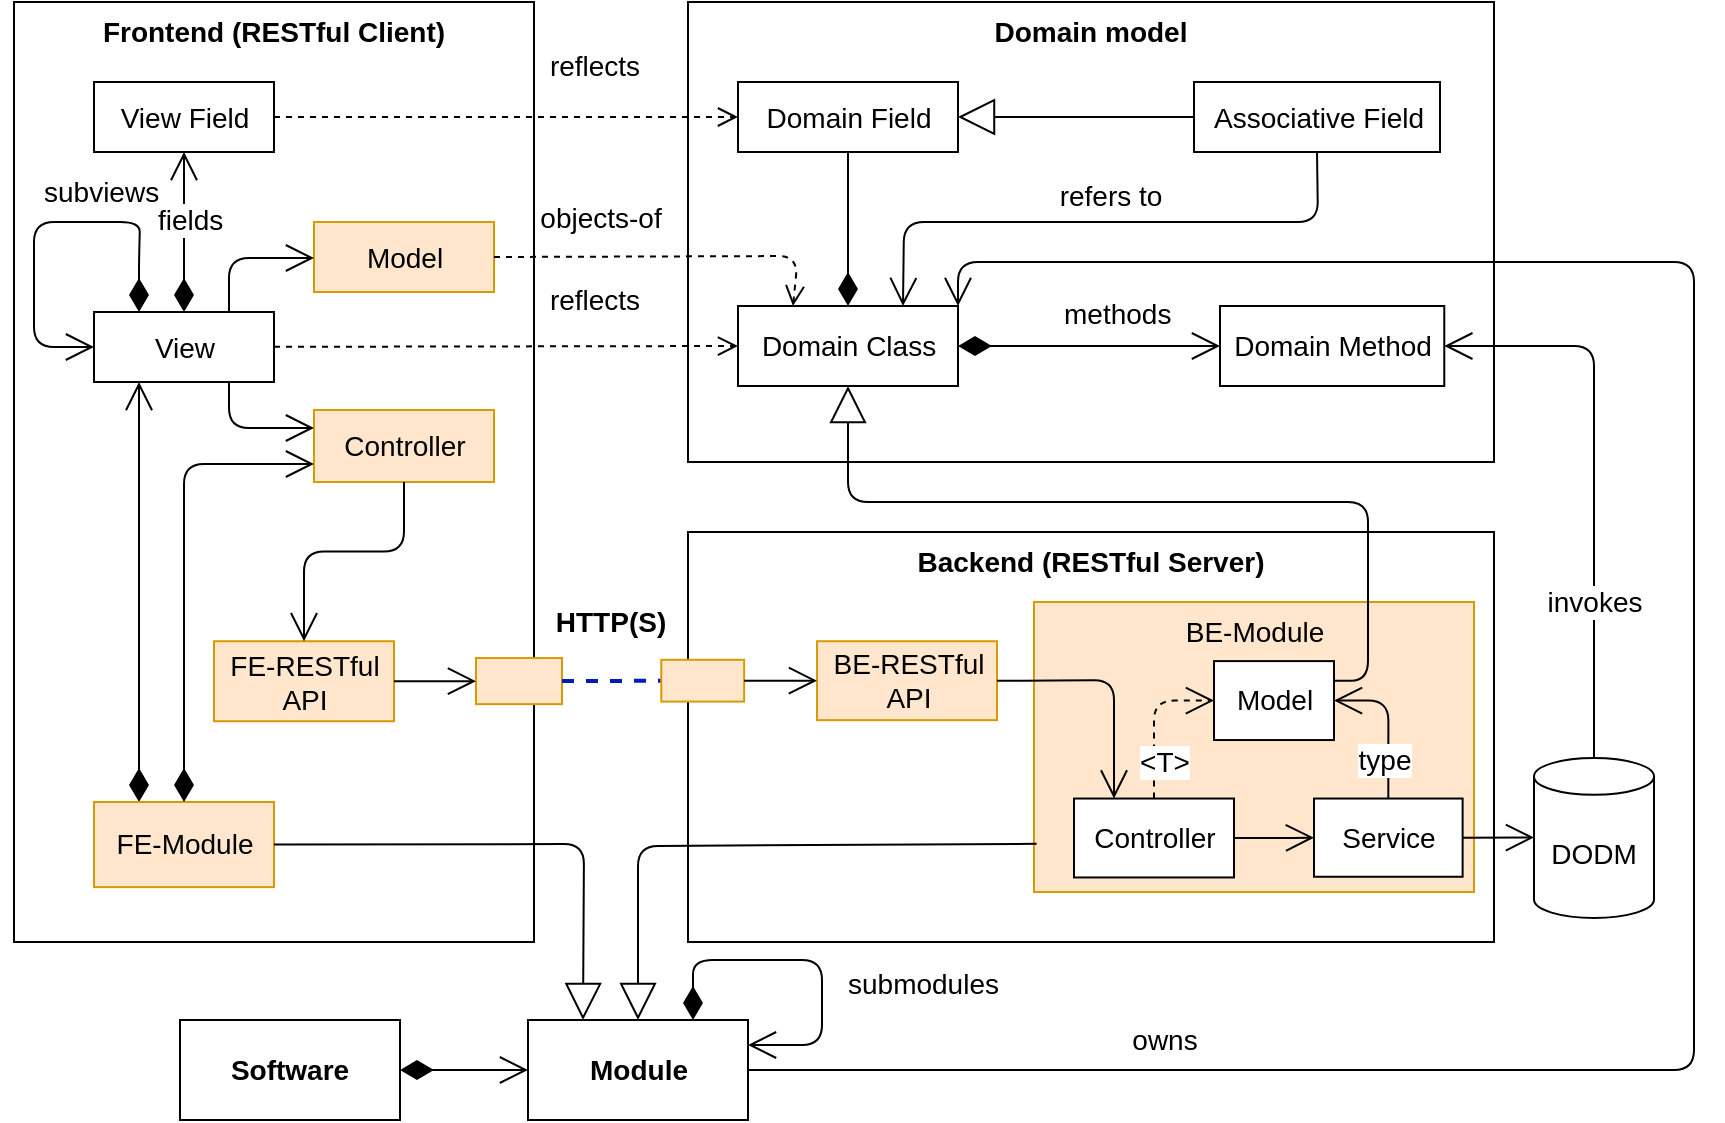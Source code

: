 <mxfile version="14.4.3" type="device" pages="12"><diagram name="MOSA^R" id="5cogkxKHqnycsfENDioZ"><mxGraphModel dx="1264" dy="622" grid="1" gridSize="10" guides="1" tooltips="1" connect="1" arrows="1" fold="1" page="1" pageScale="1" pageWidth="827" pageHeight="1169" math="0" shadow="0"><root><mxCell id="prgQM1GGbIMguGiPRcHn-0"/><mxCell id="prgQM1GGbIMguGiPRcHn-1" parent="prgQM1GGbIMguGiPRcHn-0"/><mxCell id="prgQM1GGbIMguGiPRcHn-3" value="&lt;b&gt;Backend (&lt;/b&gt;&lt;span style=&quot;font-weight: 700&quot;&gt;RESTful Server&lt;/span&gt;&lt;span style=&quot;font-weight: 700&quot;&gt;)&lt;/span&gt;" style="rounded=0;whiteSpace=wrap;html=1;verticalAlign=top;fontSize=14;labelBorderColor=none;fillColor=none;" parent="prgQM1GGbIMguGiPRcHn-1" vertex="1"><mxGeometry x="407" y="315" width="403" height="205" as="geometry"/></mxCell><mxCell id="14Z-SeLLhGzgpaPekGeS-1" value="BE-Module" style="html=1;labelBackgroundColor=none;fontSize=14;fillColor=#ffe6cc;strokeColor=#d79b00;verticalAlign=top;" parent="prgQM1GGbIMguGiPRcHn-1" vertex="1"><mxGeometry x="580" y="350" width="220" height="145" as="geometry"/></mxCell><mxCell id="prgQM1GGbIMguGiPRcHn-9" value="Frontend (RESTful Client)" style="rounded=0;whiteSpace=wrap;html=1;labelBackgroundColor=none;verticalAlign=top;fontSize=14;fontStyle=1" parent="prgQM1GGbIMguGiPRcHn-1" vertex="1"><mxGeometry x="70" y="50" width="260" height="470" as="geometry"/></mxCell><mxCell id="prgQM1GGbIMguGiPRcHn-10" value="Domain model" style="group;fontSize=14;fontStyle=1;strokeWidth=1;container=0;fillColor=#FFFFFF;strokeColor=#000000;" parent="prgQM1GGbIMguGiPRcHn-1" vertex="1" connectable="0"><mxGeometry x="407" y="50" width="403" height="230" as="geometry"/></mxCell><mxCell id="prgQM1GGbIMguGiPRcHn-21" value="View Field" style="html=1;labelBackgroundColor=none;fontSize=14;" parent="prgQM1GGbIMguGiPRcHn-1" vertex="1"><mxGeometry x="110" y="90" width="90" height="35" as="geometry"/></mxCell><mxCell id="prgQM1GGbIMguGiPRcHn-22" value="View" style="html=1;labelBackgroundColor=none;fontSize=14;" parent="prgQM1GGbIMguGiPRcHn-1" vertex="1"><mxGeometry x="110" y="205" width="90" height="35" as="geometry"/></mxCell><mxCell id="prgQM1GGbIMguGiPRcHn-23" value="fields" style="endArrow=open;html=1;endSize=12;startArrow=diamondThin;startSize=14;startFill=1;edgeStyle=orthogonalEdgeStyle;align=left;verticalAlign=bottom;shadow=0;labelBackgroundColor=#ffffff;exitX=0.5;exitY=0;exitDx=0;exitDy=0;entryX=0.5;entryY=1;entryDx=0;entryDy=0;fontSize=14;" parent="prgQM1GGbIMguGiPRcHn-1" source="prgQM1GGbIMguGiPRcHn-22" target="prgQM1GGbIMguGiPRcHn-21" edge="1"><mxGeometry x="-0.125" y="15" relative="1" as="geometry"><mxPoint x="276" y="230" as="sourcePoint"/><mxPoint x="436" y="230" as="targetPoint"/><mxPoint as="offset"/></mxGeometry></mxCell><mxCell id="prgQM1GGbIMguGiPRcHn-24" value="reflects" style="html=1;verticalAlign=bottom;endArrow=open;dashed=1;endSize=8;shadow=0;labelBackgroundColor=none;fontSize=14;" parent="prgQM1GGbIMguGiPRcHn-1" source="prgQM1GGbIMguGiPRcHn-21" target="prgQM1GGbIMguGiPRcHn-12" edge="1"><mxGeometry x="0.379" y="15" relative="1" as="geometry"><mxPoint x="262" y="135" as="sourcePoint"/><mxPoint x="262" y="135" as="targetPoint"/><mxPoint as="offset"/></mxGeometry></mxCell><mxCell id="prgQM1GGbIMguGiPRcHn-29" value="reflects" style="html=1;verticalAlign=bottom;endArrow=open;dashed=1;endSize=8;shadow=0;labelBackgroundColor=none;entryX=0;entryY=0.5;entryDx=0;entryDy=0;rounded=1;fontSize=14;" parent="prgQM1GGbIMguGiPRcHn-1" source="prgQM1GGbIMguGiPRcHn-22" target="prgQM1GGbIMguGiPRcHn-13" edge="1"><mxGeometry x="0.38" y="12" relative="1" as="geometry"><mxPoint x="229" y="200" as="sourcePoint"/><mxPoint x="432" y="230" as="targetPoint"/><Array as="points"/><mxPoint as="offset"/></mxGeometry></mxCell><mxCell id="prgQM1GGbIMguGiPRcHn-31" value="Software" style="whiteSpace=wrap;html=1;labelBackgroundColor=none;fontSize=14;fontStyle=1;fillColor=#FFFFFF;" parent="prgQM1GGbIMguGiPRcHn-1" vertex="1"><mxGeometry x="153" y="559" width="110" height="50" as="geometry"/></mxCell><mxCell id="prgQM1GGbIMguGiPRcHn-32" value="owns" style="edgeStyle=orthogonalEdgeStyle;rounded=1;orthogonalLoop=1;jettySize=auto;html=1;entryX=1;entryY=0;entryDx=0;entryDy=0;shadow=0;labelBackgroundColor=none;endArrow=open;endFill=0;strokeColor=#000000;strokeWidth=1;endSize=12;fontSize=14;exitX=1;exitY=0.5;exitDx=0;exitDy=0;" parent="prgQM1GGbIMguGiPRcHn-1" source="prgQM1GGbIMguGiPRcHn-36" target="prgQM1GGbIMguGiPRcHn-13" edge="1"><mxGeometry x="-0.672" y="15" relative="1" as="geometry"><Array as="points"><mxPoint x="910" y="584"/><mxPoint x="910" y="180"/><mxPoint x="542" y="180"/></Array><mxPoint as="offset"/></mxGeometry></mxCell><mxCell id="prgQM1GGbIMguGiPRcHn-33" style="edgeStyle=orthogonalEdgeStyle;rounded=1;orthogonalLoop=1;jettySize=auto;html=1;entryX=0.25;entryY=1;entryDx=0;entryDy=0;shadow=0;labelBackgroundColor=none;endArrow=open;endFill=0;endSize=12;strokeColor=#000000;strokeWidth=1;fontSize=14;exitX=0.25;exitY=0;exitDx=0;exitDy=0;startArrow=diamondThin;startFill=1;startSize=14;" parent="prgQM1GGbIMguGiPRcHn-1" source="14Z-SeLLhGzgpaPekGeS-0" target="prgQM1GGbIMguGiPRcHn-22" edge="1"><mxGeometry relative="1" as="geometry"><Array as="points"><mxPoint x="133" y="450"/></Array></mxGeometry></mxCell><mxCell id="prgQM1GGbIMguGiPRcHn-36" value="Module" style="html=1;labelBackgroundColor=none;fontSize=14;fontStyle=1;fillColor=#FFFFFF;" parent="prgQM1GGbIMguGiPRcHn-1" vertex="1"><mxGeometry x="327" y="559" width="110" height="50" as="geometry"/></mxCell><mxCell id="prgQM1GGbIMguGiPRcHn-37" value="submodules" style="endArrow=open;html=1;endSize=12;startArrow=diamondThin;startSize=14;startFill=1;edgeStyle=orthogonalEdgeStyle;align=left;verticalAlign=bottom;shadow=0;labelBackgroundColor=none;entryX=1;entryY=0.25;entryDx=0;entryDy=0;rounded=1;exitX=0.75;exitY=0;exitDx=0;exitDy=0;fontSize=14;fillColor=#0050ef;strokeWidth=1;" parent="prgQM1GGbIMguGiPRcHn-1" source="prgQM1GGbIMguGiPRcHn-36" target="prgQM1GGbIMguGiPRcHn-36" edge="1"><mxGeometry x="0.344" y="11" relative="1" as="geometry"><mxPoint x="379" y="299" as="sourcePoint"/><mxPoint x="414" y="449" as="targetPoint"/><Array as="points"><mxPoint x="409" y="529"/><mxPoint x="474" y="529"/><mxPoint x="474" y="571"/></Array><mxPoint as="offset"/></mxGeometry></mxCell><mxCell id="prgQM1GGbIMguGiPRcHn-38" value="" style="endArrow=open;html=1;endSize=12;startArrow=diamondThin;startSize=14;startFill=1;edgeStyle=orthogonalEdgeStyle;align=left;verticalAlign=bottom;shadow=0;labelBackgroundColor=none;strokeColor=#000000;strokeWidth=1;entryX=0;entryY=0.5;entryDx=0;entryDy=0;rounded=0;fontSize=14;exitX=1;exitY=0.5;exitDx=0;exitDy=0;" parent="prgQM1GGbIMguGiPRcHn-1" source="prgQM1GGbIMguGiPRcHn-31" target="prgQM1GGbIMguGiPRcHn-36" edge="1"><mxGeometry x="-0.622" y="5" relative="1" as="geometry"><mxPoint x="584" y="569" as="sourcePoint"/><mxPoint x="584" y="569" as="targetPoint"/><Array as="points"><mxPoint x="287" y="584"/><mxPoint x="287" y="584"/></Array><mxPoint as="offset"/></mxGeometry></mxCell><mxCell id="prgQM1GGbIMguGiPRcHn-39" value="invokes" style="edgeStyle=orthogonalEdgeStyle;rounded=1;orthogonalLoop=1;jettySize=auto;html=1;endArrow=open;endFill=0;endSize=12;labelBackgroundColor=#ffffff;fontSize=14;entryX=1;entryY=0.5;entryDx=0;entryDy=0;exitX=0.5;exitY=0;exitDx=0;exitDy=0;exitPerimeter=0;" parent="prgQM1GGbIMguGiPRcHn-1" source="14Z-SeLLhGzgpaPekGeS-12" target="prgQM1GGbIMguGiPRcHn-15" edge="1"><mxGeometry x="-0.445" relative="1" as="geometry"><mxPoint as="offset"/></mxGeometry></mxCell><mxCell id="MiTNEFxyyBvkNqtCZ-cf-0" value="" style="edgeStyle=orthogonalEdgeStyle;rounded=0;orthogonalLoop=1;jettySize=auto;html=1;entryX=0;entryY=0.5;entryDx=0;entryDy=0;labelBackgroundColor=#ffffff;startArrow=none;startFill=0;endArrow=open;endFill=0;startSize=12;endSize=12;fontSize=14;strokeWidth=1;exitX=1;exitY=0.5;exitDx=0;exitDy=0;entryPerimeter=0;" parent="prgQM1GGbIMguGiPRcHn-1" source="prgQM1GGbIMguGiPRcHn-5" target="14Z-SeLLhGzgpaPekGeS-12" edge="1"><mxGeometry relative="1" as="geometry"><mxPoint x="1298.72" y="720" as="sourcePoint"/><mxPoint x="827" y="389.55" as="targetPoint"/></mxGeometry></mxCell><mxCell id="14Z-SeLLhGzgpaPekGeS-0" value="FE-Module" style="html=1;labelBackgroundColor=none;fontSize=14;fillColor=#ffe6cc;strokeColor=#d79b00;" parent="prgQM1GGbIMguGiPRcHn-1" vertex="1"><mxGeometry x="110" y="450" width="90" height="42.56" as="geometry"/></mxCell><mxCell id="14Z-SeLLhGzgpaPekGeS-5" value="" style="endArrow=block;endSize=16;endFill=0;html=1;entryX=0.25;entryY=0;entryDx=0;entryDy=0;labelBackgroundColor=none;fontSize=14;exitX=1;exitY=0.5;exitDx=0;exitDy=0;" parent="prgQM1GGbIMguGiPRcHn-1" source="14Z-SeLLhGzgpaPekGeS-0" target="prgQM1GGbIMguGiPRcHn-36" edge="1"><mxGeometry x="-347" y="395" width="160" as="geometry"><mxPoint x="279.86" y="510" as="sourcePoint"/><mxPoint x="180" y="510" as="targetPoint"/><Array as="points"><mxPoint x="355" y="471"/></Array></mxGeometry></mxCell><mxCell id="14Z-SeLLhGzgpaPekGeS-7" value="" style="endArrow=block;endSize=16;endFill=0;html=1;entryX=0.5;entryY=0;entryDx=0;entryDy=0;labelBackgroundColor=none;fontSize=14;exitX=0.006;exitY=0.834;exitDx=0;exitDy=0;exitPerimeter=0;" parent="prgQM1GGbIMguGiPRcHn-1" source="14Z-SeLLhGzgpaPekGeS-1" target="prgQM1GGbIMguGiPRcHn-36" edge="1"><mxGeometry x="-337" y="405" width="160" as="geometry"><mxPoint x="121" y="470.0" as="sourcePoint"/><mxPoint x="267.5" y="580" as="targetPoint"/><Array as="points"><mxPoint x="382" y="472"/></Array></mxGeometry></mxCell><mxCell id="14Z-SeLLhGzgpaPekGeS-9" value="" style="html=1;labelBackgroundColor=none;fontSize=14;fontStyle=1;fillColor=#ffe6cc;strokeColor=#d79b00;" parent="prgQM1GGbIMguGiPRcHn-1" vertex="1"><mxGeometry x="301" y="378.03" width="43" height="23.04" as="geometry"/></mxCell><mxCell id="14Z-SeLLhGzgpaPekGeS-10" value="&lt;b&gt;HTTP(S)&lt;/b&gt;" style="edgeStyle=orthogonalEdgeStyle;rounded=0;orthogonalLoop=1;jettySize=auto;html=1;entryX=0;entryY=0.5;entryDx=0;entryDy=0;labelBackgroundColor=#ffffff;startArrow=none;startFill=0;endArrow=none;endFill=0;startSize=12;endSize=12;fontSize=14;strokeWidth=2;exitX=1;exitY=0.5;exitDx=0;exitDy=0;dashed=1;strokeColor=#001DBC;" parent="prgQM1GGbIMguGiPRcHn-1" source="14Z-SeLLhGzgpaPekGeS-9" target="14Z-SeLLhGzgpaPekGeS-8" edge="1"><mxGeometry x="0.007" y="29" relative="1" as="geometry"><mxPoint x="552" y="484.018" as="sourcePoint"/><mxPoint x="627" y="484.018" as="targetPoint"/><mxPoint x="-1" as="offset"/></mxGeometry></mxCell><mxCell id="14Z-SeLLhGzgpaPekGeS-12" value="DODM" style="shape=cylinder3;whiteSpace=wrap;html=1;boundedLbl=1;backgroundOutline=1;size=9.205;fontSize=14;align=center;" parent="prgQM1GGbIMguGiPRcHn-1" vertex="1"><mxGeometry x="830" y="428.0" width="60" height="80" as="geometry"/></mxCell><mxCell id="14Z-SeLLhGzgpaPekGeS-14" value="subviews" style="endArrow=open;html=1;endSize=12;startArrow=diamondThin;startSize=14;startFill=1;edgeStyle=orthogonalEdgeStyle;align=left;verticalAlign=bottom;shadow=0;labelBackgroundColor=none;exitX=0.25;exitY=0;exitDx=0;exitDy=0;fontSize=14;entryX=0;entryY=0.5;entryDx=0;entryDy=0;fillColor=#0050ef;strokeWidth=1;" parent="prgQM1GGbIMguGiPRcHn-1" source="prgQM1GGbIMguGiPRcHn-22" target="prgQM1GGbIMguGiPRcHn-22" edge="1"><mxGeometry x="-0.0" y="-4" relative="1" as="geometry"><mxPoint x="211" y="210" as="sourcePoint"/><mxPoint x="211" y="150" as="targetPoint"/><mxPoint as="offset"/><Array as="points"><mxPoint x="133" y="180"/><mxPoint x="133" y="160"/><mxPoint x="80" y="160"/><mxPoint x="80" y="225"/></Array></mxGeometry></mxCell><mxCell id="prgQM1GGbIMguGiPRcHn-4" value="Controller" style="html=1;labelBackgroundColor=none;fontSize=14;" parent="prgQM1GGbIMguGiPRcHn-1" vertex="1"><mxGeometry x="600" y="448.27" width="80" height="39.46" as="geometry"/></mxCell><mxCell id="prgQM1GGbIMguGiPRcHn-5" value="Service" style="html=1;labelBackgroundColor=none;fontSize=14;" parent="prgQM1GGbIMguGiPRcHn-1" vertex="1"><mxGeometry x="720" y="448.27" width="74.31" height="39.11" as="geometry"/></mxCell><mxCell id="prgQM1GGbIMguGiPRcHn-6" value="" style="edgeStyle=orthogonalEdgeStyle;rounded=1;orthogonalLoop=1;jettySize=auto;html=1;entryX=0;entryY=0.5;entryDx=0;entryDy=0;labelBackgroundColor=#ffffff;startArrow=none;startFill=0;endArrow=open;endFill=0;startSize=12;endSize=12;fontSize=14;strokeWidth=1;" parent="prgQM1GGbIMguGiPRcHn-1" source="prgQM1GGbIMguGiPRcHn-4" target="prgQM1GGbIMguGiPRcHn-5" edge="1"><mxGeometry x="407" y="315" as="geometry"/></mxCell><mxCell id="14Z-SeLLhGzgpaPekGeS-8" value="" style="html=1;labelBackgroundColor=none;fontSize=14;fontStyle=1;fillColor=#ffe6cc;strokeColor=#d79b00;" parent="prgQM1GGbIMguGiPRcHn-1" vertex="1"><mxGeometry x="393.641" y="378.897" width="41.436" height="20.897" as="geometry"/></mxCell><mxCell id="14Z-SeLLhGzgpaPekGeS-17" value="FE-RESTful&lt;br&gt;API" style="html=1;labelBackgroundColor=none;fontSize=14;fillColor=#ffe6cc;strokeColor=#d79b00;" parent="prgQM1GGbIMguGiPRcHn-1" vertex="1"><mxGeometry x="170" y="369.62" width="90" height="40" as="geometry"/></mxCell><mxCell id="14Z-SeLLhGzgpaPekGeS-18" value="Model" style="html=1;labelBackgroundColor=none;fontSize=14;fillColor=#ffe6cc;strokeColor=#d79b00;" parent="prgQM1GGbIMguGiPRcHn-1" vertex="1"><mxGeometry x="220" y="160" width="90" height="35" as="geometry"/></mxCell><mxCell id="14Z-SeLLhGzgpaPekGeS-19" value="Controller" style="html=1;labelBackgroundColor=none;fontSize=14;fillColor=#ffe6cc;strokeColor=#d79b00;" parent="prgQM1GGbIMguGiPRcHn-1" vertex="1"><mxGeometry x="220" y="254" width="90" height="36" as="geometry"/></mxCell><mxCell id="14Z-SeLLhGzgpaPekGeS-20" value="BE-RESTful&lt;br&gt;API" style="html=1;labelBackgroundColor=none;fontSize=14;fillColor=#ffe6cc;strokeColor=#d79b00;" parent="prgQM1GGbIMguGiPRcHn-1" vertex="1"><mxGeometry x="471.5" y="369.62" width="90" height="39.46" as="geometry"/></mxCell><mxCell id="14Z-SeLLhGzgpaPekGeS-22" value="" style="edgeStyle=orthogonalEdgeStyle;rounded=1;orthogonalLoop=1;jettySize=auto;html=1;entryX=0;entryY=0.25;entryDx=0;entryDy=0;labelBackgroundColor=#ffffff;startArrow=none;startFill=0;endArrow=open;endFill=0;startSize=12;endSize=12;fontSize=14;strokeWidth=1;exitX=0.75;exitY=1;exitDx=0;exitDy=0;" parent="prgQM1GGbIMguGiPRcHn-1" source="prgQM1GGbIMguGiPRcHn-22" target="14Z-SeLLhGzgpaPekGeS-19" edge="1"><mxGeometry x="-115.16" y="175" as="geometry"><mxPoint x="180.007" y="310.0" as="sourcePoint"/><mxPoint x="179.996" y="262.11" as="targetPoint"/><Array as="points"><mxPoint x="178" y="263"/></Array></mxGeometry></mxCell><mxCell id="14Z-SeLLhGzgpaPekGeS-24" value="" style="edgeStyle=orthogonalEdgeStyle;rounded=1;orthogonalLoop=1;jettySize=auto;html=1;entryX=0.5;entryY=0;entryDx=0;entryDy=0;labelBackgroundColor=#ffffff;startArrow=none;startFill=0;endArrow=open;endFill=0;startSize=12;endSize=12;fontSize=14;strokeWidth=1;exitX=0.5;exitY=1;exitDx=0;exitDy=0;" parent="prgQM1GGbIMguGiPRcHn-1" source="14Z-SeLLhGzgpaPekGeS-19" target="14Z-SeLLhGzgpaPekGeS-17" edge="1"><mxGeometry x="-105.16" y="207.56" as="geometry"><mxPoint x="190.007" y="342.56" as="sourcePoint"/><mxPoint x="189.996" y="294.67" as="targetPoint"/></mxGeometry></mxCell><mxCell id="14Z-SeLLhGzgpaPekGeS-25" value="" style="edgeStyle=orthogonalEdgeStyle;rounded=1;orthogonalLoop=1;jettySize=auto;html=1;entryX=0;entryY=0.5;entryDx=0;entryDy=0;labelBackgroundColor=#ffffff;startArrow=none;startFill=0;endArrow=open;endFill=0;startSize=12;endSize=12;fontSize=14;strokeWidth=1;exitX=1;exitY=0.5;exitDx=0;exitDy=0;" parent="prgQM1GGbIMguGiPRcHn-1" source="14Z-SeLLhGzgpaPekGeS-17" target="14Z-SeLLhGzgpaPekGeS-9" edge="1"><mxGeometry x="-41.19" y="309.35" as="geometry"><mxPoint x="251.47" y="374.35" as="sourcePoint"/><mxPoint x="293.97" y="404.35" as="targetPoint"/><Array as="points"/></mxGeometry></mxCell><mxCell id="14Z-SeLLhGzgpaPekGeS-26" value="" style="edgeStyle=orthogonalEdgeStyle;rounded=1;orthogonalLoop=1;jettySize=auto;html=1;entryX=0;entryY=0.5;entryDx=0;entryDy=0;labelBackgroundColor=#ffffff;startArrow=none;startFill=0;endArrow=open;endFill=0;startSize=12;endSize=12;fontSize=14;strokeWidth=1;exitX=1;exitY=0.5;exitDx=0;exitDy=0;" parent="prgQM1GGbIMguGiPRcHn-1" source="14Z-SeLLhGzgpaPekGeS-8" target="14Z-SeLLhGzgpaPekGeS-20" edge="1"><mxGeometry x="107.81" y="354.35" as="geometry"><mxPoint x="414" y="408" as="sourcePoint"/><mxPoint x="450" y="434.55" as="targetPoint"/><Array as="points"><mxPoint x="460" y="389"/><mxPoint x="460" y="389"/></Array></mxGeometry></mxCell><mxCell id="14Z-SeLLhGzgpaPekGeS-27" value="" style="edgeStyle=orthogonalEdgeStyle;rounded=1;orthogonalLoop=1;jettySize=auto;html=1;entryX=0;entryY=0.5;entryDx=0;entryDy=0;labelBackgroundColor=#ffffff;startArrow=none;startFill=0;endArrow=open;endFill=0;startSize=12;endSize=12;fontSize=14;strokeWidth=1;exitX=0.75;exitY=0;exitDx=0;exitDy=0;" parent="prgQM1GGbIMguGiPRcHn-1" source="prgQM1GGbIMguGiPRcHn-22" target="14Z-SeLLhGzgpaPekGeS-18" edge="1"><mxGeometry x="-105.16" y="185" as="geometry"><mxPoint x="188" y="210" as="sourcePoint"/><mxPoint x="230" y="280" as="targetPoint"/><Array as="points"><mxPoint x="178" y="178"/><mxPoint x="220" y="178"/></Array></mxGeometry></mxCell><mxCell id="14Z-SeLLhGzgpaPekGeS-28" value="objects-of" style="html=1;verticalAlign=bottom;endArrow=open;dashed=1;endSize=8;shadow=0;labelBackgroundColor=none;entryX=0.25;entryY=0;entryDx=0;entryDy=0;rounded=1;fontSize=14;exitX=1;exitY=0.5;exitDx=0;exitDy=0;" parent="prgQM1GGbIMguGiPRcHn-1" source="14Z-SeLLhGzgpaPekGeS-18" target="prgQM1GGbIMguGiPRcHn-13" edge="1"><mxGeometry x="-0.402" y="8" relative="1" as="geometry"><mxPoint x="210" y="232.419" as="sourcePoint"/><mxPoint x="442" y="232" as="targetPoint"/><Array as="points"><mxPoint x="462" y="177"/></Array><mxPoint as="offset"/></mxGeometry></mxCell><mxCell id="14Z-SeLLhGzgpaPekGeS-30" value="" style="edgeStyle=orthogonalEdgeStyle;rounded=1;orthogonalLoop=1;jettySize=auto;html=1;labelBackgroundColor=#ffffff;startArrow=none;startFill=0;endArrow=open;endFill=0;startSize=12;endSize=12;fontSize=14;strokeWidth=1;exitX=1;exitY=0.5;exitDx=0;exitDy=0;entryX=0.25;entryY=0;entryDx=0;entryDy=0;" parent="prgQM1GGbIMguGiPRcHn-1" source="14Z-SeLLhGzgpaPekGeS-20" target="prgQM1GGbIMguGiPRcHn-4" edge="1"><mxGeometry x="417" y="325" as="geometry"><mxPoint x="561" y="390" as="sourcePoint"/><mxPoint x="600" y="389" as="targetPoint"/><Array as="points"><mxPoint x="580" y="389"/><mxPoint x="620" y="389"/></Array></mxGeometry></mxCell><mxCell id="14Z-SeLLhGzgpaPekGeS-32" style="edgeStyle=orthogonalEdgeStyle;rounded=1;orthogonalLoop=1;jettySize=auto;html=1;entryX=0;entryY=0.75;entryDx=0;entryDy=0;shadow=0;labelBackgroundColor=none;endArrow=open;endFill=0;endSize=12;strokeColor=#000000;strokeWidth=1;fontSize=14;exitX=0.5;exitY=0;exitDx=0;exitDy=0;startArrow=diamondThin;startFill=1;startSize=14;" parent="prgQM1GGbIMguGiPRcHn-1" source="14Z-SeLLhGzgpaPekGeS-0" target="14Z-SeLLhGzgpaPekGeS-19" edge="1"><mxGeometry relative="1" as="geometry"><Array as="points"><mxPoint x="155" y="281"/></Array><mxPoint x="165" y="460" as="sourcePoint"/><mxPoint x="165" y="250" as="targetPoint"/></mxGeometry></mxCell><mxCell id="prgQM1GGbIMguGiPRcHn-12" value="Domain Field" style="html=1;fontSize=14;" parent="prgQM1GGbIMguGiPRcHn-1" vertex="1"><mxGeometry x="432" y="90" width="110" height="35" as="geometry"/></mxCell><mxCell id="prgQM1GGbIMguGiPRcHn-13" value="Domain Class" style="html=1;fontSize=14;" parent="prgQM1GGbIMguGiPRcHn-1" vertex="1"><mxGeometry x="432" y="202" width="110" height="40" as="geometry"/></mxCell><mxCell id="prgQM1GGbIMguGiPRcHn-14" value="Associative Field" style="html=1;fontSize=14;" parent="prgQM1GGbIMguGiPRcHn-1" vertex="1"><mxGeometry x="660" y="90" width="123" height="35" as="geometry"/></mxCell><mxCell id="prgQM1GGbIMguGiPRcHn-15" value="Domain Method" style="html=1;fontSize=14;" parent="prgQM1GGbIMguGiPRcHn-1" vertex="1"><mxGeometry x="673" y="202" width="112.14" height="40" as="geometry"/></mxCell><mxCell id="prgQM1GGbIMguGiPRcHn-16" value="" style="endArrow=block;endSize=16;endFill=0;html=1;entryX=1;entryY=0.5;entryDx=0;entryDy=0;labelBackgroundColor=none;fontSize=14;" parent="prgQM1GGbIMguGiPRcHn-1" source="prgQM1GGbIMguGiPRcHn-14" target="prgQM1GGbIMguGiPRcHn-12" edge="1"><mxGeometry x="422" y="50" width="160" as="geometry"><mxPoint x="482" y="380" as="sourcePoint"/><mxPoint x="642" y="380" as="targetPoint"/></mxGeometry></mxCell><mxCell id="prgQM1GGbIMguGiPRcHn-18" value="" style="endArrow=none;html=1;endSize=12;startArrow=diamondThin;startSize=14;startFill=1;edgeStyle=orthogonalEdgeStyle;align=left;verticalAlign=bottom;exitX=0.5;exitY=0;exitDx=0;exitDy=0;entryX=0.5;entryY=1;entryDx=0;entryDy=0;endFill=0;labelBackgroundColor=none;fontSize=14;" parent="prgQM1GGbIMguGiPRcHn-1" source="prgQM1GGbIMguGiPRcHn-13" target="prgQM1GGbIMguGiPRcHn-12" edge="1"><mxGeometry as="geometry"><mxPoint x="482" y="380" as="sourcePoint"/><mxPoint x="487" y="200" as="targetPoint"/><mxPoint x="9" y="-17" as="offset"/></mxGeometry></mxCell><mxCell id="prgQM1GGbIMguGiPRcHn-19" value="refers to" style="endArrow=open;endFill=1;endSize=12;html=1;exitX=0.5;exitY=1;exitDx=0;exitDy=0;entryX=0.75;entryY=0;entryDx=0;entryDy=0;rounded=1;shadow=0;labelBorderColor=none;labelBackgroundColor=none;fontSize=14;" parent="prgQM1GGbIMguGiPRcHn-1" source="prgQM1GGbIMguGiPRcHn-14" target="prgQM1GGbIMguGiPRcHn-13" edge="1"><mxGeometry x="407" y="50" width="160" as="geometry"><mxPoint x="642" y="150" as="sourcePoint"/><mxPoint x="642" y="380" as="targetPoint"/><Array as="points"><mxPoint x="722" y="160"/><mxPoint x="515" y="160"/></Array><mxPoint y="-17" as="offset"/></mxGeometry></mxCell><mxCell id="prgQM1GGbIMguGiPRcHn-20" value="methods" style="endArrow=open;html=1;endSize=12;startArrow=diamondThin;startSize=14;startFill=1;edgeStyle=orthogonalEdgeStyle;align=left;verticalAlign=bottom;exitX=1;exitY=0.5;exitDx=0;exitDy=0;entryX=0;entryY=0.5;entryDx=0;entryDy=0;labelBackgroundColor=none;fontSize=14;" parent="prgQM1GGbIMguGiPRcHn-1" source="prgQM1GGbIMguGiPRcHn-13" target="prgQM1GGbIMguGiPRcHn-15" edge="1"><mxGeometry x="-18" y="-90" as="geometry"><mxPoint x="482" y="380" as="sourcePoint"/><mxPoint x="642" y="380" as="targetPoint"/><mxPoint x="-15" y="-5" as="offset"/></mxGeometry></mxCell><mxCell id="5QydhcHKpmLpcF6McJ23-0" value="Model" style="html=1;labelBackgroundColor=none;fontSize=14;" vertex="1" parent="prgQM1GGbIMguGiPRcHn-1"><mxGeometry x="670" y="379.56" width="60" height="39.46" as="geometry"/></mxCell><mxCell id="5QydhcHKpmLpcF6McJ23-1" value="type" style="edgeStyle=orthogonalEdgeStyle;rounded=1;orthogonalLoop=1;jettySize=auto;html=1;entryX=1;entryY=0.5;entryDx=0;entryDy=0;labelBackgroundColor=#ffffff;startArrow=none;startFill=0;endArrow=open;endFill=0;startSize=12;endSize=12;fontSize=14;strokeWidth=1;exitX=0.5;exitY=0;exitDx=0;exitDy=0;" edge="1" parent="prgQM1GGbIMguGiPRcHn-1" target="5QydhcHKpmLpcF6McJ23-0" source="prgQM1GGbIMguGiPRcHn-5"><mxGeometry x="810.73" y="339.23" as="geometry"><mxPoint x="763.565" y="450" as="sourcePoint"/><mxPoint x="736.41" y="479.555" as="targetPoint"/><Array as="points"><mxPoint x="757" y="399"/></Array><mxPoint x="11" y="5" as="offset"/></mxGeometry></mxCell><mxCell id="5QydhcHKpmLpcF6McJ23-2" value="&amp;lt;T&amp;gt;" style="edgeStyle=orthogonalEdgeStyle;rounded=1;orthogonalLoop=1;jettySize=auto;html=1;entryX=0;entryY=0.5;entryDx=0;entryDy=0;labelBackgroundColor=#ffffff;startArrow=none;startFill=0;endArrow=open;endFill=0;startSize=12;endSize=12;fontSize=14;strokeWidth=1;exitX=0.5;exitY=0;exitDx=0;exitDy=0;dashed=1;" edge="1" parent="prgQM1GGbIMguGiPRcHn-1" target="5QydhcHKpmLpcF6McJ23-0" source="prgQM1GGbIMguGiPRcHn-4"><mxGeometry as="geometry"><mxPoint x="626.41" y="450" as="sourcePoint"/><mxPoint x="750.73" y="409.29" as="targetPoint"/><Array as="points"><mxPoint x="640" y="399"/></Array><mxPoint x="-10" y="6" as="offset"/></mxGeometry></mxCell><mxCell id="5QydhcHKpmLpcF6McJ23-3" value="" style="edgeStyle=orthogonalEdgeStyle;rounded=1;orthogonalLoop=1;jettySize=auto;html=1;entryX=0.5;entryY=1;entryDx=0;entryDy=0;labelBackgroundColor=#ffffff;startArrow=none;startFill=0;endArrow=block;endFill=0;startSize=12;endSize=16;fontSize=14;strokeWidth=1;exitX=1;exitY=0.25;exitDx=0;exitDy=0;" edge="1" parent="prgQM1GGbIMguGiPRcHn-1" source="5QydhcHKpmLpcF6McJ23-0" target="prgQM1GGbIMguGiPRcHn-13"><mxGeometry as="geometry"><mxPoint x="747.155" y="379.56" as="sourcePoint"/><mxPoint x="720" y="330.58" as="targetPoint"/><Array as="points"><mxPoint x="747" y="389"/><mxPoint x="747" y="300"/><mxPoint x="487" y="300"/></Array><mxPoint x="12" y="-16" as="offset"/></mxGeometry></mxCell></root></mxGraphModel></diagram><diagram id="cC9iypcX0Crljd3inyz_" name="^RfeJs"><mxGraphModel dx="2633" dy="2058" grid="1" gridSize="10" guides="1" tooltips="1" connect="1" arrows="1" fold="1" page="1" pageScale="1" pageWidth="827" pageHeight="1169" math="0" shadow="0"><root><mxCell id="RDjVSTmlD8W4M3FtAU0S-0"/><mxCell id="RDjVSTmlD8W4M3FtAU0S-1" parent="RDjVSTmlD8W4M3FtAU0S-0"/><mxCell id="37MTr-u5uv0Hb458cNuP-0" value="Frontend (RESTful Client)" style="rounded=0;whiteSpace=wrap;html=1;labelBackgroundColor=none;verticalAlign=top;fontSize=14;fontStyle=1" parent="RDjVSTmlD8W4M3FtAU0S-1" vertex="1"><mxGeometry x="-280" y="-71.71" width="260" height="460" as="geometry"/></mxCell><mxCell id="37MTr-u5uv0Hb458cNuP-1" value="HTML&lt;br&gt;input element" style="html=1;labelBackgroundColor=none;fontSize=14;" parent="RDjVSTmlD8W4M3FtAU0S-1" vertex="1"><mxGeometry x="-240" y="-31.71" width="90" height="35" as="geometry"/></mxCell><mxCell id="37MTr-u5uv0Hb458cNuP-2" value="HTML &lt;br&gt;Document" style="html=1;labelBackgroundColor=none;fontSize=14;" parent="RDjVSTmlD8W4M3FtAU0S-1" vertex="1"><mxGeometry x="-240" y="83.29" width="90" height="35" as="geometry"/></mxCell><mxCell id="37MTr-u5uv0Hb458cNuP-3" value="fields" style="endArrow=open;html=1;endSize=12;startArrow=diamondThin;startSize=14;startFill=1;edgeStyle=orthogonalEdgeStyle;align=left;verticalAlign=bottom;shadow=0;labelBackgroundColor=#ffffff;exitX=0.5;exitY=0;exitDx=0;exitDy=0;entryX=0.5;entryY=1;entryDx=0;entryDy=0;fontSize=14;" parent="RDjVSTmlD8W4M3FtAU0S-1" source="37MTr-u5uv0Hb458cNuP-2" target="37MTr-u5uv0Hb458cNuP-1" edge="1"><mxGeometry x="-0.168" y="15" relative="1" as="geometry"><mxPoint x="-74" y="108.29" as="sourcePoint"/><mxPoint x="86" y="108.29" as="targetPoint"/><mxPoint as="offset"/></mxGeometry></mxCell><mxCell id="37MTr-u5uv0Hb458cNuP-4" style="edgeStyle=orthogonalEdgeStyle;rounded=1;orthogonalLoop=1;jettySize=auto;html=1;entryX=0.25;entryY=1;entryDx=0;entryDy=0;shadow=0;labelBackgroundColor=none;endArrow=open;endFill=0;endSize=12;strokeColor=#000000;strokeWidth=1;fontSize=14;exitX=0.25;exitY=0;exitDx=0;exitDy=0;startArrow=diamondThin;startFill=1;startSize=14;" parent="RDjVSTmlD8W4M3FtAU0S-1" source="37MTr-u5uv0Hb458cNuP-5" target="37MTr-u5uv0Hb458cNuP-2" edge="1"><mxGeometry relative="1" as="geometry"><Array as="points"><mxPoint x="-217" y="328.29"/></Array></mxGeometry></mxCell><mxCell id="37MTr-u5uv0Hb458cNuP-5" value="index.js" style="html=1;labelBackgroundColor=none;fontSize=14;fillColor=#ffe6cc;strokeColor=#d79b00;" parent="RDjVSTmlD8W4M3FtAU0S-1" vertex="1"><mxGeometry x="-240" y="328.29" width="90" height="42.56" as="geometry"/></mxCell><mxCell id="37MTr-u5uv0Hb458cNuP-6" value="" style="html=1;labelBackgroundColor=none;fontSize=14;fontStyle=1;fillColor=#ffe6cc;strokeColor=#d79b00;" parent="RDjVSTmlD8W4M3FtAU0S-1" vertex="1"><mxGeometry x="-40" y="266.58" width="43" height="23.04" as="geometry"/></mxCell><mxCell id="37MTr-u5uv0Hb458cNuP-7" value="subviews" style="endArrow=open;html=1;endSize=12;startArrow=diamondThin;startSize=14;startFill=1;edgeStyle=orthogonalEdgeStyle;align=left;verticalAlign=bottom;shadow=0;labelBackgroundColor=none;exitX=0.25;exitY=0;exitDx=0;exitDy=0;fontSize=14;entryX=0;entryY=0.5;entryDx=0;entryDy=0;fillColor=#0050ef;strokeWidth=1;" parent="RDjVSTmlD8W4M3FtAU0S-1" source="37MTr-u5uv0Hb458cNuP-2" target="37MTr-u5uv0Hb458cNuP-2" edge="1"><mxGeometry x="-0.0" y="-4" relative="1" as="geometry"><mxPoint x="-139" y="88.29" as="sourcePoint"/><mxPoint x="-139" y="28.29" as="targetPoint"/><mxPoint as="offset"/><Array as="points"><mxPoint x="-217" y="58.29"/><mxPoint x="-217" y="38.29"/><mxPoint x="-270" y="38.29"/><mxPoint x="-270" y="103.29"/></Array></mxGeometry></mxCell><mxCell id="37MTr-u5uv0Hb458cNuP-8" value="Axios,&lt;br&gt;jQuery, &lt;br&gt;Fetch, ..." style="html=1;labelBackgroundColor=none;fontSize=14;fillColor=#ffe6cc;strokeColor=#d79b00;" parent="RDjVSTmlD8W4M3FtAU0S-1" vertex="1"><mxGeometry x="-180" y="247.91" width="110" height="60.38" as="geometry"/></mxCell><mxCell id="37MTr-u5uv0Hb458cNuP-9" value="JS object&lt;br&gt;properties" style="html=1;labelBackgroundColor=none;fontSize=14;fillColor=#ffe6cc;strokeColor=#d79b00;" parent="RDjVSTmlD8W4M3FtAU0S-1" vertex="1"><mxGeometry x="-130" y="25.79" width="90" height="35" as="geometry"/></mxCell><mxCell id="37MTr-u5uv0Hb458cNuP-10" value="JS&amp;nbsp;&lt;br&gt;state change &lt;br&gt;methods" style="html=1;labelBackgroundColor=none;fontSize=14;fillColor=#ffe6cc;strokeColor=#d79b00;" parent="RDjVSTmlD8W4M3FtAU0S-1" vertex="1"><mxGeometry x="-130" y="118.29" width="90" height="70" as="geometry"/></mxCell><mxCell id="37MTr-u5uv0Hb458cNuP-11" value="" style="edgeStyle=orthogonalEdgeStyle;rounded=1;orthogonalLoop=1;jettySize=auto;html=1;entryX=0;entryY=0.25;entryDx=0;entryDy=0;labelBackgroundColor=#ffffff;startArrow=none;startFill=0;endArrow=open;endFill=0;startSize=12;endSize=12;fontSize=14;strokeWidth=1;exitX=0.75;exitY=1;exitDx=0;exitDy=0;" parent="RDjVSTmlD8W4M3FtAU0S-1" source="37MTr-u5uv0Hb458cNuP-2" target="37MTr-u5uv0Hb458cNuP-10" edge="1"><mxGeometry x="-465.16" y="53.29" as="geometry"><mxPoint x="-169.993" y="188.29" as="sourcePoint"/><mxPoint x="-170.004" y="140.4" as="targetPoint"/><Array as="points"><mxPoint x="-173" y="136.29"/></Array></mxGeometry></mxCell><mxCell id="37MTr-u5uv0Hb458cNuP-12" value="" style="edgeStyle=orthogonalEdgeStyle;rounded=1;orthogonalLoop=1;jettySize=auto;html=1;entryX=0.5;entryY=0;entryDx=0;entryDy=0;labelBackgroundColor=#ffffff;startArrow=none;startFill=0;endArrow=open;endFill=0;startSize=12;endSize=12;fontSize=14;strokeWidth=1;exitX=0.5;exitY=1;exitDx=0;exitDy=0;" parent="RDjVSTmlD8W4M3FtAU0S-1" source="37MTr-u5uv0Hb458cNuP-10" target="37MTr-u5uv0Hb458cNuP-8" edge="1"><mxGeometry x="-455.16" y="85.85" as="geometry"><mxPoint x="-159.993" y="220.85" as="sourcePoint"/><mxPoint x="-160.004" y="172.96" as="targetPoint"/></mxGeometry></mxCell><mxCell id="37MTr-u5uv0Hb458cNuP-13" value="" style="edgeStyle=orthogonalEdgeStyle;rounded=1;orthogonalLoop=1;jettySize=auto;html=1;entryX=0;entryY=0.5;entryDx=0;entryDy=0;labelBackgroundColor=#ffffff;startArrow=none;startFill=0;endArrow=open;endFill=0;startSize=12;endSize=12;fontSize=14;strokeWidth=1;exitX=1;exitY=0.5;exitDx=0;exitDy=0;" parent="RDjVSTmlD8W4M3FtAU0S-1" source="37MTr-u5uv0Hb458cNuP-8" target="37MTr-u5uv0Hb458cNuP-6" edge="1"><mxGeometry x="-391.19" y="187.64" as="geometry"><mxPoint x="-98.53" y="252.64" as="sourcePoint"/><mxPoint x="-56.03" y="282.64" as="targetPoint"/><Array as="points"/></mxGeometry></mxCell><mxCell id="37MTr-u5uv0Hb458cNuP-14" value="" style="edgeStyle=orthogonalEdgeStyle;rounded=1;orthogonalLoop=1;jettySize=auto;html=1;entryX=0;entryY=0.5;entryDx=0;entryDy=0;labelBackgroundColor=#ffffff;startArrow=none;startFill=0;endArrow=open;endFill=0;startSize=12;endSize=12;fontSize=14;strokeWidth=1;exitX=0.75;exitY=0;exitDx=0;exitDy=0;" parent="RDjVSTmlD8W4M3FtAU0S-1" source="37MTr-u5uv0Hb458cNuP-2" target="37MTr-u5uv0Hb458cNuP-9" edge="1"><mxGeometry x="-455.16" y="63.29" as="geometry"><mxPoint x="-162" y="88.29" as="sourcePoint"/><mxPoint x="-120" y="158.29" as="targetPoint"/><Array as="points"><mxPoint x="-172" y="43.29"/></Array></mxGeometry></mxCell><mxCell id="37MTr-u5uv0Hb458cNuP-15" style="edgeStyle=orthogonalEdgeStyle;rounded=1;orthogonalLoop=1;jettySize=auto;html=1;entryX=0;entryY=0.75;entryDx=0;entryDy=0;shadow=0;labelBackgroundColor=none;endArrow=open;endFill=0;endSize=12;strokeColor=#000000;strokeWidth=1;fontSize=14;exitX=0.5;exitY=0;exitDx=0;exitDy=0;startArrow=diamondThin;startFill=1;startSize=14;" parent="RDjVSTmlD8W4M3FtAU0S-1" source="37MTr-u5uv0Hb458cNuP-5" target="37MTr-u5uv0Hb458cNuP-10" edge="1"><mxGeometry relative="1" as="geometry"><Array as="points"><mxPoint x="-195" y="171.29"/></Array><mxPoint x="-185" y="338.29" as="sourcePoint"/><mxPoint x="-185" y="128.29" as="targetPoint"/></mxGeometry></mxCell><mxCell id="tegdIjgbNgbCiKqAO9nG-0" value="&lt;span style=&quot;font-weight: normal&quot;&gt;&amp;lt;&amp;lt;/src/students&amp;gt;&amp;gt;&lt;br&gt;&lt;/span&gt;Student" style="rounded=0;whiteSpace=wrap;html=1;labelBackgroundColor=none;verticalAlign=top;fontSize=14;fontStyle=1" parent="RDjVSTmlD8W4M3FtAU0S-1" vertex="1"><mxGeometry x="370" y="-150" width="380" height="660" as="geometry"/></mxCell><mxCell id="tegdIjgbNgbCiKqAO9nG-1" value="(FormControl)&lt;br&gt;Id, Name, gender, Dob, Address Id, Email, Student Class)" style="html=1;labelBackgroundColor=none;fontSize=14;whiteSpace=wrap;" parent="RDjVSTmlD8W4M3FtAU0S-1" vertex="1"><mxGeometry x="500" y="-100" width="240" height="70" as="geometry"/></mxCell><mxCell id="tegdIjgbNgbCiKqAO9nG-2" value="StudentForm" style="html=1;labelBackgroundColor=none;fontSize=14;" parent="RDjVSTmlD8W4M3FtAU0S-1" vertex="1"><mxGeometry x="454" y="205" width="90" height="35" as="geometry"/></mxCell><mxCell id="tegdIjgbNgbCiKqAO9nG-3" value="" style="endArrow=open;html=1;endSize=12;startArrow=diamondThin;startSize=14;startFill=1;edgeStyle=orthogonalEdgeStyle;align=left;verticalAlign=bottom;shadow=0;labelBackgroundColor=none;exitX=0.5;exitY=0;exitDx=0;exitDy=0;entryX=0.5;entryY=1;entryDx=0;entryDy=0;fontSize=14;" parent="RDjVSTmlD8W4M3FtAU0S-1" source="tegdIjgbNgbCiKqAO9nG-2" target="tegdIjgbNgbCiKqAO9nG-1" edge="1"><mxGeometry x="-0.867" y="11" relative="1" as="geometry"><mxPoint x="620" y="230" as="sourcePoint"/><mxPoint x="780" y="230" as="targetPoint"/><mxPoint as="offset"/></mxGeometry></mxCell><mxCell id="xD3eHxPP4QdXQcveRyWZ-0" value="fields" style="edgeLabel;html=1;align=center;verticalAlign=middle;resizable=0;points=[];fontSize=14;" parent="tegdIjgbNgbCiKqAO9nG-3" vertex="1" connectable="0"><mxGeometry x="0.754" y="-3" relative="1" as="geometry"><mxPoint as="offset"/></mxGeometry></mxCell><mxCell id="tegdIjgbNgbCiKqAO9nG-4" style="edgeStyle=orthogonalEdgeStyle;rounded=1;orthogonalLoop=1;jettySize=auto;html=1;entryX=0.25;entryY=1;entryDx=0;entryDy=0;shadow=0;labelBackgroundColor=none;endArrow=open;endFill=0;endSize=12;strokeColor=#000000;strokeWidth=1;fontSize=14;exitX=0.25;exitY=0;exitDx=0;exitDy=0;startArrow=diamondThin;startFill=1;startSize=14;" parent="RDjVSTmlD8W4M3FtAU0S-1" source="tegdIjgbNgbCiKqAO9nG-5" target="tegdIjgbNgbCiKqAO9nG-2" edge="1"><mxGeometry relative="1" as="geometry"><Array as="points"><mxPoint x="477" y="450"/></Array></mxGeometry></mxCell><mxCell id="tegdIjgbNgbCiKqAO9nG-5" value="index.js" style="html=1;labelBackgroundColor=none;fontSize=14;fillColor=#ffe6cc;strokeColor=#d79b00;" parent="RDjVSTmlD8W4M3FtAU0S-1" vertex="1"><mxGeometry x="454" y="450" width="90" height="42.56" as="geometry"/></mxCell><mxCell id="tegdIjgbNgbCiKqAO9nG-6" value="" style="html=1;labelBackgroundColor=none;fontSize=14;fontStyle=1;fillColor=#ffe6cc;strokeColor=#d79b00;" parent="RDjVSTmlD8W4M3FtAU0S-1" vertex="1"><mxGeometry x="734" y="388.29" width="43" height="23.04" as="geometry"/></mxCell><mxCell id="tegdIjgbNgbCiKqAO9nG-7" value="" style="endArrow=open;html=1;endSize=12;startArrow=diamondThin;startSize=14;startFill=1;edgeStyle=orthogonalEdgeStyle;align=left;verticalAlign=bottom;shadow=0;labelBackgroundColor=none;fontSize=14;entryX=0.25;entryY=1;entryDx=0;entryDy=0;fillColor=#0050ef;strokeWidth=1;" parent="RDjVSTmlD8W4M3FtAU0S-1" source="tegdIjgbNgbCiKqAO9nG-2" target="jGN7Zp8V9hkyUsipff4--3" edge="1"><mxGeometry x="-0.0" y="-4" relative="1" as="geometry"><mxPoint x="555" y="210" as="sourcePoint"/><mxPoint x="555" y="150" as="targetPoint"/><mxPoint as="offset"/><Array as="points"><mxPoint x="478" y="170"/><mxPoint x="478" y="170"/></Array></mxGeometry></mxCell><mxCell id="tegdIjgbNgbCiKqAO9nG-8" value="(providers)&lt;br&gt;Axios" style="html=1;labelBackgroundColor=none;fontSize=14;fillColor=#ffe6cc;strokeColor=#d79b00;" parent="RDjVSTmlD8W4M3FtAU0S-1" vertex="1"><mxGeometry x="584" y="369.62" width="110" height="60.38" as="geometry"/></mxCell><mxCell id="tegdIjgbNgbCiKqAO9nG-9" value="(React.Component)&lt;br&gt;props" style="html=1;labelBackgroundColor=none;fontSize=14;fillColor=#ffe6cc;strokeColor=#d79b00;" parent="RDjVSTmlD8W4M3FtAU0S-1" vertex="1"><mxGeometry x="564" y="130" width="136" height="52.5" as="geometry"/></mxCell><mxCell id="tegdIjgbNgbCiKqAO9nG-10" value="(../base)&lt;br&gt;BaseAPI" style="html=1;labelBackgroundColor=none;fontSize=14;fillColor=#ffe6cc;strokeColor=#d79b00;" parent="RDjVSTmlD8W4M3FtAU0S-1" vertex="1"><mxGeometry x="594" y="240" width="90" height="70" as="geometry"/></mxCell><mxCell id="tegdIjgbNgbCiKqAO9nG-11" value="mainAPI" style="edgeStyle=orthogonalEdgeStyle;rounded=1;orthogonalLoop=1;jettySize=auto;html=1;entryX=0;entryY=0.5;entryDx=0;entryDy=0;labelBackgroundColor=#ffffff;startArrow=none;startFill=0;endArrow=open;endFill=0;startSize=12;endSize=12;fontSize=14;strokeWidth=1;exitX=0.75;exitY=1;exitDx=0;exitDy=0;" parent="RDjVSTmlD8W4M3FtAU0S-1" source="tegdIjgbNgbCiKqAO9nG-2" target="tegdIjgbNgbCiKqAO9nG-10" edge="1"><mxGeometry as="geometry"><mxPoint x="524.007" y="310.0" as="sourcePoint"/><mxPoint x="523.996" y="262.11" as="targetPoint"/><Array as="points"><mxPoint x="522" y="275"/></Array><mxPoint x="-8" y="3" as="offset"/></mxGeometry></mxCell><mxCell id="tegdIjgbNgbCiKqAO9nG-12" value="" style="edgeStyle=orthogonalEdgeStyle;rounded=1;orthogonalLoop=1;jettySize=auto;html=1;entryX=0.5;entryY=0;entryDx=0;entryDy=0;labelBackgroundColor=#ffffff;startArrow=none;startFill=0;endArrow=open;endFill=0;startSize=12;endSize=12;fontSize=14;strokeWidth=1;exitX=0.5;exitY=1;exitDx=0;exitDy=0;" parent="RDjVSTmlD8W4M3FtAU0S-1" source="tegdIjgbNgbCiKqAO9nG-10" target="tegdIjgbNgbCiKqAO9nG-8" edge="1"><mxGeometry x="238.84" y="207.56" as="geometry"><mxPoint x="534.007" y="342.56" as="sourcePoint"/><mxPoint x="533.996" y="294.67" as="targetPoint"/></mxGeometry></mxCell><mxCell id="tegdIjgbNgbCiKqAO9nG-13" value="" style="edgeStyle=orthogonalEdgeStyle;rounded=1;orthogonalLoop=1;jettySize=auto;html=1;entryX=0;entryY=0.5;entryDx=0;entryDy=0;labelBackgroundColor=#ffffff;startArrow=none;startFill=0;endArrow=open;endFill=0;startSize=12;endSize=12;fontSize=14;strokeWidth=1;exitX=1;exitY=0.5;exitDx=0;exitDy=0;" parent="RDjVSTmlD8W4M3FtAU0S-1" source="tegdIjgbNgbCiKqAO9nG-8" target="tegdIjgbNgbCiKqAO9nG-6" edge="1"><mxGeometry x="302.81" y="309.35" as="geometry"><mxPoint x="595.47" y="374.35" as="sourcePoint"/><mxPoint x="637.97" y="404.35" as="targetPoint"/><Array as="points"/></mxGeometry></mxCell><mxCell id="tegdIjgbNgbCiKqAO9nG-14" value="" style="edgeStyle=orthogonalEdgeStyle;rounded=1;orthogonalLoop=1;jettySize=auto;html=1;entryX=0;entryY=0.5;entryDx=0;entryDy=0;labelBackgroundColor=#ffffff;startArrow=none;startFill=0;endArrow=open;endFill=0;startSize=12;endSize=12;fontSize=14;strokeWidth=1;exitX=0.75;exitY=0;exitDx=0;exitDy=0;" parent="RDjVSTmlD8W4M3FtAU0S-1" source="tegdIjgbNgbCiKqAO9nG-2" target="tegdIjgbNgbCiKqAO9nG-9" edge="1"><mxGeometry x="238.84" y="185" as="geometry"><mxPoint x="532" y="210" as="sourcePoint"/><mxPoint x="574" y="280" as="targetPoint"/><Array as="points"><mxPoint x="522" y="156"/></Array></mxGeometry></mxCell><mxCell id="tegdIjgbNgbCiKqAO9nG-15" style="edgeStyle=orthogonalEdgeStyle;rounded=1;orthogonalLoop=1;jettySize=auto;html=1;entryX=0;entryY=0.75;entryDx=0;entryDy=0;shadow=0;labelBackgroundColor=none;endArrow=open;endFill=0;endSize=12;strokeColor=#000000;strokeWidth=1;fontSize=14;exitX=0.5;exitY=0;exitDx=0;exitDy=0;startArrow=diamondThin;startFill=1;startSize=14;" parent="RDjVSTmlD8W4M3FtAU0S-1" source="tegdIjgbNgbCiKqAO9nG-5" target="tegdIjgbNgbCiKqAO9nG-10" edge="1"><mxGeometry relative="1" as="geometry"><Array as="points"><mxPoint x="499" y="293"/></Array><mxPoint x="509" y="460" as="sourcePoint"/><mxPoint x="509" y="250" as="targetPoint"/></mxGeometry></mxCell><mxCell id="tegdIjgbNgbCiKqAO9nG-16" value="(../base)&lt;br&gt;BaseForm" style="html=1;labelBackgroundColor=none;fontSize=14;" parent="RDjVSTmlD8W4M3FtAU0S-1" vertex="1"><mxGeometry x="810" y="130" width="90" height="35" as="geometry"/></mxCell><mxCell id="tegdIjgbNgbCiKqAO9nG-17" value="" style="edgeStyle=orthogonalEdgeStyle;rounded=1;orthogonalLoop=1;jettySize=auto;html=1;entryX=0.5;entryY=1;entryDx=0;entryDy=0;labelBackgroundColor=#ffffff;startArrow=none;startFill=0;endArrow=block;endFill=0;startSize=12;endSize=16;fontSize=14;strokeWidth=1;exitX=1;exitY=0.5;exitDx=0;exitDy=0;" parent="RDjVSTmlD8W4M3FtAU0S-1" source="tegdIjgbNgbCiKqAO9nG-2" target="tegdIjgbNgbCiKqAO9nG-16" edge="1"><mxGeometry x="248.84" y="195" as="geometry"><mxPoint x="531.5" y="215" as="sourcePoint"/><mxPoint x="574" y="175" as="targetPoint"/><Array as="points"><mxPoint x="855" y="223"/></Array></mxGeometry></mxCell><mxCell id="jGN7Zp8V9hkyUsipff4--0" value="(react)&lt;br&gt;React.Component" style="html=1;labelBackgroundColor=none;fontSize=14;" parent="RDjVSTmlD8W4M3FtAU0S-1" vertex="1"><mxGeometry x="790" y="50" width="130" height="35" as="geometry"/></mxCell><mxCell id="jGN7Zp8V9hkyUsipff4--1" value="" style="edgeStyle=orthogonalEdgeStyle;rounded=1;orthogonalLoop=1;jettySize=auto;html=1;entryX=0.5;entryY=1;entryDx=0;entryDy=0;labelBackgroundColor=#ffffff;startArrow=none;startFill=0;endArrow=block;endFill=0;startSize=12;endSize=16;fontSize=14;strokeWidth=1;exitX=0.5;exitY=0;exitDx=0;exitDy=0;" parent="RDjVSTmlD8W4M3FtAU0S-1" source="tegdIjgbNgbCiKqAO9nG-16" target="jGN7Zp8V9hkyUsipff4--0" edge="1"><mxGeometry x="308.84" y="215" as="geometry"><mxPoint x="930" y="130" as="sourcePoint"/><mxPoint x="865" y="175" as="targetPoint"/><Array as="points"><mxPoint x="855" y="120"/><mxPoint x="855" y="120"/></Array></mxGeometry></mxCell><mxCell id="jGN7Zp8V9hkyUsipff4--2" value="AddressSubModule" style="html=1;labelBackgroundColor=none;fontSize=14;whiteSpace=wrap;" parent="RDjVSTmlD8W4M3FtAU0S-1" vertex="1"><mxGeometry x="390" y="-20" width="130" height="40" as="geometry"/></mxCell><mxCell id="jGN7Zp8V9hkyUsipff4--3" value="EnrolmentSubModule" style="html=1;labelBackgroundColor=none;fontSize=14;whiteSpace=wrap;" parent="RDjVSTmlD8W4M3FtAU0S-1" vertex="1"><mxGeometry x="440" y="30" width="150" height="40" as="geometry"/></mxCell><mxCell id="jGN7Zp8V9hkyUsipff4--4" value="subviews" style="endArrow=open;html=1;endSize=12;startArrow=diamondThin;startSize=14;startFill=1;edgeStyle=orthogonalEdgeStyle;align=left;verticalAlign=bottom;shadow=0;labelBackgroundColor=#ffffff;exitX=0;exitY=0.5;exitDx=0;exitDy=0;fontSize=14;entryX=0.25;entryY=1;entryDx=0;entryDy=0;fillColor=#0050ef;strokeWidth=1;" parent="RDjVSTmlD8W4M3FtAU0S-1" source="tegdIjgbNgbCiKqAO9nG-2" target="jGN7Zp8V9hkyUsipff4--2" edge="1"><mxGeometry x="-0.028" y="13" relative="1" as="geometry"><mxPoint x="486.5" y="215" as="sourcePoint"/><mxPoint x="487.5" y="80" as="targetPoint"/><mxPoint y="-1" as="offset"/><Array as="points"><mxPoint x="423" y="223"/><mxPoint x="423" y="170"/></Array></mxGeometry></mxCell><mxCell id="jGN7Zp8V9hkyUsipff4--5" value="&amp;lt;&amp;lt;/src/addresses&amp;gt;&amp;gt;&lt;br&gt;&lt;b&gt;Address&lt;/b&gt;" style="html=1;labelBackgroundColor=none;fontSize=14;whiteSpace=wrap;" parent="RDjVSTmlD8W4M3FtAU0S-1" vertex="1"><mxGeometry x="190" y="-140" width="140" height="40" as="geometry"/></mxCell><mxCell id="jGN7Zp8V9hkyUsipff4--6" value="" style="edgeStyle=orthogonalEdgeStyle;rounded=1;orthogonalLoop=1;jettySize=auto;html=1;entryX=0.5;entryY=1;entryDx=0;entryDy=0;labelBackgroundColor=#ffffff;startArrow=none;startFill=0;endArrow=open;endFill=0;startSize=12;endSize=12;fontSize=14;strokeWidth=1;exitX=0;exitY=0.5;exitDx=0;exitDy=0;" parent="RDjVSTmlD8W4M3FtAU0S-1" source="jGN7Zp8V9hkyUsipff4--2" target="jGN7Zp8V9hkyUsipff4--5" edge="1"><mxGeometry x="-95.16" y="195" as="geometry"><mxPoint x="187.5" y="215" as="sourcePoint"/><mxPoint x="230" y="175" as="targetPoint"/><Array as="points"><mxPoint x="260"/></Array></mxGeometry></mxCell><mxCell id="33N7g2QxSru-Su6nYBmR-0" value="imports" style="edgeLabel;html=1;align=center;verticalAlign=middle;resizable=0;points=[];fontSize=14;" parent="jGN7Zp8V9hkyUsipff4--6" vertex="1" connectable="0"><mxGeometry relative="1" as="geometry"><mxPoint x="22.94" y="-14.26" as="offset"/></mxGeometry></mxCell><mxCell id="jGN7Zp8V9hkyUsipff4--7" value="examples" style="shape=flexArrow;endArrow=classic;html=1;labelBackgroundColor=none;strokeColor=#6c8ebf;strokeWidth=1;fontSize=14;fillColor=#dae8fc;endWidth=60;endSize=12.976;width=49.412;fontStyle=3" parent="RDjVSTmlD8W4M3FtAU0S-1" edge="1"><mxGeometry width="50" height="50" relative="1" as="geometry"><mxPoint x="20" y="181.32" as="sourcePoint"/><mxPoint x="160" y="181.32" as="targetPoint"/></mxGeometry></mxCell><mxCell id="jGN7Zp8V9hkyUsipff4--8" value="&amp;lt;&amp;lt;/src/enrolments&amp;gt;&amp;gt;&lt;br&gt;&lt;b&gt;Enrolment&lt;/b&gt;" style="html=1;labelBackgroundColor=none;fontSize=14;whiteSpace=wrap;" parent="RDjVSTmlD8W4M3FtAU0S-1" vertex="1"><mxGeometry x="190" y="30" width="140" height="40" as="geometry"/></mxCell><mxCell id="jGN7Zp8V9hkyUsipff4--9" value="" style="edgeStyle=orthogonalEdgeStyle;rounded=1;orthogonalLoop=1;jettySize=auto;html=1;labelBackgroundColor=#ffffff;startArrow=none;startFill=0;endArrow=open;endFill=0;startSize=12;endSize=12;fontSize=14;strokeWidth=1;exitX=0;exitY=0.5;exitDx=0;exitDy=0;jumpStyle=gap;entryX=1;entryY=0.5;entryDx=0;entryDy=0;" parent="RDjVSTmlD8W4M3FtAU0S-1" source="jGN7Zp8V9hkyUsipff4--3" target="jGN7Zp8V9hkyUsipff4--8" edge="1"><mxGeometry x="-85.16" y="205" as="geometry"><mxPoint x="400" y="10" as="sourcePoint"/><mxPoint x="340" y="80" as="targetPoint"/><Array as="points"/></mxGeometry></mxCell><mxCell id="duagRLkXjOap1n1tpCG7-0" value="JS-specific Front End" style="text;html=1;strokeColor=none;fillColor=none;align=center;verticalAlign=middle;whiteSpace=wrap;rounded=0;fontSize=24;fontStyle=1" parent="RDjVSTmlD8W4M3FtAU0S-1" vertex="1"><mxGeometry x="-280" y="-110" width="255" height="20" as="geometry"/></mxCell></root></mxGraphModel></diagram><diagram name="^RbeJava" id="d59dHE8PtIMLzHxiJ8en"><mxGraphModel dx="2633" dy="2058" grid="1" gridSize="10" guides="1" tooltips="1" connect="1" arrows="1" fold="1" page="1" pageScale="1" pageWidth="827" pageHeight="1169" math="0" shadow="0"><root><mxCell id="GH9fV4cIMoipjudXVtxF-0"/><mxCell id="GH9fV4cIMoipjudXVtxF-1" parent="GH9fV4cIMoipjudXVtxF-0"/><mxCell id="XVtr3bdlbqTftNkMuA5p-27" value="&lt;b&gt;CourseManApp&lt;/b&gt;" style="rounded=0;whiteSpace=wrap;html=1;verticalAlign=top;fontSize=14;labelBorderColor=none;fillColor=none;" vertex="1" parent="GH9fV4cIMoipjudXVtxF-1"><mxGeometry x="323.36" y="-40" width="476.64" height="222.5" as="geometry"/></mxCell><mxCell id="XVtr3bdlbqTftNkMuA5p-39" value="&lt;b&gt;ModuleStudent&lt;/b&gt;" style="rounded=0;whiteSpace=wrap;html=1;verticalAlign=top;fontSize=14;labelBorderColor=none;fillColor=none;" vertex="1" parent="GH9fV4cIMoipjudXVtxF-1"><mxGeometry x="483.67" width="306.33" height="170" as="geometry"/></mxCell><mxCell id="XVtr3bdlbqTftNkMuA5p-14" value="&lt;b&gt;Backend (RESTful Java&lt;/b&gt;&lt;span style=&quot;font-weight: 700&quot;&gt;)&lt;/span&gt;" style="rounded=0;whiteSpace=wrap;html=1;verticalAlign=top;fontSize=14;labelBorderColor=none;fillColor=none;" vertex="1" parent="GH9fV4cIMoipjudXVtxF-1"><mxGeometry x="-397.32" y="-30" width="403" height="222.5" as="geometry"/></mxCell><mxCell id="XVtr3bdlbqTftNkMuA5p-37" value="&lt;b&gt;BEModule&lt;/b&gt;" style="rounded=0;whiteSpace=wrap;html=1;verticalAlign=top;fontSize=14;labelBorderColor=none;fillColor=none;" vertex="1" parent="GH9fV4cIMoipjudXVtxF-1"><mxGeometry x="-230" y="10" width="227" height="170" as="geometry"/></mxCell><mxCell id="GH9fV4cIMoipjudXVtxF-45" value="examples" style="shape=flexArrow;endArrow=classic;html=1;labelBackgroundColor=none;strokeColor=#6c8ebf;strokeWidth=1;fontSize=14;fillColor=#dae8fc;endWidth=60;endSize=12.976;width=49.412;fontStyle=3" edge="1" parent="GH9fV4cIMoipjudXVtxF-1"><mxGeometry width="50" height="50" relative="1" as="geometry"><mxPoint x="130" y="75.16" as="sourcePoint"/><mxPoint x="250" y="74.66" as="targetPoint"/></mxGeometry></mxCell><mxCell id="GH9fV4cIMoipjudXVtxF-48" value="Restful Java Back End" style="text;html=1;strokeColor=none;fillColor=none;align=center;verticalAlign=middle;whiteSpace=wrap;rounded=0;fontSize=24;fontStyle=1" vertex="1" parent="GH9fV4cIMoipjudXVtxF-1"><mxGeometry x="-397.32" y="-80" width="397.32" height="20" as="geometry"/></mxCell><mxCell id="XVtr3bdlbqTftNkMuA5p-12" value="" style="edgeStyle=orthogonalEdgeStyle;rounded=0;orthogonalLoop=1;jettySize=auto;html=1;entryX=0;entryY=0.5;entryDx=0;entryDy=0;labelBackgroundColor=#ffffff;startArrow=none;startFill=0;endArrow=open;endFill=0;startSize=12;endSize=12;fontSize=14;strokeWidth=1;exitX=1;exitY=0.5;exitDx=0;exitDy=0;entryPerimeter=0;" edge="1" parent="GH9fV4cIMoipjudXVtxF-1" source="XVtr3bdlbqTftNkMuA5p-16" target="XVtr3bdlbqTftNkMuA5p-13"><mxGeometry relative="1" as="geometry"><mxPoint x="494.4" y="462.5" as="sourcePoint"/><mxPoint x="22.68" y="132.05" as="targetPoint"/></mxGeometry></mxCell><mxCell id="XVtr3bdlbqTftNkMuA5p-13" value="DODM" style="shape=cylinder3;whiteSpace=wrap;html=1;boundedLbl=1;backgroundOutline=1;size=9.205;fontSize=14;align=center;" vertex="1" parent="GH9fV4cIMoipjudXVtxF-1"><mxGeometry x="25.68" y="90.5" width="60" height="80" as="geometry"/></mxCell><mxCell id="XVtr3bdlbqTftNkMuA5p-15" value="Controller" style="html=1;labelBackgroundColor=none;fontSize=14;" vertex="1" parent="GH9fV4cIMoipjudXVtxF-1"><mxGeometry x="-204.32" y="110.77" width="80" height="39.46" as="geometry"/></mxCell><mxCell id="XVtr3bdlbqTftNkMuA5p-16" value="Service" style="html=1;labelBackgroundColor=none;fontSize=14;" vertex="1" parent="GH9fV4cIMoipjudXVtxF-1"><mxGeometry x="-84.32" y="110.77" width="74.31" height="39.11" as="geometry"/></mxCell><mxCell id="XVtr3bdlbqTftNkMuA5p-17" value="" style="edgeStyle=orthogonalEdgeStyle;rounded=1;orthogonalLoop=1;jettySize=auto;html=1;entryX=0;entryY=0.5;entryDx=0;entryDy=0;labelBackgroundColor=#ffffff;startArrow=none;startFill=0;endArrow=open;endFill=0;startSize=12;endSize=12;fontSize=14;strokeWidth=1;" edge="1" parent="GH9fV4cIMoipjudXVtxF-1" source="XVtr3bdlbqTftNkMuA5p-15" target="XVtr3bdlbqTftNkMuA5p-16"><mxGeometry x="-397.32" y="57.5" as="geometry"/></mxCell><mxCell id="XVtr3bdlbqTftNkMuA5p-19" value="" style="html=1;labelBackgroundColor=none;fontSize=14;fontStyle=1;fillColor=#ffe6cc;strokeColor=#d79b00;" vertex="1" parent="GH9fV4cIMoipjudXVtxF-1"><mxGeometry x="-410.679" y="121.397" width="41.436" height="20.897" as="geometry"/></mxCell><mxCell id="XVtr3bdlbqTftNkMuA5p-20" value="Jetty, &lt;br&gt;Tomcat,&lt;br&gt;..." style="html=1;labelBackgroundColor=none;fontSize=14;fillColor=#ffe6cc;strokeColor=#d79b00;" vertex="1" parent="GH9fV4cIMoipjudXVtxF-1"><mxGeometry x="-332.82" y="97" width="90" height="70" as="geometry"/></mxCell><mxCell id="XVtr3bdlbqTftNkMuA5p-21" value="" style="edgeStyle=orthogonalEdgeStyle;rounded=1;orthogonalLoop=1;jettySize=auto;html=1;entryX=0;entryY=0.5;entryDx=0;entryDy=0;labelBackgroundColor=#ffffff;startArrow=none;startFill=0;endArrow=open;endFill=0;startSize=12;endSize=12;fontSize=14;strokeWidth=1;exitX=1;exitY=0.5;exitDx=0;exitDy=0;" edge="1" parent="GH9fV4cIMoipjudXVtxF-1" source="XVtr3bdlbqTftNkMuA5p-19" target="XVtr3bdlbqTftNkMuA5p-20"><mxGeometry x="-696.51" y="96.85" as="geometry"><mxPoint x="-390.32" y="150.5" as="sourcePoint"/><mxPoint x="-354.32" y="177.05" as="targetPoint"/><Array as="points"><mxPoint x="-344.32" y="131.5"/><mxPoint x="-344.32" y="131.5"/></Array></mxGeometry></mxCell><mxCell id="XVtr3bdlbqTftNkMuA5p-22" value="" style="edgeStyle=orthogonalEdgeStyle;rounded=1;orthogonalLoop=1;jettySize=auto;html=1;labelBackgroundColor=#ffffff;startArrow=none;startFill=0;endArrow=open;endFill=0;startSize=12;endSize=12;fontSize=14;strokeWidth=1;exitX=1;exitY=0.5;exitDx=0;exitDy=0;jumpStyle=gap;" edge="1" parent="GH9fV4cIMoipjudXVtxF-1" source="XVtr3bdlbqTftNkMuA5p-20" target="XVtr3bdlbqTftNkMuA5p-15"><mxGeometry x="-387.32" y="67.5" as="geometry"><mxPoint x="-243.32" y="132.5" as="sourcePoint"/><mxPoint x="-204.32" y="131.5" as="targetPoint"/><Array as="points"><mxPoint x="-224.32" y="131.5"/><mxPoint x="-224.32" y="131.5"/></Array></mxGeometry></mxCell><mxCell id="XVtr3bdlbqTftNkMuA5p-25" value="" style="edgeStyle=orthogonalEdgeStyle;rounded=0;orthogonalLoop=1;jettySize=auto;html=1;entryX=0;entryY=0.5;entryDx=0;entryDy=0;labelBackgroundColor=#ffffff;startArrow=none;startFill=0;endArrow=open;endFill=0;startSize=12;endSize=12;fontSize=14;strokeWidth=1;exitX=1;exitY=0.5;exitDx=0;exitDy=0;entryPerimeter=0;" edge="1" source="XVtr3bdlbqTftNkMuA5p-29" target="XVtr3bdlbqTftNkMuA5p-26" parent="GH9fV4cIMoipjudXVtxF-1"><mxGeometry relative="1" as="geometry"><mxPoint x="1245.08" y="452.5" as="sourcePoint"/><mxPoint x="773.36" y="122.05" as="targetPoint"/></mxGeometry></mxCell><mxCell id="XVtr3bdlbqTftNkMuA5p-26" value="DODM" style="shape=cylinder3;whiteSpace=wrap;html=1;boundedLbl=1;backgroundOutline=1;size=9.205;fontSize=14;align=center;" vertex="1" parent="GH9fV4cIMoipjudXVtxF-1"><mxGeometry x="830.0" y="80.33" width="60" height="80" as="geometry"/></mxCell><mxCell id="XVtr3bdlbqTftNkMuA5p-28" value="Student&lt;br&gt;Controller" style="html=1;labelBackgroundColor=none;fontSize=14;whiteSpace=wrap;" vertex="1" parent="GH9fV4cIMoipjudXVtxF-1"><mxGeometry x="516.36" y="100.77" width="80" height="39.46" as="geometry"/></mxCell><mxCell id="XVtr3bdlbqTftNkMuA5p-29" value="Student&lt;br&gt;Service" style="html=1;labelBackgroundColor=none;fontSize=14;" vertex="1" parent="GH9fV4cIMoipjudXVtxF-1"><mxGeometry x="670.0" y="100.77" width="74.31" height="39.11" as="geometry"/></mxCell><mxCell id="XVtr3bdlbqTftNkMuA5p-30" value="" style="edgeStyle=orthogonalEdgeStyle;rounded=1;orthogonalLoop=1;jettySize=auto;html=1;entryX=0;entryY=0.5;entryDx=0;entryDy=0;labelBackgroundColor=#ffffff;startArrow=none;startFill=0;endArrow=open;endFill=0;startSize=12;endSize=12;fontSize=14;strokeWidth=1;" edge="1" source="XVtr3bdlbqTftNkMuA5p-28" target="XVtr3bdlbqTftNkMuA5p-29" parent="GH9fV4cIMoipjudXVtxF-1"><mxGeometry x="323.36" y="47.5" as="geometry"/></mxCell><mxCell id="XVtr3bdlbqTftNkMuA5p-32" value="" style="html=1;labelBackgroundColor=none;fontSize=14;fontStyle=1;fillColor=#ffe6cc;strokeColor=#d79b00;" vertex="1" parent="GH9fV4cIMoipjudXVtxF-1"><mxGeometry x="310.001" y="111.397" width="41.436" height="20.897" as="geometry"/></mxCell><mxCell id="XVtr3bdlbqTftNkMuA5p-33" value="Spring/&lt;br&gt;Jetty" style="html=1;labelBackgroundColor=none;fontSize=14;fillColor=#ffe6cc;strokeColor=#d79b00;" vertex="1" parent="GH9fV4cIMoipjudXVtxF-1"><mxGeometry x="387.86" y="102" width="72.14" height="38" as="geometry"/></mxCell><mxCell id="XVtr3bdlbqTftNkMuA5p-34" value="" style="edgeStyle=orthogonalEdgeStyle;rounded=1;orthogonalLoop=1;jettySize=auto;html=1;entryX=0;entryY=0.5;entryDx=0;entryDy=0;labelBackgroundColor=#ffffff;startArrow=none;startFill=0;endArrow=open;endFill=0;startSize=12;endSize=12;fontSize=14;strokeWidth=1;exitX=1;exitY=0.5;exitDx=0;exitDy=0;" edge="1" source="XVtr3bdlbqTftNkMuA5p-32" target="XVtr3bdlbqTftNkMuA5p-33" parent="GH9fV4cIMoipjudXVtxF-1"><mxGeometry x="24.17" y="86.85" as="geometry"><mxPoint x="330.36" y="140.5" as="sourcePoint"/><mxPoint x="366.36" y="167.05" as="targetPoint"/><Array as="points"><mxPoint x="376.36" y="121.5"/><mxPoint x="376.36" y="121.5"/></Array></mxGeometry></mxCell><mxCell id="XVtr3bdlbqTftNkMuA5p-35" value="" style="edgeStyle=orthogonalEdgeStyle;rounded=1;orthogonalLoop=1;jettySize=auto;html=1;labelBackgroundColor=#ffffff;startArrow=none;startFill=0;endArrow=open;endFill=0;startSize=12;endSize=12;fontSize=14;strokeWidth=1;exitX=1;exitY=0.5;exitDx=0;exitDy=0;" edge="1" source="XVtr3bdlbqTftNkMuA5p-33" target="XVtr3bdlbqTftNkMuA5p-28" parent="GH9fV4cIMoipjudXVtxF-1"><mxGeometry x="333.36" y="57.5" as="geometry"><mxPoint x="477.36" y="122.5" as="sourcePoint"/><mxPoint x="516.36" y="121.5" as="targetPoint"/><Array as="points"><mxPoint x="496.36" y="121.5"/><mxPoint x="496.36" y="121.5"/></Array></mxGeometry></mxCell><mxCell id="XVtr3bdlbqTftNkMuA5p-40" value="&lt;div&gt;&lt;span style=&quot;font-size: 14px&quot;&gt;&lt;font face=&quot;helvetica&quot;&gt;&amp;lt;&amp;lt;controllers.student&amp;gt;&amp;gt;&lt;/font&gt;&lt;/span&gt;&lt;/div&gt;" style="text;html=1;align=center;" vertex="1" parent="GH9fV4cIMoipjudXVtxF-1"><mxGeometry x="494.36" y="140" width="130" height="30" as="geometry"/></mxCell><mxCell id="XVtr3bdlbqTftNkMuA5p-41" value="&lt;div&gt;&lt;span style=&quot;font-size: 14px&quot;&gt;&lt;font face=&quot;helvetica&quot;&gt;&amp;lt;&amp;lt;services.student&amp;gt;&amp;gt;&lt;/font&gt;&lt;/span&gt;&lt;/div&gt;" style="text;html=1;align=center;" vertex="1" parent="GH9fV4cIMoipjudXVtxF-1"><mxGeometry x="650" y="140" width="130" height="30" as="geometry"/></mxCell><mxCell id="XVtr3bdlbqTftNkMuA5p-42" value="Model" style="html=1;labelBackgroundColor=none;fontSize=14;" vertex="1" parent="GH9fV4cIMoipjudXVtxF-1"><mxGeometry x="-150.0" y="40.33" width="80" height="39.46" as="geometry"/></mxCell><mxCell id="XVtr3bdlbqTftNkMuA5p-43" value="type" style="edgeStyle=orthogonalEdgeStyle;rounded=1;orthogonalLoop=1;jettySize=auto;html=1;entryX=1;entryY=0.5;entryDx=0;entryDy=0;labelBackgroundColor=#ffffff;startArrow=none;startFill=0;endArrow=open;endFill=0;startSize=12;endSize=12;fontSize=14;strokeWidth=1;exitX=0.5;exitY=0;exitDx=0;exitDy=0;" edge="1" parent="GH9fV4cIMoipjudXVtxF-1" source="XVtr3bdlbqTftNkMuA5p-16" target="XVtr3bdlbqTftNkMuA5p-42"><mxGeometry as="geometry"><mxPoint x="-114.32" y="140.583" as="sourcePoint"/><mxPoint x="-74.32" y="140.325" as="targetPoint"/><Array as="points"><mxPoint x="-47" y="60"/></Array><mxPoint x="11" y="5" as="offset"/></mxGeometry></mxCell><mxCell id="XVtr3bdlbqTftNkMuA5p-44" value="&amp;lt;T&amp;gt;" style="edgeStyle=orthogonalEdgeStyle;rounded=1;orthogonalLoop=1;jettySize=auto;html=1;entryX=0;entryY=0.5;entryDx=0;entryDy=0;labelBackgroundColor=#ffffff;startArrow=none;startFill=0;endArrow=open;endFill=0;startSize=12;endSize=12;fontSize=14;strokeWidth=1;exitX=0.25;exitY=0;exitDx=0;exitDy=0;dashed=1;" edge="1" parent="GH9fV4cIMoipjudXVtxF-1" source="XVtr3bdlbqTftNkMuA5p-15" target="XVtr3bdlbqTftNkMuA5p-42"><mxGeometry as="geometry"><mxPoint x="-37.165" y="120.77" as="sourcePoint"/><mxPoint x="-60" y="70.06" as="targetPoint"/><Array as="points"><mxPoint x="-184" y="60"/></Array><mxPoint x="-33" y="5" as="offset"/></mxGeometry></mxCell><mxCell id="XVtr3bdlbqTftNkMuA5p-45" value="Student" style="html=1;labelBackgroundColor=none;fontSize=14;" vertex="1" parent="GH9fV4cIMoipjudXVtxF-1"><mxGeometry x="594.32" y="29.89" width="80" height="39.46" as="geometry"/></mxCell><mxCell id="XVtr3bdlbqTftNkMuA5p-46" value="type" style="edgeStyle=orthogonalEdgeStyle;rounded=1;orthogonalLoop=1;jettySize=auto;html=1;entryX=1;entryY=0.5;entryDx=0;entryDy=0;labelBackgroundColor=#ffffff;startArrow=none;startFill=0;endArrow=open;endFill=0;startSize=12;endSize=12;fontSize=14;strokeWidth=1;exitX=0.5;exitY=0;exitDx=0;exitDy=0;" edge="1" parent="GH9fV4cIMoipjudXVtxF-1" target="XVtr3bdlbqTftNkMuA5p-45" source="XVtr3bdlbqTftNkMuA5p-29"><mxGeometry as="geometry"><mxPoint x="697.155" y="100.33" as="sourcePoint"/><mxPoint x="670.0" y="129.885" as="targetPoint"/><Array as="points"><mxPoint x="707" y="50"/></Array><mxPoint x="39" y="-5" as="offset"/></mxGeometry></mxCell><mxCell id="XVtr3bdlbqTftNkMuA5p-47" value="&amp;lt;T&amp;gt;" style="edgeStyle=orthogonalEdgeStyle;rounded=1;orthogonalLoop=1;jettySize=auto;html=1;entryX=0;entryY=0.5;entryDx=0;entryDy=0;labelBackgroundColor=#ffffff;startArrow=none;startFill=0;endArrow=open;endFill=0;startSize=12;endSize=12;fontSize=14;strokeWidth=1;exitX=0.5;exitY=0;exitDx=0;exitDy=0;dashed=1;" edge="1" parent="GH9fV4cIMoipjudXVtxF-1" target="XVtr3bdlbqTftNkMuA5p-45" source="XVtr3bdlbqTftNkMuA5p-28"><mxGeometry as="geometry"><mxPoint x="560.0" y="100.33" as="sourcePoint"/><mxPoint x="684.32" y="59.62" as="targetPoint"/><Array as="points"><mxPoint x="556" y="50"/></Array><mxPoint x="-45" y="-5" as="offset"/></mxGeometry></mxCell></root></mxGraphModel></diagram><diagram id="772Fjc85SDTvWH6SuuOs" name="v1.0 -&gt;"><mxGraphModel dx="1264" dy="656" grid="1" gridSize="10" guides="1" tooltips="1" connect="1" arrows="1" fold="1" page="1" pageScale="1" pageWidth="827" pageHeight="1169" math="0" shadow="0"><root><mxCell id="YmZbcxl0eMswjhs8RFy1-0"/><mxCell id="YmZbcxl0eMswjhs8RFy1-1" parent="YmZbcxl0eMswjhs8RFy1-0"/></root></mxGraphModel></diagram><diagram name="arch-concept" id="e7e014a7-5840-1c2e-5031-d8a46d1fe8dd"><mxGraphModel dx="2433" dy="656" grid="1" gridSize="10" guides="1" tooltips="1" connect="1" arrows="1" fold="1" page="1" pageScale="1" pageWidth="1169" pageHeight="826" background="#ffffff" math="0" shadow="0"><root><mxCell id="0"/><mxCell id="1" parent="0"/><mxCell id="lwtGuIynhakzyupqPtHC-41" value="Front end (React.js)" style="whiteSpace=wrap;html=1;fontSize=14;verticalAlign=top;fontStyle=1;" parent="1" vertex="1"><mxGeometry x="-50" y="120" width="1030" height="430" as="geometry"/></mxCell><mxCell id="lwtGuIynhakzyupqPtHC-42" value="ModuleStudent" style="whiteSpace=wrap;html=1;fontSize=14;verticalAlign=middle;fontStyle=0" parent="1" vertex="1"><mxGeometry x="80" y="220" width="160" height="70" as="geometry"/></mxCell><mxCell id="lwtGuIynhakzyupqPtHC-43" value="App" style="whiteSpace=wrap;html=1;fontSize=14;verticalAlign=middle;fontStyle=0" parent="1" vertex="1"><mxGeometry x="80" y="350" width="160" height="70" as="geometry"/></mxCell><mxCell id="lwtGuIynhakzyupqPtHC-45" value="" style="endArrow=classic;html=1;fontSize=14;entryX=0.5;entryY=1;entryDx=0;entryDy=0;exitX=0.5;exitY=0;exitDx=0;exitDy=0;strokeWidth=2;" parent="1" source="lwtGuIynhakzyupqPtHC-43" target="lwtGuIynhakzyupqPtHC-42" edge="1"><mxGeometry width="50" height="50" relative="1" as="geometry"><mxPoint x="370" y="380" as="sourcePoint"/><mxPoint x="420" y="330" as="targetPoint"/></mxGeometry></mxCell><mxCell id="lwtGuIynhakzyupqPtHC-46" value="ModuleEnrolment" style="whiteSpace=wrap;html=1;fontSize=14;verticalAlign=middle;fontStyle=0" parent="1" vertex="1"><mxGeometry x="290" y="220" width="130" height="70" as="geometry"/></mxCell><mxCell id="j-dB8HFzEZS6EW5dtzH--4" style="edgeStyle=orthogonalEdgeStyle;rounded=0;orthogonalLoop=1;jettySize=auto;html=1;entryX=0;entryY=0.418;entryDx=0;entryDy=0;entryPerimeter=0;strokeWidth=2;" parent="1" source="lwtGuIynhakzyupqPtHC-47" target="lwtGuIynhakzyupqPtHC-57" edge="1"><mxGeometry relative="1" as="geometry"/></mxCell><mxCell id="lwtGuIynhakzyupqPtHC-47" value="ModuleCourseModule" style="whiteSpace=wrap;html=1;fontSize=14;verticalAlign=middle;fontStyle=0" parent="1" vertex="1"><mxGeometry x="290" y="350" width="150" height="70" as="geometry"/></mxCell><mxCell id="lwtGuIynhakzyupqPtHC-48" value="" style="endArrow=classic;html=1;fontSize=14;exitX=1;exitY=0;exitDx=0;exitDy=0;entryX=0;entryY=1;entryDx=0;entryDy=0;strokeWidth=2;" parent="1" source="lwtGuIynhakzyupqPtHC-43" target="lwtGuIynhakzyupqPtHC-46" edge="1"><mxGeometry width="50" height="50" relative="1" as="geometry"><mxPoint x="170" y="360.0" as="sourcePoint"/><mxPoint x="170" y="300.0" as="targetPoint"/></mxGeometry></mxCell><mxCell id="lwtGuIynhakzyupqPtHC-49" value="" style="endArrow=classic;html=1;fontSize=14;exitX=1;exitY=0.5;exitDx=0;exitDy=0;entryX=0;entryY=0.5;entryDx=0;entryDy=0;strokeWidth=2;" parent="1" source="lwtGuIynhakzyupqPtHC-43" target="lwtGuIynhakzyupqPtHC-47" edge="1"><mxGeometry width="50" height="50" relative="1" as="geometry"><mxPoint x="250" y="360.0" as="sourcePoint"/><mxPoint x="320" y="300.0" as="targetPoint"/></mxGeometry></mxCell><mxCell id="lwtGuIynhakzyupqPtHC-58" value="Back end (Spring)" style="whiteSpace=wrap;html=1;fontSize=14;verticalAlign=top;fontStyle=1" parent="1" vertex="1"><mxGeometry x="40" y="620" width="850" height="400" as="geometry"/></mxCell><mxCell id="lwtGuIynhakzyupqPtHC-59" value="&lt;i&gt;@SpringBootApplication&lt;/i&gt;&lt;br&gt;&lt;div&gt;CourseManApp&lt;/div&gt;" style="whiteSpace=wrap;html=1;fontSize=14;verticalAlign=middle;fontStyle=0" parent="1" vertex="1"><mxGeometry x="60" y="800" width="160" height="70" as="geometry"/></mxCell><mxCell id="lwtGuIynhakzyupqPtHC-57" value="" style="whiteSpace=wrap;html=1;fontSize=14;verticalAlign=middle;fontStyle=0;fillColor=none;" parent="1" vertex="1"><mxGeometry x="510" y="175" width="450" height="355" as="geometry"/></mxCell><mxCell id="lwtGuIynhakzyupqPtHC-50" value="index.js" style="whiteSpace=wrap;html=1;fontSize=14;verticalAlign=middle;fontStyle=0" parent="1" vertex="1"><mxGeometry x="655" y="190" width="70" height="40" as="geometry"/></mxCell><mxCell id="j-dB8HFzEZS6EW5dtzH--8" style="edgeStyle=none;rounded=0;orthogonalLoop=1;jettySize=auto;html=1;exitX=0.5;exitY=1;exitDx=0;exitDy=0;strokeWidth=2;" parent="1" source="lwtGuIynhakzyupqPtHC-51" edge="1"><mxGeometry relative="1" as="geometry"><mxPoint x="690.0" y="460" as="targetPoint"/></mxGeometry></mxCell><mxCell id="lwtGuIynhakzyupqPtHC-51" value="ViewMain" style="whiteSpace=wrap;html=1;fontSize=14;verticalAlign=middle;fontStyle=0" parent="1" vertex="1"><mxGeometry x="642.5" y="260" width="95" height="50" as="geometry"/></mxCell><mxCell id="j-dB8HFzEZS6EW5dtzH--7" style="rounded=0;orthogonalLoop=1;jettySize=auto;html=1;exitX=0.5;exitY=1;exitDx=0;exitDy=0;entryX=0.357;entryY=-0.037;entryDx=0;entryDy=0;entryPerimeter=0;strokeWidth=2;" parent="1" source="lwtGuIynhakzyupqPtHC-52" target="j-dB8HFzEZS6EW5dtzH--6" edge="1"><mxGeometry relative="1" as="geometry"/></mxCell><mxCell id="lwtGuIynhakzyupqPtHC-52" value="ViewCreate" style="whiteSpace=wrap;html=1;fontSize=14;verticalAlign=middle;fontStyle=0" parent="1" vertex="1"><mxGeometry x="540" y="350" width="90" height="50" as="geometry"/></mxCell><mxCell id="j-dB8HFzEZS6EW5dtzH--9" style="edgeStyle=none;rounded=0;orthogonalLoop=1;jettySize=auto;html=1;exitX=0.5;exitY=1;exitDx=0;exitDy=0;entryX=0.654;entryY=-0.053;entryDx=0;entryDy=0;entryPerimeter=0;strokeWidth=2;" parent="1" source="lwtGuIynhakzyupqPtHC-53" target="j-dB8HFzEZS6EW5dtzH--6" edge="1"><mxGeometry relative="1" as="geometry"/></mxCell><mxCell id="lwtGuIynhakzyupqPtHC-53" value="ViewInfo" style="whiteSpace=wrap;html=1;fontSize=14;verticalAlign=middle;fontStyle=0" parent="1" vertex="1"><mxGeometry x="700" y="350" width="75" height="50" as="geometry"/></mxCell><mxCell id="lwtGuIynhakzyupqPtHC-54" value="" style="endArrow=classic;html=1;fontSize=14;exitX=0.5;exitY=1;exitDx=0;exitDy=0;entryX=0.5;entryY=0;entryDx=0;entryDy=0;strokeWidth=2;" parent="1" source="lwtGuIynhakzyupqPtHC-50" target="lwtGuIynhakzyupqPtHC-51" edge="1"><mxGeometry x="542.5" y="175" width="50" height="50" as="geometry"><mxPoint x="315" y="360.0" as="sourcePoint"/><mxPoint x="365" y="300.0" as="targetPoint"/></mxGeometry></mxCell><mxCell id="lwtGuIynhakzyupqPtHC-55" value="" style="endArrow=classic;html=1;fontSize=14;exitX=0.25;exitY=1;exitDx=0;exitDy=0;entryX=0.5;entryY=0;entryDx=0;entryDy=0;strokeWidth=2;" parent="1" source="lwtGuIynhakzyupqPtHC-51" target="lwtGuIynhakzyupqPtHC-52" edge="1"><mxGeometry x="510" y="175" width="50" height="50" as="geometry"><mxPoint x="667.5" y="240" as="sourcePoint"/><mxPoint x="667.5" y="270.0" as="targetPoint"/></mxGeometry></mxCell><mxCell id="lwtGuIynhakzyupqPtHC-56" value="" style="endArrow=classic;html=1;fontSize=14;exitX=0.75;exitY=1;exitDx=0;exitDy=0;entryX=0.5;entryY=0;entryDx=0;entryDy=0;strokeWidth=2;" parent="1" source="lwtGuIynhakzyupqPtHC-51" target="lwtGuIynhakzyupqPtHC-53" edge="1"><mxGeometry x="510" y="175" width="50" height="50" as="geometry"><mxPoint x="643.75" y="320.0" as="sourcePoint"/><mxPoint x="582.5" y="360.0" as="targetPoint"/></mxGeometry></mxCell><mxCell id="j-dB8HFzEZS6EW5dtzH--5" style="edgeStyle=orthogonalEdgeStyle;rounded=0;orthogonalLoop=1;jettySize=auto;html=1;exitX=1;exitY=0;exitDx=0;exitDy=0;entryX=0.5;entryY=0;entryDx=0;entryDy=0;strokeWidth=2;" parent="1" source="lwtGuIynhakzyupqPtHC-47" target="lwtGuIynhakzyupqPtHC-50" edge="1"><mxGeometry relative="1" as="geometry"><Array as="points"><mxPoint x="440" y="370"/><mxPoint x="460" y="370"/><mxPoint x="460" y="160"/><mxPoint x="690" y="160"/></Array></mxGeometry></mxCell><mxCell id="lwtGuIynhakzyupqPtHC-61" value="&lt;div style=&quot;font-size: 15px&quot;&gt;- App view composition (from modules)&lt;br&gt;&lt;/div&gt;&lt;div style=&quot;font-size: 15px&quot;&gt;- Module view composition&lt;br&gt;&lt;/div&gt;&lt;div style=&quot;font-size: 15px&quot;&gt;- View generation (JS, HTML, CSS)&lt;/div&gt;&lt;div style=&quot;font-size: 15px&quot;&gt;&lt;b&gt;IMPORTANT&lt;/b&gt;: generated from domail model (class, association)&lt;br style=&quot;font-size: 15px&quot;&gt;&lt;/div&gt;&lt;div style=&quot;font-size: 15px&quot;&gt;- View navigation&lt;/div&gt;&lt;div&gt;&lt;div style=&quot;font-size: 15px&quot;&gt;- Back-end request &amp;amp; response handling&lt;/div&gt;&lt;/div&gt;&lt;div&gt;- View update (from data)&lt;br&gt;&lt;div style=&quot;font-size: 15px&quot;&gt;- [?] View creation (new view): based on response data&lt;/div&gt;&lt;div style=&quot;font-size: 15px&quot;&gt;(e.g. Failed to delete Student because of not yet paid intuition fee)&lt;br&gt;&lt;/div&gt;&lt;/div&gt;" style="text;html=1;fillColor=none;align=left;verticalAlign=top;whiteSpace=wrap;rounded=0;fontSize=15;spacingLeft=5;strokeWidth=2;strokeColor=#000000;dashed=1;" parent="1" vertex="1"><mxGeometry x="1020" y="120" width="460" height="430" as="geometry"/></mxCell><mxCell id="j-dB8HFzEZS6EW5dtzH--6" value="ViewAPI" style="whiteSpace=wrap;html=1;fontSize=14;verticalAlign=middle;fontStyle=0" parent="1" vertex="1"><mxGeometry x="645" y="460" width="90" height="50" as="geometry"/></mxCell><mxCell id="lwtGuIynhakzyupqPtHC-62" value="&lt;div style=&quot;font-size: 15px&quot;&gt;- Service module request handling (business logic execution)&lt;/div&gt;&lt;div style=&quot;font-size: 15px&quot;&gt;- Service module coordination&lt;/div&gt;&lt;div style=&quot;font-size: 15px&quot;&gt;- ? Target view selection&lt;br&gt;&lt;/div&gt;&lt;div style=&quot;font-size: 15px&quot;&gt;- Data source connection &amp;amp; manipulation&lt;br&gt;&lt;/div&gt;&lt;div style=&quot;font-size: 15px&quot;&gt;&lt;br&gt;&lt;/div&gt;" style="text;html=1;fillColor=none;align=left;verticalAlign=top;whiteSpace=wrap;rounded=0;fontSize=15;spacingLeft=5;strokeWidth=2;strokeColor=#000000;dashed=1;" parent="1" vertex="1"><mxGeometry x="1020" y="620" width="460" height="400" as="geometry"/></mxCell><mxCell id="lwtGuIynhakzyupqPtHC-63" value="" style="endArrow=classic;html=1;fontSize=14;exitX=0.5;exitY=1;exitDx=0;exitDy=0;entryX=0.5;entryY=0;entryDx=0;entryDy=0;strokeWidth=2;" parent="1" source="lwtGuIynhakzyupqPtHC-41" target="lwtGuIynhakzyupqPtHC-58" edge="1"><mxGeometry width="50" height="50" relative="1" as="geometry"><mxPoint x="250" y="360.0" as="sourcePoint"/><mxPoint x="300.0" y="300.0" as="targetPoint"/></mxGeometry></mxCell><mxCell id="lwtGuIynhakzyupqPtHC-64" value="&lt;div&gt;&lt;b&gt;Shared features: &lt;/b&gt;&lt;br&gt;&lt;/div&gt;&lt;div&gt;- Modules&lt;/div&gt;&lt;div&gt;- Deployment scenarios: in-process, inter-process&lt;br&gt;&lt;/div&gt;" style="text;html=1;fillColor=none;align=left;verticalAlign=top;whiteSpace=wrap;rounded=0;fontSize=15;spacingLeft=5;strokeWidth=2;strokeColor=#000000;dashed=1;" parent="1" vertex="1"><mxGeometry x="1550" y="500" width="300" height="183" as="geometry"/></mxCell><mxCell id="lwtGuIynhakzyupqPtHC-65" value="&lt;div&gt;&lt;i&gt;@Controller, &lt;br&gt;&lt;/i&gt;&lt;/div&gt;&lt;div&gt;&lt;i&gt;@ResponseBody, &lt;br&gt;&lt;/i&gt;&lt;/div&gt;&lt;div&gt;&lt;i&gt;@RequestMapping&lt;/i&gt;&lt;br&gt;&lt;/div&gt;&lt;div&gt;ModuleController&lt;/div&gt;" style="whiteSpace=wrap;html=1;fontSize=14;verticalAlign=middle;fontStyle=0" parent="1" vertex="1"><mxGeometry x="320" y="800" width="160" height="70" as="geometry"/></mxCell><mxCell id="lwtGuIynhakzyupqPtHC-66" value="Service" style="whiteSpace=wrap;html=1;fontSize=14;verticalAlign=middle;fontStyle=0" parent="1" vertex="1"><mxGeometry x="565" y="810" width="130" height="50" as="geometry"/></mxCell><mxCell id="lwtGuIynhakzyupqPtHC-67" value="CRUDService" style="whiteSpace=wrap;html=1;fontSize=14;verticalAlign=middle;fontStyle=0" parent="1" vertex="1"><mxGeometry x="565" y="690" width="130" height="50" as="geometry"/></mxCell><mxCell id="lwtGuIynhakzyupqPtHC-68" value="" style="endArrow=classic;html=1;fontSize=14;exitX=1;exitY=0.5;exitDx=0;exitDy=0;entryX=0;entryY=0.5;entryDx=0;entryDy=0;strokeWidth=2;" parent="1" source="lwtGuIynhakzyupqPtHC-65" target="lwtGuIynhakzyupqPtHC-67" edge="1"><mxGeometry width="50" height="50" relative="1" as="geometry"><mxPoint x="475" y="560.0" as="sourcePoint"/><mxPoint x="475" y="630" as="targetPoint"/></mxGeometry></mxCell><mxCell id="lwtGuIynhakzyupqPtHC-69" value="Repository" style="whiteSpace=wrap;html=1;fontSize=14;verticalAlign=middle;fontStyle=0" parent="1" vertex="1"><mxGeometry x="550" y="920" width="160" height="50" as="geometry"/></mxCell><mxCell id="lwtGuIynhakzyupqPtHC-70" value="&lt;div&gt;PageAndSorting&lt;/div&gt;&lt;div&gt;Repository&lt;/div&gt;" style="whiteSpace=wrap;html=1;fontSize=14;verticalAlign=middle;fontStyle=0" parent="1" vertex="1"><mxGeometry x="320" y="920" width="160" height="50" as="geometry"/></mxCell><mxCell id="lwtGuIynhakzyupqPtHC-71" value="" style="endArrow=block;html=1;fontSize=14;entryX=0.5;entryY=1;entryDx=0;entryDy=0;endFill=0;endSize=15;strokeWidth=2;" parent="1" source="lwtGuIynhakzyupqPtHC-66" target="lwtGuIynhakzyupqPtHC-67" edge="1"><mxGeometry width="50" height="50" relative="1" as="geometry"><mxPoint x="490" y="845" as="sourcePoint"/><mxPoint x="600" y="715" as="targetPoint"/></mxGeometry></mxCell><mxCell id="lwtGuIynhakzyupqPtHC-72" value="" style="endArrow=classic;html=1;fontSize=14;entryX=0.5;entryY=0;entryDx=0;entryDy=0;strokeWidth=2;" parent="1" source="lwtGuIynhakzyupqPtHC-66" target="lwtGuIynhakzyupqPtHC-69" edge="1"><mxGeometry width="50" height="50" relative="1" as="geometry"><mxPoint x="680" y="820" as="sourcePoint"/><mxPoint x="680" y="750" as="targetPoint"/></mxGeometry></mxCell><mxCell id="lwtGuIynhakzyupqPtHC-73" value="" style="endArrow=block;html=1;fontSize=14;entryX=1;entryY=0.5;entryDx=0;entryDy=0;endFill=0;endSize=15;strokeWidth=2;exitX=0;exitY=0.5;exitDx=0;exitDy=0;" parent="1" source="lwtGuIynhakzyupqPtHC-69" target="lwtGuIynhakzyupqPtHC-70" edge="1"><mxGeometry width="50" height="50" relative="1" as="geometry"><mxPoint x="680" y="820" as="sourcePoint"/><mxPoint x="680" y="750" as="targetPoint"/></mxGeometry></mxCell><mxCell id="lwtGuIynhakzyupqPtHC-75" value="" style="endArrow=classic;html=1;fontSize=14;exitX=1;exitY=0.5;exitDx=0;exitDy=0;entryX=0;entryY=0.5;entryDx=0;entryDy=0;strokeWidth=2;" parent="1" source="lwtGuIynhakzyupqPtHC-59" target="lwtGuIynhakzyupqPtHC-65" edge="1"><mxGeometry width="50" height="50" relative="1" as="geometry"><mxPoint x="490" y="845" as="sourcePoint"/><mxPoint x="600" y="715" as="targetPoint"/></mxGeometry></mxCell><mxCell id="lwtGuIynhakzyupqPtHC-76" value="auto-scan" style="edgeLabel;html=1;align=center;verticalAlign=middle;resizable=0;points=[];fontSize=15;" parent="lwtGuIynhakzyupqPtHC-75" vertex="1" connectable="0"><mxGeometry x="-0.36" y="1" relative="1" as="geometry"><mxPoint x="18.33" y="-14" as="offset"/></mxGeometry></mxCell><mxCell id="lwtGuIynhakzyupqPtHC-77" value="&lt;div&gt;&lt;i&gt;@Entity&lt;/i&gt;&lt;br&gt;&lt;/div&gt;&lt;div&gt;DomainClass&lt;/div&gt;" style="whiteSpace=wrap;html=1;fontSize=14;verticalAlign=middle;fontStyle=0" parent="1" vertex="1"><mxGeometry x="220" y="693" width="100" height="50" as="geometry"/></mxCell><mxCell id="lwtGuIynhakzyupqPtHC-78" value="Hibernate" style="whiteSpace=wrap;html=1;fontSize=14;verticalAlign=middle;fontStyle=0;dashed=1;" parent="1" vertex="1"><mxGeometry x="70" y="643" width="100" height="50" as="geometry"/></mxCell><mxCell id="lwtGuIynhakzyupqPtHC-79" value="" style="endArrow=classic;html=1;fontSize=14;exitX=0.5;exitY=0;exitDx=0;exitDy=0;entryX=0;entryY=0.5;entryDx=0;entryDy=0;strokeWidth=2;" parent="1" source="lwtGuIynhakzyupqPtHC-59" target="lwtGuIynhakzyupqPtHC-77" edge="1"><mxGeometry width="50" height="50" relative="1" as="geometry"><mxPoint x="230" y="845" as="sourcePoint"/><mxPoint x="330" y="845" as="targetPoint"/></mxGeometry></mxCell><mxCell id="lwtGuIynhakzyupqPtHC-80" value="creates" style="edgeLabel;html=1;align=center;verticalAlign=middle;resizable=0;points=[];fontSize=15;" parent="lwtGuIynhakzyupqPtHC-79" vertex="1" connectable="0"><mxGeometry x="-0.36" y="1" relative="1" as="geometry"><mxPoint x="18.33" y="-14" as="offset"/></mxGeometry></mxCell><mxCell id="lwtGuIynhakzyupqPtHC-81" value="" style="endArrow=classic;html=1;fontSize=14;exitX=1;exitY=0.5;exitDx=0;exitDy=0;entryX=1;entryY=0.25;entryDx=0;entryDy=0;strokeWidth=2;" parent="1" source="lwtGuIynhakzyupqPtHC-69" target="lwtGuIynhakzyupqPtHC-77" edge="1"><mxGeometry width="50" height="50" relative="1" as="geometry"><mxPoint x="150" y="810" as="sourcePoint"/><mxPoint x="230" y="728" as="targetPoint"/><Array as="points"><mxPoint x="790" y="945"/><mxPoint x="790" y="660"/><mxPoint x="400" y="660"/></Array></mxGeometry></mxCell><mxCell id="lwtGuIynhakzyupqPtHC-82" value="&lt;div&gt;- updates (?)&lt;/div&gt;&lt;div&gt;- list&lt;br&gt;&lt;/div&gt;&lt;div&gt;- deletes&lt;br&gt;&lt;/div&gt;" style="edgeLabel;html=1;align=center;verticalAlign=middle;resizable=0;points=[];fontSize=15;" parent="lwtGuIynhakzyupqPtHC-81" vertex="1" connectable="0"><mxGeometry x="-0.36" y="1" relative="1" as="geometry"><mxPoint x="1" y="-14.17" as="offset"/></mxGeometry></mxCell><mxCell id="lwtGuIynhakzyupqPtHC-83" value="" style="endArrow=classic;html=1;fontSize=14;exitX=0;exitY=0.25;exitDx=0;exitDy=0;entryX=1;entryY=0.5;entryDx=0;entryDy=0;strokeWidth=2;" parent="1" source="lwtGuIynhakzyupqPtHC-67" target="lwtGuIynhakzyupqPtHC-77" edge="1"><mxGeometry width="50" height="50" relative="1" as="geometry"><mxPoint x="150" y="810" as="sourcePoint"/><mxPoint x="230" y="728" as="targetPoint"/></mxGeometry></mxCell><mxCell id="lwtGuIynhakzyupqPtHC-84" value="reads" style="edgeLabel;html=1;align=center;verticalAlign=middle;resizable=0;points=[];fontSize=15;" parent="lwtGuIynhakzyupqPtHC-83" vertex="1" connectable="0"><mxGeometry x="-0.36" y="1" relative="1" as="geometry"><mxPoint x="-36.89" y="-15.44" as="offset"/></mxGeometry></mxCell><mxCell id="lwtGuIynhakzyupqPtHC-85" value="ViewList" style="whiteSpace=wrap;html=1;fontSize=14;verticalAlign=middle;fontStyle=0" parent="1" vertex="1"><mxGeometry x="790" y="350" width="90" height="50" as="geometry"/></mxCell><mxCell id="lwtGuIynhakzyupqPtHC-86" value="" style="endArrow=classic;html=1;fontSize=14;exitX=1;exitY=1;exitDx=0;exitDy=0;entryX=0.5;entryY=0;entryDx=0;entryDy=0;strokeWidth=2;" parent="1" source="lwtGuIynhakzyupqPtHC-51" target="lwtGuIynhakzyupqPtHC-85" edge="1"><mxGeometry x="520" y="185" width="50" height="50" as="geometry"><mxPoint x="723.75" y="320.0" as="sourcePoint"/><mxPoint x="757.5" y="360.0" as="targetPoint"/></mxGeometry></mxCell><mxCell id="lwtGuIynhakzyupqPtHC-87" value="?" style="whiteSpace=wrap;html=1;fontSize=14;verticalAlign=middle;fontStyle=0" parent="1" vertex="1"><mxGeometry x="890" y="350" width="60" height="50" as="geometry"/></mxCell><mxCell id="lwtGuIynhakzyupqPtHC-88" value="" style="endArrow=classic;html=1;fontSize=14;exitX=1;exitY=0.5;exitDx=0;exitDy=0;entryX=0.5;entryY=0;entryDx=0;entryDy=0;strokeWidth=2;" parent="1" source="lwtGuIynhakzyupqPtHC-51" target="lwtGuIynhakzyupqPtHC-87" edge="1"><mxGeometry x="530" y="195" width="50" height="50" as="geometry"><mxPoint x="747.5" y="320.0" as="sourcePoint"/><mxPoint x="845" y="360.0" as="targetPoint"/></mxGeometry></mxCell></root></mxGraphModel></diagram><diagram id="xOzWbkCv2j-TP9A6IVZ5" name="arch"><mxGraphModel dx="1264" dy="656" grid="1" gridSize="10" guides="1" tooltips="1" connect="1" arrows="1" fold="1" page="1" pageScale="1" pageWidth="827" pageHeight="1169" math="0" shadow="0"><root><mxCell id="w76Ykjz6Nne101GehCzj-0"/><mxCell id="w76Ykjz6Nne101GehCzj-1" parent="w76Ykjz6Nne101GehCzj-0"/><mxCell id="w76Ykjz6Nne101GehCzj-2" value="" style="group" parent="w76Ykjz6Nne101GehCzj-1" vertex="1" connectable="0"><mxGeometry x="591.86" y="300" width="190.14" height="280" as="geometry"/></mxCell><mxCell id="w76Ykjz6Nne101GehCzj-3" value="Backend" style="rounded=0;whiteSpace=wrap;html=1;fillColor=#d5e8d4;verticalAlign=bottom;strokeColor=#82b366;" parent="w76Ykjz6Nne101GehCzj-2" vertex="1"><mxGeometry width="190.14" height="280" as="geometry"/></mxCell><mxCell id="w76Ykjz6Nne101GehCzj-4" value="Controller" style="html=1;labelBackgroundColor=none;fillColor=none;gradientColor=#ffffff;" parent="w76Ykjz6Nne101GehCzj-2" vertex="1"><mxGeometry x="50" y="110" width="110" height="50" as="geometry"/></mxCell><mxCell id="w76Ykjz6Nne101GehCzj-5" value="Service" style="html=1;labelBackgroundColor=none;fillColor=none;gradientColor=#ffffff;" parent="w76Ykjz6Nne101GehCzj-2" vertex="1"><mxGeometry x="50" y="10" width="110" height="50" as="geometry"/></mxCell><mxCell id="w76Ykjz6Nne101GehCzj-6" value="calls" style="edgeStyle=orthogonalEdgeStyle;rounded=0;orthogonalLoop=1;jettySize=auto;html=1;entryX=0.5;entryY=1;entryDx=0;entryDy=0;labelBackgroundColor=#ffffff;startArrow=none;startFill=0;endArrow=open;endFill=0;startSize=12;endSize=12;" parent="w76Ykjz6Nne101GehCzj-2" source="w76Ykjz6Nne101GehCzj-4" target="w76Ykjz6Nne101GehCzj-5" edge="1"><mxGeometry relative="1" as="geometry"/></mxCell><mxCell id="w76Ykjz6Nne101GehCzj-7" value="calls" style="edgeStyle=orthogonalEdgeStyle;rounded=0;orthogonalLoop=1;jettySize=auto;html=1;entryX=0.75;entryY=1;entryDx=0;entryDy=0;labelBackgroundColor=#ffffff;startArrow=none;startFill=0;endArrow=open;endFill=0;startSize=12;endSize=12;" parent="w76Ykjz6Nne101GehCzj-2" source="w76Ykjz6Nne101GehCzj-8" target="w76Ykjz6Nne101GehCzj-5" edge="1"><mxGeometry x="0.394" y="-10" relative="1" as="geometry"><Array as="points"><mxPoint x="180.14" y="215"/><mxPoint x="180.14" y="90"/><mxPoint x="132.14" y="90"/></Array><mxPoint as="offset"/></mxGeometry></mxCell><mxCell id="w76Ykjz6Nne101GehCzj-8" value="Associate&lt;br&gt;Controller" style="html=1;labelBackgroundColor=none;fillColor=none;gradientColor=#ffffff;" parent="w76Ykjz6Nne101GehCzj-2" vertex="1"><mxGeometry x="50" y="190" width="110" height="50" as="geometry"/></mxCell><mxCell id="w76Ykjz6Nne101GehCzj-9" value="Frontend" style="rounded=0;whiteSpace=wrap;html=1;labelBackgroundColor=none;fillColor=#dae8fc;verticalAlign=top;strokeColor=#6c8ebf;" parent="w76Ykjz6Nne101GehCzj-1" vertex="1"><mxGeometry x="46" y="50" width="320" height="470" as="geometry"/></mxCell><mxCell id="w76Ykjz6Nne101GehCzj-10" value="" style="group" parent="w76Ykjz6Nne101GehCzj-1" vertex="1" connectable="0"><mxGeometry x="407" y="50" width="375" height="230" as="geometry"/></mxCell><mxCell id="w76Ykjz6Nne101GehCzj-11" value="Domain model" style="group;fillColor=#fff2cc;strokeColor=#d6b656;container=0;" parent="w76Ykjz6Nne101GehCzj-10" vertex="1" connectable="0"><mxGeometry width="375" height="230" as="geometry"/></mxCell><mxCell id="w76Ykjz6Nne101GehCzj-12" value="Domain Field" style="html=1;" parent="w76Ykjz6Nne101GehCzj-10" vertex="1"><mxGeometry x="25" y="40" width="110" height="50" as="geometry"/></mxCell><mxCell id="w76Ykjz6Nne101GehCzj-13" value="Domain Class" style="html=1;" parent="w76Ykjz6Nne101GehCzj-10" vertex="1"><mxGeometry x="25" y="150" width="110" height="50" as="geometry"/></mxCell><mxCell id="w76Ykjz6Nne101GehCzj-14" value="Associative Field" style="html=1;" parent="w76Ykjz6Nne101GehCzj-10" vertex="1"><mxGeometry x="234.86" y="40" width="110" height="50" as="geometry"/></mxCell><mxCell id="w76Ykjz6Nne101GehCzj-15" value="Domain Method" style="html=1;" parent="w76Ykjz6Nne101GehCzj-10" vertex="1"><mxGeometry x="234.86" y="150" width="110" height="50" as="geometry"/></mxCell><mxCell id="w76Ykjz6Nne101GehCzj-16" value="" style="endArrow=block;endSize=16;endFill=0;html=1;entryX=1;entryY=0.5;entryDx=0;entryDy=0;labelBackgroundColor=none;" parent="w76Ykjz6Nne101GehCzj-10" source="w76Ykjz6Nne101GehCzj-14" target="w76Ykjz6Nne101GehCzj-12" edge="1"><mxGeometry x="15" width="160" as="geometry"><mxPoint x="75" y="330" as="sourcePoint"/><mxPoint x="235" y="330" as="targetPoint"/></mxGeometry></mxCell><mxCell id="w76Ykjz6Nne101GehCzj-17" value="is a" style="edgeLabel;html=1;align=center;verticalAlign=middle;resizable=0;points=[];labelBackgroundColor=none;" parent="w76Ykjz6Nne101GehCzj-16" vertex="1" connectable="0"><mxGeometry x="-0.343" y="-1" relative="1" as="geometry"><mxPoint x="3" y="-14" as="offset"/></mxGeometry></mxCell><mxCell id="w76Ykjz6Nne101GehCzj-18" value="1..*" style="endArrow=none;html=1;endSize=12;startArrow=diamondThin;startSize=14;startFill=1;edgeStyle=orthogonalEdgeStyle;align=left;verticalAlign=bottom;exitX=0.5;exitY=0;exitDx=0;exitDy=0;entryX=0.5;entryY=1;entryDx=0;entryDy=0;endFill=0;labelBackgroundColor=none;" parent="w76Ykjz6Nne101GehCzj-10" source="w76Ykjz6Nne101GehCzj-13" target="w76Ykjz6Nne101GehCzj-12" edge="1"><mxGeometry x="15" as="geometry"><mxPoint x="75" y="330" as="sourcePoint"/><mxPoint x="80" y="150" as="targetPoint"/><mxPoint as="offset"/></mxGeometry></mxCell><mxCell id="w76Ykjz6Nne101GehCzj-19" value="references associateCls" style="endArrow=open;endFill=1;endSize=12;html=1;exitX=0.5;exitY=1;exitDx=0;exitDy=0;entryX=0.75;entryY=0;entryDx=0;entryDy=0;rounded=0;shadow=0;labelBorderColor=none;labelBackgroundColor=none;" parent="w76Ykjz6Nne101GehCzj-10" source="w76Ykjz6Nne101GehCzj-14" target="w76Ykjz6Nne101GehCzj-13" edge="1"><mxGeometry x="-425" y="-140" width="160" as="geometry"><mxPoint x="235" y="100" as="sourcePoint"/><mxPoint x="235" y="330" as="targetPoint"/><Array as="points"><mxPoint x="290" y="120"/><mxPoint x="108" y="120"/></Array><mxPoint x="1" y="-10" as="offset"/></mxGeometry></mxCell><mxCell id="w76Ykjz6Nne101GehCzj-20" value="methods" style="endArrow=open;html=1;endSize=12;startArrow=diamondThin;startSize=14;startFill=1;edgeStyle=orthogonalEdgeStyle;align=left;verticalAlign=bottom;exitX=1;exitY=0.5;exitDx=0;exitDy=0;entryX=0;entryY=0.5;entryDx=0;entryDy=0;labelBackgroundColor=none;" parent="w76Ykjz6Nne101GehCzj-10" source="w76Ykjz6Nne101GehCzj-13" target="w76Ykjz6Nne101GehCzj-15" edge="1"><mxGeometry x="-425" y="-140" as="geometry"><mxPoint x="75" y="330" as="sourcePoint"/><mxPoint x="235" y="330" as="targetPoint"/><mxPoint x="-15" y="-5" as="offset"/></mxGeometry></mxCell><mxCell id="w76Ykjz6Nne101GehCzj-21" value="Data Field" style="html=1;labelBackgroundColor=none;" parent="w76Ykjz6Nne101GehCzj-1" vertex="1"><mxGeometry x="56" y="90" width="110" height="50" as="geometry"/></mxCell><mxCell id="w76Ykjz6Nne101GehCzj-22" value="View" style="html=1;labelBackgroundColor=none;" parent="w76Ykjz6Nne101GehCzj-1" vertex="1"><mxGeometry x="56" y="290" width="110" height="50" as="geometry"/></mxCell><mxCell id="w76Ykjz6Nne101GehCzj-23" value="1" style="endArrow=open;html=1;endSize=12;startArrow=diamondThin;startSize=14;startFill=1;edgeStyle=orthogonalEdgeStyle;align=left;verticalAlign=bottom;shadow=0;labelBackgroundColor=none;exitX=0.5;exitY=0;exitDx=0;exitDy=0;entryX=0.5;entryY=1;entryDx=0;entryDy=0;" parent="w76Ykjz6Nne101GehCzj-1" source="w76Ykjz6Nne101GehCzj-22" target="w76Ykjz6Nne101GehCzj-21" edge="1"><mxGeometry x="-1" y="3" relative="1" as="geometry"><mxPoint x="186" y="230" as="sourcePoint"/><mxPoint x="346" y="230" as="targetPoint"/></mxGeometry></mxCell><mxCell id="w76Ykjz6Nne101GehCzj-24" value="reflects" style="html=1;verticalAlign=bottom;endArrow=open;dashed=1;endSize=8;shadow=0;labelBackgroundColor=none;" parent="w76Ykjz6Nne101GehCzj-1" source="w76Ykjz6Nne101GehCzj-21" target="w76Ykjz6Nne101GehCzj-12" edge="1"><mxGeometry relative="1" as="geometry"><mxPoint x="262" y="135" as="sourcePoint"/><mxPoint x="262" y="135" as="targetPoint"/></mxGeometry></mxCell><mxCell id="w76Ykjz6Nne101GehCzj-25" value="FormView" style="html=1;labelBackgroundColor=none;" parent="w76Ykjz6Nne101GehCzj-1" vertex="1"><mxGeometry x="56" y="450" width="110" height="50" as="geometry"/></mxCell><mxCell id="w76Ykjz6Nne101GehCzj-26" value="ListView" style="html=1;labelBackgroundColor=none;" parent="w76Ykjz6Nne101GehCzj-1" vertex="1"><mxGeometry x="206" y="450" width="110" height="50" as="geometry"/></mxCell><mxCell id="w76Ykjz6Nne101GehCzj-27" value="" style="endArrow=none;html=1;endSize=12;startArrow=block;startSize=14;startFill=0;edgeStyle=orthogonalEdgeStyle;align=left;verticalAlign=bottom;shadow=0;labelBackgroundColor=none;exitX=0.25;exitY=1;exitDx=0;exitDy=0;rounded=0;endFill=0;" parent="w76Ykjz6Nne101GehCzj-1" source="w76Ykjz6Nne101GehCzj-22" edge="1"><mxGeometry x="-0.667" y="5" relative="1" as="geometry"><mxPoint x="111" y="350" as="sourcePoint"/><mxPoint x="111" y="450" as="targetPoint"/><Array as="points"><mxPoint x="84" y="400"/><mxPoint x="111" y="400"/></Array><mxPoint as="offset"/></mxGeometry></mxCell><mxCell id="w76Ykjz6Nne101GehCzj-28" value="" style="endArrow=none;html=1;endSize=12;startArrow=block;startSize=14;startFill=0;edgeStyle=orthogonalEdgeStyle;align=left;verticalAlign=bottom;shadow=0;labelBackgroundColor=none;entryX=0.5;entryY=0;entryDx=0;entryDy=0;rounded=0;exitX=0.5;exitY=1;exitDx=0;exitDy=0;endFill=0;" parent="w76Ykjz6Nne101GehCzj-1" source="w76Ykjz6Nne101GehCzj-22" target="w76Ykjz6Nne101GehCzj-26" edge="1"><mxGeometry x="-1" y="3" relative="1" as="geometry"><mxPoint x="126" y="340" as="sourcePoint"/><mxPoint x="265" y="380" as="targetPoint"/><Array as="points"><mxPoint x="111" y="390"/><mxPoint x="261" y="390"/></Array></mxGeometry></mxCell><mxCell id="w76Ykjz6Nne101GehCzj-29" value="reflects" style="html=1;verticalAlign=bottom;endArrow=open;dashed=1;endSize=8;shadow=0;labelBackgroundColor=none;entryX=0;entryY=0.5;entryDx=0;entryDy=0;exitX=0.25;exitY=0;exitDx=0;exitDy=0;rounded=0;" parent="w76Ykjz6Nne101GehCzj-1" source="w76Ykjz6Nne101GehCzj-22" target="w76Ykjz6Nne101GehCzj-13" edge="1"><mxGeometry relative="1" as="geometry"><mxPoint x="182" y="230" as="sourcePoint"/><mxPoint x="432" y="230" as="targetPoint"/><Array as="points"><mxPoint x="84" y="225"/></Array></mxGeometry></mxCell><mxCell id="w76Ykjz6Nne101GehCzj-30" value="has one" style="edgeStyle=orthogonalEdgeStyle;rounded=0;orthogonalLoop=1;jettySize=auto;html=1;entryX=0.5;entryY=1;entryDx=0;entryDy=0;startArrow=none;startFill=0;" parent="w76Ykjz6Nne101GehCzj-1" source="w76Ykjz6Nne101GehCzj-31" target="w76Ykjz6Nne101GehCzj-41" edge="1"><mxGeometry relative="1" as="geometry"/></mxCell><mxCell id="w76Ykjz6Nne101GehCzj-31" value="Software" style="whiteSpace=wrap;html=1;labelBackgroundColor=none;fillColor=none;gradientColor=#ffffff;" parent="w76Ykjz6Nne101GehCzj-1" vertex="1"><mxGeometry x="151" y="620" width="110" height="50" as="geometry"/></mxCell><mxCell id="w76Ykjz6Nne101GehCzj-32" style="edgeStyle=orthogonalEdgeStyle;rounded=0;orthogonalLoop=1;jettySize=auto;html=1;entryX=0.5;entryY=1;entryDx=0;entryDy=0;shadow=0;labelBackgroundColor=none;endArrow=open;endFill=0;strokeColor=#000000;strokeWidth=1;endSize=12;" parent="w76Ykjz6Nne101GehCzj-1" source="w76Ykjz6Nne101GehCzj-36" target="w76Ykjz6Nne101GehCzj-13" edge="1"><mxGeometry relative="1" as="geometry"/></mxCell><mxCell id="w76Ykjz6Nne101GehCzj-33" style="edgeStyle=orthogonalEdgeStyle;rounded=0;orthogonalLoop=1;jettySize=auto;html=1;entryX=0.75;entryY=1;entryDx=0;entryDy=0;shadow=0;labelBackgroundColor=none;endArrow=open;endFill=0;endSize=12;strokeColor=#000000;strokeWidth=1;" parent="w76Ykjz6Nne101GehCzj-1" source="w76Ykjz6Nne101GehCzj-36" target="w76Ykjz6Nne101GehCzj-22" edge="1"><mxGeometry relative="1" as="geometry"><Array as="points"><mxPoint x="472" y="370"/><mxPoint x="139" y="370"/><mxPoint x="139" y="340"/></Array></mxGeometry></mxCell><mxCell id="w76Ykjz6Nne101GehCzj-34" style="edgeStyle=orthogonalEdgeStyle;rounded=0;orthogonalLoop=1;jettySize=auto;html=1;entryX=0;entryY=0.75;entryDx=0;entryDy=0;labelBackgroundColor=#ffffff;startArrow=none;startFill=0;endArrow=open;endFill=0;startSize=12;endSize=12;" parent="w76Ykjz6Nne101GehCzj-1" source="w76Ykjz6Nne101GehCzj-36" target="w76Ykjz6Nne101GehCzj-4" edge="1"><mxGeometry relative="1" as="geometry"><Array as="points"><mxPoint x="602" y="555"/><mxPoint x="602" y="448"/></Array></mxGeometry></mxCell><mxCell id="w76Ykjz6Nne101GehCzj-35" style="edgeStyle=orthogonalEdgeStyle;rounded=0;orthogonalLoop=1;jettySize=auto;html=1;entryX=0;entryY=0.5;entryDx=0;entryDy=0;labelBackgroundColor=#ffffff;startArrow=none;startFill=0;endArrow=open;endFill=0;startSize=12;endSize=12;" parent="w76Ykjz6Nne101GehCzj-1" source="w76Ykjz6Nne101GehCzj-36" target="w76Ykjz6Nne101GehCzj-8" edge="1"><mxGeometry relative="1" as="geometry"><Array as="points"><mxPoint x="612" y="568"/><mxPoint x="612" y="515"/></Array></mxGeometry></mxCell><mxCell id="w76Ykjz6Nne101GehCzj-36" value="Module" style="html=1;labelBackgroundColor=none;" parent="w76Ykjz6Nne101GehCzj-1" vertex="1"><mxGeometry x="432" y="530" width="110" height="50" as="geometry"/></mxCell><mxCell id="w76Ykjz6Nne101GehCzj-37" value="submodules" style="endArrow=open;html=1;endSize=12;startArrow=diamondThin;startSize=14;startFill=1;edgeStyle=orthogonalEdgeStyle;align=left;verticalAlign=bottom;shadow=0;labelBackgroundColor=none;entryX=1;entryY=0.25;entryDx=0;entryDy=0;rounded=0;exitX=0.75;exitY=0;exitDx=0;exitDy=0;" parent="w76Ykjz6Nne101GehCzj-1" source="w76Ykjz6Nne101GehCzj-36" target="w76Ykjz6Nne101GehCzj-36" edge="1"><mxGeometry x="-0.583" relative="1" as="geometry"><mxPoint x="487" y="290" as="sourcePoint"/><mxPoint x="522" y="440" as="targetPoint"/><Array as="points"><mxPoint x="515" y="500"/><mxPoint x="582" y="500"/><mxPoint x="582" y="543"/></Array><mxPoint as="offset"/></mxGeometry></mxCell><mxCell id="w76Ykjz6Nne101GehCzj-38" value="1" style="endArrow=open;html=1;endSize=12;startArrow=diamondThin;startSize=14;startFill=1;edgeStyle=orthogonalEdgeStyle;align=left;verticalAlign=bottom;shadow=0;labelBackgroundColor=none;strokeColor=#000000;strokeWidth=1;entryX=0.5;entryY=1;entryDx=0;entryDy=0;rounded=0;" parent="w76Ykjz6Nne101GehCzj-1" source="w76Ykjz6Nne101GehCzj-31" target="w76Ykjz6Nne101GehCzj-36" edge="1"><mxGeometry x="-1" y="3" relative="1" as="geometry"><mxPoint x="487" y="580" as="sourcePoint"/><mxPoint x="487" y="580" as="targetPoint"/></mxGeometry></mxCell><mxCell id="w76Ykjz6Nne101GehCzj-39" value="causes invocation of" style="edgeStyle=orthogonalEdgeStyle;rounded=0;orthogonalLoop=1;jettySize=auto;html=1;endArrow=open;endFill=0;endSize=12;labelBackgroundColor=#ffffff;" parent="w76Ykjz6Nne101GehCzj-1" source="w76Ykjz6Nne101GehCzj-5" target="w76Ykjz6Nne101GehCzj-15" edge="1"><mxGeometry x="-0.333" relative="1" as="geometry"><mxPoint as="offset"/></mxGeometry></mxCell><mxCell id="w76Ykjz6Nne101GehCzj-40" value="maintain&amp;nbsp;communication" style="endArrow=open;html=1;labelBackgroundColor=none;endSize=12;entryX=0;entryY=0.25;entryDx=0;entryDy=0;rounded=0;endFill=0;startSize=12;startArrow=open;startFill=0;dashed=1;" parent="w76Ykjz6Nne101GehCzj-1" target="w76Ykjz6Nne101GehCzj-4" edge="1"><mxGeometry x="-0.193" y="10" width="50" height="50" relative="1" as="geometry"><mxPoint x="166" y="324" as="sourcePoint"/><mxPoint x="236.711" y="315" as="targetPoint"/><Array as="points"><mxPoint x="202" y="324"/><mxPoint x="202" y="350"/><mxPoint x="602" y="350"/><mxPoint x="602" y="423"/></Array><mxPoint as="offset"/></mxGeometry></mxCell><mxCell id="w76Ykjz6Nne101GehCzj-41" value="MainView" style="whiteSpace=wrap;html=1;labelBackgroundColor=none;fillColor=none;gradientColor=#ffffff;" parent="w76Ykjz6Nne101GehCzj-1" vertex="1"><mxGeometry x="151" y="530" width="110" height="50" as="geometry"/></mxCell><mxCell id="w76Ykjz6Nne101GehCzj-42" value="subview of" style="edgeStyle=orthogonalEdgeStyle;rounded=0;orthogonalLoop=1;jettySize=auto;html=1;exitX=0.75;exitY=0;exitDx=0;exitDy=0;labelBackgroundColor=none;" parent="w76Ykjz6Nne101GehCzj-1" source="w76Ykjz6Nne101GehCzj-22" target="w76Ykjz6Nne101GehCzj-22" edge="1"><mxGeometry x="-0.228" y="10" relative="1" as="geometry"><Array as="points"><mxPoint x="192" y="260"/></Array><mxPoint as="offset"/></mxGeometry></mxCell></root></mxGraphModel></diagram><diagram id="idklJhFElpErQuqMHkO6" name="frontend-gen"><mxGraphModel dx="1024" dy="656" grid="1" gridSize="10" guides="1" tooltips="1" connect="1" arrows="1" fold="1" page="1" pageScale="1" pageWidth="827" pageHeight="1169" math="0" shadow="0"><root><mxCell id="FvMR8W4ovzXA2OS7OuqT-0"/><mxCell id="FvMR8W4ovzXA2OS7OuqT-1" parent="FvMR8W4ovzXA2OS7OuqT-0"/><mxCell id="YG0ZbzGwhorM73wbcJO4-0" value="Frontend bootstrapper" style="rounded=0;whiteSpace=wrap;html=1;verticalAlign=top;" parent="FvMR8W4ovzXA2OS7OuqT-1" vertex="1"><mxGeometry x="430" y="169" width="590" height="490" as="geometry"/></mxCell><mxCell id="YG0ZbzGwhorM73wbcJO4-1" value="creates" style="edgeStyle=orthogonalEdgeStyle;rounded=0;orthogonalLoop=1;jettySize=auto;html=1;" parent="FvMR8W4ovzXA2OS7OuqT-1" source="YG0ZbzGwhorM73wbcJO4-2" target="YG0ZbzGwhorM73wbcJO4-8" edge="1"><mxGeometry relative="1" as="geometry"/></mxCell><mxCell id="YG0ZbzGwhorM73wbcJO4-2" value="ViewBootstrapper" style="whiteSpace=wrap;html=1;" parent="FvMR8W4ovzXA2OS7OuqT-1" vertex="1"><mxGeometry x="452" y="203" width="120" height="60" as="geometry"/></mxCell><mxCell id="YG0ZbzGwhorM73wbcJO4-3" value="invokes" style="edgeStyle=orthogonalEdgeStyle;rounded=0;orthogonalLoop=1;jettySize=auto;html=1;" parent="FvMR8W4ovzXA2OS7OuqT-1" source="YG0ZbzGwhorM73wbcJO4-4" target="YG0ZbzGwhorM73wbcJO4-2" edge="1"><mxGeometry x="-0.023" y="10" relative="1" as="geometry"><mxPoint as="offset"/></mxGeometry></mxCell><mxCell id="YG0ZbzGwhorM73wbcJO4-4" value="FrontendGen" style="whiteSpace=wrap;html=1;" parent="FvMR8W4ovzXA2OS7OuqT-1" vertex="1"><mxGeometry x="165" y="203" width="120" height="60" as="geometry"/></mxCell><mxCell id="YG0ZbzGwhorM73wbcJO4-5" value="input to" style="edgeStyle=orthogonalEdgeStyle;rounded=0;orthogonalLoop=1;jettySize=auto;html=1;entryX=0;entryY=0.75;entryDx=0;entryDy=0;" parent="FvMR8W4ovzXA2OS7OuqT-1" source="YG0ZbzGwhorM73wbcJO4-6" target="YG0ZbzGwhorM73wbcJO4-2" edge="1"><mxGeometry relative="1" as="geometry"/></mxCell><mxCell id="YG0ZbzGwhorM73wbcJO4-6" value="Domain models&lt;br&gt;Module configurations&lt;br&gt;Software configuration" style="whiteSpace=wrap;html=1;" parent="FvMR8W4ovzXA2OS7OuqT-1" vertex="1"><mxGeometry x="165" y="303" width="160" height="60" as="geometry"/></mxCell><mxCell id="YG0ZbzGwhorM73wbcJO4-7" value="creates" style="edgeStyle=orthogonalEdgeStyle;rounded=0;orthogonalLoop=1;jettySize=auto;html=1;" parent="FvMR8W4ovzXA2OS7OuqT-1" source="YG0ZbzGwhorM73wbcJO4-8" target="YG0ZbzGwhorM73wbcJO4-9" edge="1"><mxGeometry relative="1" as="geometry"/></mxCell><mxCell id="YG0ZbzGwhorM73wbcJO4-8" value="View" style="whiteSpace=wrap;html=1;" parent="FvMR8W4ovzXA2OS7OuqT-1" vertex="1"><mxGeometry x="452" y="333" width="120" height="60" as="geometry"/></mxCell><mxCell id="YG0ZbzGwhorM73wbcJO4-9" value="ViewField" style="whiteSpace=wrap;html=1;" parent="FvMR8W4ovzXA2OS7OuqT-1" vertex="1"><mxGeometry x="452" y="503" width="120" height="60" as="geometry"/></mxCell><mxCell id="YG0ZbzGwhorM73wbcJO4-10" value="FormView" style="whiteSpace=wrap;html=1;" parent="FvMR8W4ovzXA2OS7OuqT-1" vertex="1"><mxGeometry x="685" y="273" width="80" height="40" as="geometry"/></mxCell><mxCell id="YG0ZbzGwhorM73wbcJO4-11" value="ListView" style="whiteSpace=wrap;html=1;" parent="FvMR8W4ovzXA2OS7OuqT-1" vertex="1"><mxGeometry x="685" y="333" width="80" height="40" as="geometry"/></mxCell><mxCell id="YG0ZbzGwhorM73wbcJO4-12" value="SubView" style="whiteSpace=wrap;html=1;" parent="FvMR8W4ovzXA2OS7OuqT-1" vertex="1"><mxGeometry x="685" y="393" width="80" height="40" as="geometry"/></mxCell><mxCell id="YG0ZbzGwhorM73wbcJO4-13" value="" style="endArrow=block;endSize=12;endFill=0;html=1;exitX=0;exitY=0.5;exitDx=0;exitDy=0;entryX=1;entryY=0.25;entryDx=0;entryDy=0;rounded=0;" parent="FvMR8W4ovzXA2OS7OuqT-1" source="YG0ZbzGwhorM73wbcJO4-10" target="YG0ZbzGwhorM73wbcJO4-8" edge="1"><mxGeometry width="160" relative="1" as="geometry"><mxPoint x="495" y="393" as="sourcePoint"/><mxPoint x="655" y="393" as="targetPoint"/><Array as="points"><mxPoint x="625" y="293"/><mxPoint x="625" y="348"/></Array></mxGeometry></mxCell><mxCell id="YG0ZbzGwhorM73wbcJO4-14" value="" style="endArrow=block;endSize=12;endFill=0;html=1;entryX=1;entryY=0.5;entryDx=0;entryDy=0;rounded=0;" parent="FvMR8W4ovzXA2OS7OuqT-1" source="YG0ZbzGwhorM73wbcJO4-11" target="YG0ZbzGwhorM73wbcJO4-8" edge="1"><mxGeometry width="160" relative="1" as="geometry"><mxPoint x="525" y="353" as="sourcePoint"/><mxPoint x="525" y="353" as="targetPoint"/><Array as="points"><mxPoint x="645" y="353"/><mxPoint x="645" y="363"/></Array></mxGeometry></mxCell><mxCell id="YG0ZbzGwhorM73wbcJO4-15" value="" style="endArrow=block;endSize=12;endFill=0;html=1;entryX=1;entryY=0.75;entryDx=0;entryDy=0;rounded=0;" parent="FvMR8W4ovzXA2OS7OuqT-1" source="YG0ZbzGwhorM73wbcJO4-12" target="YG0ZbzGwhorM73wbcJO4-8" edge="1"><mxGeometry x="-0.283" y="-4" width="160" relative="1" as="geometry"><mxPoint x="525" y="413" as="sourcePoint"/><mxPoint x="635" y="377" as="targetPoint"/><Array as="points"><mxPoint x="645" y="413"/><mxPoint x="645" y="378"/></Array><mxPoint as="offset"/></mxGeometry></mxCell><mxCell id="YG0ZbzGwhorM73wbcJO4-16" style="edgeStyle=orthogonalEdgeStyle;rounded=0;orthogonalLoop=1;jettySize=auto;html=1;entryX=1;entryY=0.25;entryDx=0;entryDy=0;endSize=12;strokeColor=#000000;endArrow=block;endFill=0;" parent="FvMR8W4ovzXA2OS7OuqT-1" source="YG0ZbzGwhorM73wbcJO4-17" target="YG0ZbzGwhorM73wbcJO4-9" edge="1"><mxGeometry relative="1" as="geometry"/></mxCell><mxCell id="YG0ZbzGwhorM73wbcJO4-17" value="SimpleViewField" style="whiteSpace=wrap;html=1;" parent="FvMR8W4ovzXA2OS7OuqT-1" vertex="1"><mxGeometry x="685" y="463" width="130" height="40" as="geometry"/></mxCell><mxCell id="YG0ZbzGwhorM73wbcJO4-18" style="edgeStyle=orthogonalEdgeStyle;rounded=0;orthogonalLoop=1;jettySize=auto;html=1;endSize=12;strokeColor=#000000;endArrow=block;endFill=0;" parent="FvMR8W4ovzXA2OS7OuqT-1" source="YG0ZbzGwhorM73wbcJO4-19" target="YG0ZbzGwhorM73wbcJO4-9" edge="1"><mxGeometry relative="1" as="geometry"/></mxCell><mxCell id="YG0ZbzGwhorM73wbcJO4-19" value="AssociativeInputField" style="whiteSpace=wrap;html=1;" parent="FvMR8W4ovzXA2OS7OuqT-1" vertex="1"><mxGeometry x="685" y="523" width="130" height="40" as="geometry"/></mxCell><mxCell id="YG0ZbzGwhorM73wbcJO4-20" style="edgeStyle=orthogonalEdgeStyle;rounded=0;orthogonalLoop=1;jettySize=auto;html=1;entryX=1;entryY=0.25;entryDx=0;entryDy=0;endArrow=block;endFill=0;endSize=12;strokeColor=#000000;" parent="FvMR8W4ovzXA2OS7OuqT-1" source="YG0ZbzGwhorM73wbcJO4-21" target="YG0ZbzGwhorM73wbcJO4-19" edge="1"><mxGeometry relative="1" as="geometry"/></mxCell><mxCell id="YG0ZbzGwhorM73wbcJO4-21" value="OneOneField" style="whiteSpace=wrap;html=1;" parent="FvMR8W4ovzXA2OS7OuqT-1" vertex="1"><mxGeometry x="905" y="483" width="100" height="40" as="geometry"/></mxCell><mxCell id="YG0ZbzGwhorM73wbcJO4-22" style="edgeStyle=orthogonalEdgeStyle;rounded=0;orthogonalLoop=1;jettySize=auto;html=1;entryX=1;entryY=0.75;entryDx=0;entryDy=0;endSize=12;strokeColor=#000000;endArrow=block;endFill=0;" parent="FvMR8W4ovzXA2OS7OuqT-1" source="YG0ZbzGwhorM73wbcJO4-23" target="YG0ZbzGwhorM73wbcJO4-9" edge="1"><mxGeometry relative="1" as="geometry"/></mxCell><mxCell id="YG0ZbzGwhorM73wbcJO4-23" value="ManyOneField" style="whiteSpace=wrap;html=1;" parent="FvMR8W4ovzXA2OS7OuqT-1" vertex="1"><mxGeometry x="685" y="583" width="130" height="40" as="geometry"/></mxCell><mxCell id="YG0ZbzGwhorM73wbcJO4-24" style="edgeStyle=orthogonalEdgeStyle;rounded=0;orthogonalLoop=1;jettySize=auto;html=1;entryX=1;entryY=0.75;entryDx=0;entryDy=0;endArrow=block;endFill=0;endSize=12;strokeColor=#000000;" parent="FvMR8W4ovzXA2OS7OuqT-1" source="YG0ZbzGwhorM73wbcJO4-25" target="YG0ZbzGwhorM73wbcJO4-19" edge="1"><mxGeometry relative="1" as="geometry"/></mxCell><mxCell id="YG0ZbzGwhorM73wbcJO4-25" value="OneManyField" style="whiteSpace=wrap;html=1;" parent="FvMR8W4ovzXA2OS7OuqT-1" vertex="1"><mxGeometry x="905" y="563" width="100" height="40" as="geometry"/></mxCell></root></mxGraphModel></diagram><diagram id="_7ffx1fwzGgkm4cMW2gk" name="frontend-???"><mxGraphModel dx="1264" dy="656" grid="1" gridSize="10" guides="1" tooltips="1" connect="1" arrows="1" fold="1" page="1" pageScale="1" pageWidth="827" pageHeight="1169" math="0" shadow="0"><root><mxCell id="AM0_FhNU346Q76la4lqi-0"/><mxCell id="AM0_FhNU346Q76la4lqi-1" parent="AM0_FhNU346Q76la4lqi-0"/><mxCell id="Ab3TZNg2oqSye-3waL14-0" value="View Generator&lt;br&gt;(generators)" style="rounded=0;whiteSpace=wrap;html=1;verticalAlign=top;" parent="AM0_FhNU346Q76la4lqi-1" vertex="1"><mxGeometry x="148" y="120" width="555" height="500" as="geometry"/></mxCell><mxCell id="Ab3TZNg2oqSye-3waL14-1" value="uses" style="edgeStyle=orthogonalEdgeStyle;rounded=0;orthogonalLoop=1;jettySize=auto;html=1;" parent="AM0_FhNU346Q76la4lqi-1" source="Ab3TZNg2oqSye-3waL14-3" target="Ab3TZNg2oqSye-3waL14-10" edge="1"><mxGeometry relative="1" as="geometry"/></mxCell><mxCell id="Ab3TZNg2oqSye-3waL14-2" value="uses" style="edgeStyle=orthogonalEdgeStyle;rounded=0;orthogonalLoop=1;jettySize=auto;html=1;" parent="AM0_FhNU346Q76la4lqi-1" source="Ab3TZNg2oqSye-3waL14-3" target="Ab3TZNg2oqSye-3waL14-18" edge="1"><mxGeometry x="-0.077" y="-10" relative="1" as="geometry"><Array as="points"><mxPoint x="400" y="260"/><mxPoint x="265" y="260"/></Array><mxPoint as="offset"/></mxGeometry></mxCell><mxCell id="Ab3TZNg2oqSye-3waL14-3" value="ViewApp&lt;br&gt;Generator" style="rounded=0;whiteSpace=wrap;html=1;" parent="AM0_FhNU346Q76la4lqi-1" vertex="1"><mxGeometry x="370" y="180" width="110" height="60" as="geometry"/></mxCell><mxCell id="Ab3TZNg2oqSye-3waL14-4" value="implements" style="edgeStyle=orthogonalEdgeStyle;rounded=0;orthogonalLoop=1;jettySize=auto;html=1;endArrow=block;endFill=0;dashed=1;" parent="AM0_FhNU346Q76la4lqi-1" source="Ab3TZNg2oqSye-3waL14-6" target="Ab3TZNg2oqSye-3waL14-16" edge="1"><mxGeometry x="0.027" y="10" relative="1" as="geometry"><Array as="points"><mxPoint x="265" y="500"/><mxPoint x="400" y="500"/></Array><mxPoint as="offset"/></mxGeometry></mxCell><mxCell id="Ab3TZNg2oqSye-3waL14-5" value="uses" style="edgeStyle=orthogonalEdgeStyle;rounded=0;orthogonalLoop=1;jettySize=auto;html=1;exitX=0.25;exitY=1;exitDx=0;exitDy=0;endArrow=classic;endFill=1;" parent="AM0_FhNU346Q76la4lqi-1" source="Ab3TZNg2oqSye-3waL14-6" target="Ab3TZNg2oqSye-3waL14-20" edge="1"><mxGeometry x="0.442" y="10" relative="1" as="geometry"><Array as="points"><mxPoint x="238" y="660"/><mxPoint x="340" y="660"/></Array><mxPoint as="offset"/></mxGeometry></mxCell><mxCell id="Ab3TZNg2oqSye-3waL14-6" value="FormGenerator" style="rounded=0;whiteSpace=wrap;html=1;" parent="AM0_FhNU346Q76la4lqi-1" vertex="1"><mxGeometry x="210" y="410" width="110" height="60" as="geometry"/></mxCell><mxCell id="Ab3TZNg2oqSye-3waL14-7" value="uses" style="edgeStyle=orthogonalEdgeStyle;rounded=0;orthogonalLoop=1;jettySize=auto;html=1;entryX=0.5;entryY=0;entryDx=0;entryDy=0;" parent="AM0_FhNU346Q76la4lqi-1" source="Ab3TZNg2oqSye-3waL14-10" target="Ab3TZNg2oqSye-3waL14-12" edge="1"><mxGeometry x="-0.2" relative="1" as="geometry"><Array as="points"><mxPoint x="425" y="380"/><mxPoint x="425" y="380"/></Array><mxPoint as="offset"/></mxGeometry></mxCell><mxCell id="Ab3TZNg2oqSye-3waL14-8" value="uses" style="edgeStyle=orthogonalEdgeStyle;rounded=0;orthogonalLoop=1;jettySize=auto;html=1;" parent="AM0_FhNU346Q76la4lqi-1" source="Ab3TZNg2oqSye-3waL14-10" target="Ab3TZNg2oqSye-3waL14-6" edge="1"><mxGeometry x="-0.026" y="-10" relative="1" as="geometry"><Array as="points"><mxPoint x="400" y="390"/><mxPoint x="265" y="390"/></Array><mxPoint as="offset"/></mxGeometry></mxCell><mxCell id="Ab3TZNg2oqSye-3waL14-9" value="uses" style="edgeStyle=orthogonalEdgeStyle;rounded=0;orthogonalLoop=1;jettySize=auto;html=1;" parent="AM0_FhNU346Q76la4lqi-1" source="Ab3TZNg2oqSye-3waL14-10" target="Ab3TZNg2oqSye-3waL14-15" edge="1"><mxGeometry x="0.081" y="10" relative="1" as="geometry"><Array as="points"><mxPoint x="450" y="390"/><mxPoint x="585" y="390"/></Array><mxPoint as="offset"/></mxGeometry></mxCell><mxCell id="Ab3TZNg2oqSye-3waL14-10" value="ViewModule&lt;br&gt;Generator" style="rounded=0;whiteSpace=wrap;html=1;" parent="AM0_FhNU346Q76la4lqi-1" vertex="1"><mxGeometry x="370" y="300" width="110" height="60" as="geometry"/></mxCell><mxCell id="Ab3TZNg2oqSye-3waL14-11" value="implements" style="edgeStyle=orthogonalEdgeStyle;rounded=0;orthogonalLoop=1;jettySize=auto;html=1;endArrow=block;endFill=0;dashed=1;" parent="AM0_FhNU346Q76la4lqi-1" source="Ab3TZNg2oqSye-3waL14-12" target="Ab3TZNg2oqSye-3waL14-16" edge="1"><mxGeometry x="-0.208" y="1" relative="1" as="geometry"><mxPoint as="offset"/></mxGeometry></mxCell><mxCell id="Ab3TZNg2oqSye-3waL14-12" value="ModuleIndex&lt;br&gt;Generator" style="rounded=0;whiteSpace=wrap;html=1;" parent="AM0_FhNU346Q76la4lqi-1" vertex="1"><mxGeometry x="370" y="410" width="110" height="60" as="geometry"/></mxCell><mxCell id="Ab3TZNg2oqSye-3waL14-13" value="implements" style="edgeStyle=orthogonalEdgeStyle;rounded=0;orthogonalLoop=1;jettySize=auto;html=1;entryX=0.75;entryY=0;entryDx=0;entryDy=0;endArrow=block;endFill=0;dashed=1;" parent="AM0_FhNU346Q76la4lqi-1" source="Ab3TZNg2oqSye-3waL14-15" target="Ab3TZNg2oqSye-3waL14-16" edge="1"><mxGeometry x="0.044" y="-10" relative="1" as="geometry"><Array as="points"><mxPoint x="585" y="500"/><mxPoint x="453" y="500"/></Array><mxPoint as="offset"/></mxGeometry></mxCell><mxCell id="Ab3TZNg2oqSye-3waL14-14" value="uses" style="edgeStyle=orthogonalEdgeStyle;rounded=0;orthogonalLoop=1;jettySize=auto;html=1;exitX=0.75;exitY=1;exitDx=0;exitDy=0;entryX=0.75;entryY=0;entryDx=0;entryDy=0;endArrow=classic;endFill=1;" parent="AM0_FhNU346Q76la4lqi-1" source="Ab3TZNg2oqSye-3waL14-15" target="Ab3TZNg2oqSye-3waL14-20" edge="1"><mxGeometry x="0.507" y="-10" relative="1" as="geometry"><Array as="points"><mxPoint x="613" y="660"/><mxPoint x="498" y="660"/></Array><mxPoint x="1" as="offset"/></mxGeometry></mxCell><mxCell id="Ab3TZNg2oqSye-3waL14-15" value="ListView&lt;br&gt;Generator" style="rounded=0;whiteSpace=wrap;html=1;" parent="AM0_FhNU346Q76la4lqi-1" vertex="1"><mxGeometry x="530" y="410" width="110" height="60" as="geometry"/></mxCell><mxCell id="Ab3TZNg2oqSye-3waL14-16" value="ViewGenerator" style="rounded=0;whiteSpace=wrap;html=1;" parent="AM0_FhNU346Q76la4lqi-1" vertex="1"><mxGeometry x="370.5" y="520" width="110" height="60" as="geometry"/></mxCell><mxCell id="Ab3TZNg2oqSye-3waL14-17" value="uses" style="edgeStyle=orthogonalEdgeStyle;rounded=0;orthogonalLoop=1;jettySize=auto;html=1;exitX=0;exitY=0.5;exitDx=0;exitDy=0;entryX=0;entryY=0.5;entryDx=0;entryDy=0;endArrow=classic;endFill=1;" parent="AM0_FhNU346Q76la4lqi-1" source="Ab3TZNg2oqSye-3waL14-18" target="Ab3TZNg2oqSye-3waL14-20" edge="1"><mxGeometry relative="1" as="geometry"/></mxCell><mxCell id="Ab3TZNg2oqSye-3waL14-18" value="MainView&lt;br&gt;Generator" style="rounded=0;whiteSpace=wrap;html=1;" parent="AM0_FhNU346Q76la4lqi-1" vertex="1"><mxGeometry x="210" y="300" width="110" height="60" as="geometry"/></mxCell><mxCell id="Ab3TZNg2oqSye-3waL14-19" value="" style="group" parent="AM0_FhNU346Q76la4lqi-1" vertex="1" connectable="0"><mxGeometry x="280" y="690" width="290" height="120" as="geometry"/></mxCell><mxCell id="Ab3TZNg2oqSye-3waL14-20" value="jDomainApp" style="whiteSpace=wrap;html=1;verticalAlign=top;" parent="Ab3TZNg2oqSye-3waL14-19" vertex="1"><mxGeometry width="290" height="120" as="geometry"/></mxCell><mxCell id="Ab3TZNg2oqSye-3waL14-21" value="MCC" style="rounded=0;whiteSpace=wrap;html=1;" parent="Ab3TZNg2oqSye-3waL14-19" vertex="1"><mxGeometry x="20" y="40" width="110" height="60" as="geometry"/></mxCell><mxCell id="Ab3TZNg2oqSye-3waL14-22" value="SCC" style="rounded=0;whiteSpace=wrap;html=1;" parent="Ab3TZNg2oqSye-3waL14-19" vertex="1"><mxGeometry x="160" y="40" width="110" height="60" as="geometry"/></mxCell></root></mxGraphModel></diagram><diagram id="PontRbuA3_9Uh_H0gpxt" name="backend"><mxGraphModel dx="1024" dy="656" grid="1" gridSize="10" guides="1" tooltips="1" connect="1" arrows="1" fold="1" page="1" pageScale="1" pageWidth="827" pageHeight="1169" math="0" shadow="0"><root><mxCell id="jbqsgvTUzIJ2lo8Gn22i-0"/><mxCell id="jbqsgvTUzIJ2lo8Gn22i-1" parent="jbqsgvTUzIJ2lo8Gn22i-0"/><mxCell id="-ktO1zFg8wef9OrFjxog-0" value="Base" style="rounded=0;whiteSpace=wrap;html=1;verticalAlign=top;" parent="jbqsgvTUzIJ2lo8Gn22i-1" vertex="1"><mxGeometry x="160" y="290" width="850" height="350" as="geometry"/></mxCell><mxCell id="-ktO1zFg8wef9OrFjxog-1" value="Base Controllers&lt;br&gt;(base.controllers)" style="rounded=0;whiteSpace=wrap;html=1;verticalAlign=top;" parent="jbqsgvTUzIJ2lo8Gn22i-1" vertex="1"><mxGeometry x="514" y="314" width="486" height="316" as="geometry"/></mxCell><mxCell id="-ktO1zFg8wef9OrFjxog-2" value="Default Controller Implementations" style="rounded=0;whiteSpace=wrap;html=1;verticalAlign=top;" parent="jbqsgvTUzIJ2lo8Gn22i-1" vertex="1"><mxGeometry x="526.5" y="510" width="460" height="106" as="geometry"/></mxCell><mxCell id="-ktO1zFg8wef9OrFjxog-3" value="Web Service Generator&lt;br&gt;(generators)" style="rounded=0;whiteSpace=wrap;html=1;verticalAlign=top;" parent="jbqsgvTUzIJ2lo8Gn22i-1" vertex="1"><mxGeometry x="394" y="30" width="382" height="210" as="geometry"/></mxCell><mxCell id="-ktO1zFg8wef9OrFjxog-4" value="Base Services&lt;br&gt;(base.services)" style="rounded=0;whiteSpace=wrap;html=1;verticalAlign=top;" parent="jbqsgvTUzIJ2lo8Gn22i-1" vertex="1"><mxGeometry x="170" y="314" width="330" height="316" as="geometry"/></mxCell><mxCell id="-ktO1zFg8wef9OrFjxog-5" value="uses" style="edgeStyle=none;rounded=0;orthogonalLoop=1;jettySize=auto;html=1;" parent="jbqsgvTUzIJ2lo8Gn22i-1" source="-ktO1zFg8wef9OrFjxog-6" target="-ktO1zFg8wef9OrFjxog-35" edge="1"><mxGeometry relative="1" as="geometry"/></mxCell><mxCell id="-ktO1zFg8wef9OrFjxog-6" value="Default Service Implementations" style="rounded=0;whiteSpace=wrap;html=1;verticalAlign=top;" parent="jbqsgvTUzIJ2lo8Gn22i-1" vertex="1"><mxGeometry x="183.5" y="512.5" width="300" height="103.5" as="geometry"/></mxCell><mxCell id="-ktO1zFg8wef9OrFjxog-7" value="" style="endArrow=block;dashed=1;endFill=0;endSize=12;html=1;exitX=0.5;exitY=0;exitDx=0;exitDy=0;entryX=0.5;entryY=1;entryDx=0;entryDy=0;" parent="jbqsgvTUzIJ2lo8Gn22i-1" source="-ktO1zFg8wef9OrFjxog-17" target="-ktO1zFg8wef9OrFjxog-20" edge="1"><mxGeometry width="160" relative="1" as="geometry"><mxPoint x="388.5" y="420" as="sourcePoint"/><mxPoint x="548.5" y="420" as="targetPoint"/></mxGeometry></mxCell><mxCell id="-ktO1zFg8wef9OrFjxog-8" value="" style="endArrow=block;dashed=1;endFill=0;endSize=12;html=1;exitX=0.5;exitY=0;exitDx=0;exitDy=0;entryX=0.5;entryY=1;entryDx=0;entryDy=0;" parent="jbqsgvTUzIJ2lo8Gn22i-1" source="-ktO1zFg8wef9OrFjxog-18" target="-ktO1zFg8wef9OrFjxog-21" edge="1"><mxGeometry width="160" relative="1" as="geometry"><mxPoint x="388.5" y="420" as="sourcePoint"/><mxPoint x="548.5" y="420" as="targetPoint"/></mxGeometry></mxCell><mxCell id="-ktO1zFg8wef9OrFjxog-9" value="" style="endArrow=block;dashed=1;endFill=0;endSize=12;html=1;" parent="jbqsgvTUzIJ2lo8Gn22i-1" source="-ktO1zFg8wef9OrFjxog-13" target="-ktO1zFg8wef9OrFjxog-31" edge="1"><mxGeometry width="160" relative="1" as="geometry"><mxPoint x="80.5" y="-150" as="sourcePoint"/><mxPoint x="1100.5" y="910" as="targetPoint"/></mxGeometry></mxCell><mxCell id="-ktO1zFg8wef9OrFjxog-10" value="" style="endArrow=block;dashed=1;endFill=0;endSize=12;html=1;" parent="jbqsgvTUzIJ2lo8Gn22i-1" source="-ktO1zFg8wef9OrFjxog-14" target="-ktO1zFg8wef9OrFjxog-32" edge="1"><mxGeometry width="160" relative="1" as="geometry"><mxPoint x="260.5" y="-150" as="sourcePoint"/><mxPoint x="1280.5" y="910" as="targetPoint"/></mxGeometry></mxCell><mxCell id="-ktO1zFg8wef9OrFjxog-11" value="" style="endArrow=block;dashed=1;endFill=0;endSize=12;html=1;" parent="jbqsgvTUzIJ2lo8Gn22i-1" source="-ktO1zFg8wef9OrFjxog-16" target="-ktO1zFg8wef9OrFjxog-34" edge="1"><mxGeometry width="160" relative="1" as="geometry"><mxPoint x="405.5" y="-150" as="sourcePoint"/><mxPoint x="1425.5" y="910" as="targetPoint"/></mxGeometry></mxCell><mxCell id="-ktO1zFg8wef9OrFjxog-12" value="uses" style="edgeStyle=none;rounded=0;orthogonalLoop=1;jettySize=auto;html=1;entryX=1;entryY=0.5;entryDx=0;entryDy=0;" parent="jbqsgvTUzIJ2lo8Gn22i-1" source="-ktO1zFg8wef9OrFjxog-2" target="-ktO1zFg8wef9OrFjxog-6" edge="1"><mxGeometry x="-0.234" y="-8" relative="1" as="geometry"><mxPoint as="offset"/></mxGeometry></mxCell><mxCell id="-ktO1zFg8wef9OrFjxog-13" value="Default&lt;br&gt;RestfulController" style="rounded=0;whiteSpace=wrap;html=1;" parent="jbqsgvTUzIJ2lo8Gn22i-1" vertex="1"><mxGeometry x="540.5" y="540" width="100" height="60" as="geometry"/></mxCell><mxCell id="-ktO1zFg8wef9OrFjxog-14" value="Default&lt;br&gt;Inherited&lt;br&gt;RestfulController" style="rounded=0;whiteSpace=wrap;html=1;" parent="jbqsgvTUzIJ2lo8Gn22i-1" vertex="1"><mxGeometry x="720.5" y="540" width="100" height="60" as="geometry"/></mxCell><mxCell id="-ktO1zFg8wef9OrFjxog-15" value="extends" style="endArrow=block;endSize=16;endFill=0;html=1;exitX=0;exitY=0.5;exitDx=0;exitDy=0;entryX=1;entryY=0.5;entryDx=0;entryDy=0;" parent="jbqsgvTUzIJ2lo8Gn22i-1" source="-ktO1zFg8wef9OrFjxog-14" target="-ktO1zFg8wef9OrFjxog-13" edge="1"><mxGeometry x="10.5" y="-20" width="160" as="geometry"><mxPoint x="670.5" y="570" as="sourcePoint"/><mxPoint x="830.5" y="570" as="targetPoint"/><mxPoint x="10" y="-10" as="offset"/></mxGeometry></mxCell><mxCell id="-ktO1zFg8wef9OrFjxog-16" value="Default&lt;br&gt;Nested&lt;br&gt;RestfulController" style="rounded=0;whiteSpace=wrap;html=1;" parent="jbqsgvTUzIJ2lo8Gn22i-1" vertex="1"><mxGeometry x="860.5" y="540" width="110" height="60" as="geometry"/></mxCell><mxCell id="-ktO1zFg8wef9OrFjxog-17" value="Default&lt;br&gt;CRUDService" style="rounded=0;whiteSpace=wrap;html=1;" parent="jbqsgvTUzIJ2lo8Gn22i-1" vertex="1"><mxGeometry x="195.5" y="545" width="92" height="55" as="geometry"/></mxCell><mxCell id="-ktO1zFg8wef9OrFjxog-18" value="Default&lt;br&gt;Inherited&lt;br&gt;CRUDService" style="rounded=0;whiteSpace=wrap;html=1;" parent="jbqsgvTUzIJ2lo8Gn22i-1" vertex="1"><mxGeometry x="378.5" y="545" width="85" height="55" as="geometry"/></mxCell><mxCell id="-ktO1zFg8wef9OrFjxog-19" value="extends" style="endArrow=block;endSize=16;endFill=0;html=1;entryX=1;entryY=0.5;entryDx=0;entryDy=0;exitX=0;exitY=0.5;exitDx=0;exitDy=0;" parent="jbqsgvTUzIJ2lo8Gn22i-1" source="-ktO1zFg8wef9OrFjxog-18" target="-ktO1zFg8wef9OrFjxog-17" edge="1"><mxGeometry x="3.5" y="-20" width="160" as="geometry"><mxPoint x="298.5" y="695" as="sourcePoint"/><mxPoint x="458.5" y="695" as="targetPoint"/><mxPoint x="5" y="-12" as="offset"/></mxGeometry></mxCell><mxCell id="-ktO1zFg8wef9OrFjxog-20" value="&lt;i&gt;&amp;lt;&amp;lt;interface&amp;gt;&amp;gt;&lt;br&gt;&lt;/i&gt;CRUDService" style="rounded=0;whiteSpace=wrap;html=1;" parent="jbqsgvTUzIJ2lo8Gn22i-1" vertex="1"><mxGeometry x="195.5" y="350" width="90" height="65" as="geometry"/></mxCell><mxCell id="-ktO1zFg8wef9OrFjxog-21" value="&lt;i&gt;&amp;lt;&amp;lt;interface&amp;gt;&amp;gt;&lt;br&gt;&lt;/i&gt;Inherited&lt;br&gt;CRUDService" style="rounded=0;whiteSpace=wrap;html=1;" parent="jbqsgvTUzIJ2lo8Gn22i-1" vertex="1"><mxGeometry x="378.5" y="350" width="85" height="65" as="geometry"/></mxCell><mxCell id="-ktO1zFg8wef9OrFjxog-22" value="extends" style="endArrow=block;endSize=16;endFill=0;html=1;entryX=1;entryY=0.5;entryDx=0;entryDy=0;exitX=0;exitY=0.5;exitDx=0;exitDy=0;" parent="jbqsgvTUzIJ2lo8Gn22i-1" source="-ktO1zFg8wef9OrFjxog-21" target="-ktO1zFg8wef9OrFjxog-20" edge="1"><mxGeometry x="3.5" y="-20" width="160" as="geometry"><mxPoint x="373.5" y="383" as="sourcePoint"/><mxPoint x="293.5" y="383" as="targetPoint"/><mxPoint x="10" y="-13" as="offset"/></mxGeometry></mxCell><mxCell id="-ktO1zFg8wef9OrFjxog-23" style="edgeStyle=none;rounded=0;orthogonalLoop=1;jettySize=auto;html=1;entryX=0.5;entryY=0;entryDx=0;entryDy=0;" parent="jbqsgvTUzIJ2lo8Gn22i-1" source="-ktO1zFg8wef9OrFjxog-25" target="-ktO1zFg8wef9OrFjxog-4" edge="1"><mxGeometry relative="1" as="geometry"><Array as="points"><mxPoint x="492" y="270"/><mxPoint x="335" y="270"/></Array></mxGeometry></mxCell><mxCell id="-ktO1zFg8wef9OrFjxog-24" value="creates subclasses of" style="edgeLabel;html=1;align=center;verticalAlign=middle;resizable=0;points=[];" parent="-ktO1zFg8wef9OrFjxog-23" vertex="1" connectable="0"><mxGeometry x="-0.099" y="-2" relative="1" as="geometry"><mxPoint x="-1" y="-8" as="offset"/></mxGeometry></mxCell><mxCell id="-ktO1zFg8wef9OrFjxog-25" value="Service Generator&lt;br&gt;(ServiceTypeGenerator)" style="rounded=0;whiteSpace=wrap;html=1;" parent="jbqsgvTUzIJ2lo8Gn22i-1" vertex="1"><mxGeometry x="417" y="160" width="150" height="60" as="geometry"/></mxCell><mxCell id="-ktO1zFg8wef9OrFjxog-26" value="creates subclasses of" style="edgeStyle=none;rounded=0;orthogonalLoop=1;jettySize=auto;html=1;entryX=0.5;entryY=0;entryDx=0;entryDy=0;exitX=0.25;exitY=1;exitDx=0;exitDy=0;" parent="jbqsgvTUzIJ2lo8Gn22i-1" source="-ktO1zFg8wef9OrFjxog-27" target="-ktO1zFg8wef9OrFjxog-1" edge="1"><mxGeometry x="0.071" y="10" relative="1" as="geometry"><Array as="points"><mxPoint x="645" y="270"/><mxPoint x="757" y="270"/></Array><mxPoint as="offset"/></mxGeometry></mxCell><mxCell id="-ktO1zFg8wef9OrFjxog-27" value="Controller Generator&lt;br&gt;(WebControllerGenerator)" style="rounded=0;whiteSpace=wrap;html=1;" parent="jbqsgvTUzIJ2lo8Gn22i-1" vertex="1"><mxGeometry x="607" y="160" width="150" height="60" as="geometry"/></mxCell><mxCell id="-ktO1zFg8wef9OrFjxog-28" value="uses" style="edgeStyle=none;rounded=0;orthogonalLoop=1;jettySize=auto;html=1;entryX=0.5;entryY=0;entryDx=0;entryDy=0;exitX=0.25;exitY=1;exitDx=0;exitDy=0;" parent="jbqsgvTUzIJ2lo8Gn22i-1" source="-ktO1zFg8wef9OrFjxog-30" target="-ktO1zFg8wef9OrFjxog-25" edge="1"><mxGeometry x="-0.03" y="-10" relative="1" as="geometry"><Array as="points"><mxPoint x="551" y="140"/><mxPoint x="492" y="140"/></Array><mxPoint as="offset"/></mxGeometry></mxCell><mxCell id="-ktO1zFg8wef9OrFjxog-29" value="uses" style="edgeStyle=none;rounded=0;orthogonalLoop=1;jettySize=auto;html=1;entryX=0.5;entryY=0;entryDx=0;entryDy=0;exitX=0.75;exitY=1;exitDx=0;exitDy=0;" parent="jbqsgvTUzIJ2lo8Gn22i-1" source="-ktO1zFg8wef9OrFjxog-30" target="-ktO1zFg8wef9OrFjxog-27" edge="1"><mxGeometry x="-0.043" y="10" relative="1" as="geometry"><Array as="points"><mxPoint x="618" y="140"/><mxPoint x="682" y="140"/></Array><mxPoint as="offset"/></mxGeometry></mxCell><mxCell id="-ktO1zFg8wef9OrFjxog-30" value="WebServiceGenerator" style="rounded=0;whiteSpace=wrap;html=1;fillColor=none;" parent="jbqsgvTUzIJ2lo8Gn22i-1" vertex="1"><mxGeometry x="517" y="70" width="135" height="40" as="geometry"/></mxCell><mxCell id="-ktO1zFg8wef9OrFjxog-31" value="&amp;lt;&amp;lt;interface&amp;gt;&amp;gt;&lt;br&gt;RestfulController" style="rounded=0;whiteSpace=wrap;html=1;" parent="jbqsgvTUzIJ2lo8Gn22i-1" vertex="1"><mxGeometry x="540.5" y="350" width="100" height="60" as="geometry"/></mxCell><mxCell id="-ktO1zFg8wef9OrFjxog-32" value="&amp;lt;&amp;lt;interface&amp;gt;&amp;gt;&lt;br&gt;Inherited&lt;br&gt;RestfulController" style="rounded=0;whiteSpace=wrap;html=1;" parent="jbqsgvTUzIJ2lo8Gn22i-1" vertex="1"><mxGeometry x="720.5" y="350" width="100" height="60" as="geometry"/></mxCell><mxCell id="-ktO1zFg8wef9OrFjxog-33" value="extends" style="endArrow=block;endSize=16;endFill=0;html=1;exitX=0;exitY=0.5;exitDx=0;exitDy=0;entryX=1;entryY=0.5;entryDx=0;entryDy=0;" parent="jbqsgvTUzIJ2lo8Gn22i-1" source="-ktO1zFg8wef9OrFjxog-32" target="-ktO1zFg8wef9OrFjxog-31" edge="1"><mxGeometry width="160" as="geometry"><mxPoint x="670.5" y="380" as="sourcePoint"/><mxPoint x="830.5" y="380" as="targetPoint"/><mxPoint x="10" y="-10" as="offset"/></mxGeometry></mxCell><mxCell id="-ktO1zFg8wef9OrFjxog-34" value="&amp;lt;&amp;lt;interface&amp;gt;&amp;gt;&lt;br&gt;Nested&lt;br&gt;RestfulController" style="rounded=0;whiteSpace=wrap;html=1;" parent="jbqsgvTUzIJ2lo8Gn22i-1" vertex="1"><mxGeometry x="860.5" y="350" width="110" height="60" as="geometry"/></mxCell><mxCell id="-ktO1zFg8wef9OrFjxog-35" value="SoftwareImpl&lt;br&gt;(jDomainApp)" style="rounded=0;whiteSpace=wrap;html=1;" parent="jbqsgvTUzIJ2lo8Gn22i-1" vertex="1"><mxGeometry x="258.5" y="690" width="150" height="60" as="geometry"/></mxCell><mxCell id="-ktO1zFg8wef9OrFjxog-36" value="uses" style="edgeStyle=none;rounded=0;orthogonalLoop=1;jettySize=auto;html=1;entryX=0.5;entryY=0;entryDx=0;entryDy=0;startArrow=classic;startFill=1;endArrow=none;endFill=0;exitX=0.5;exitY=1;exitDx=0;exitDy=0;" parent="jbqsgvTUzIJ2lo8Gn22i-1" source="-ktO1zFg8wef9OrFjxog-37" target="-ktO1zFg8wef9OrFjxog-2" edge="1"><mxGeometry x="-0.055" y="10" relative="1" as="geometry"><Array as="points"><mxPoint x="670" y="490"/><mxPoint x="757" y="490"/></Array><mxPoint as="offset"/></mxGeometry></mxCell><mxCell id="-ktO1zFg8wef9OrFjxog-37" value="ServiceRegistry" style="whiteSpace=wrap;html=1;fillColor=#ffffff;" parent="jbqsgvTUzIJ2lo8Gn22i-1" vertex="1"><mxGeometry x="610" y="430" width="120" height="40" as="geometry"/></mxCell><mxCell id="-ktO1zFg8wef9OrFjxog-38" value="are input to" style="edgeStyle=orthogonalEdgeStyle;rounded=0;orthogonalLoop=1;jettySize=auto;html=1;entryX=0;entryY=0.5;entryDx=0;entryDy=0;" parent="jbqsgvTUzIJ2lo8Gn22i-1" source="-ktO1zFg8wef9OrFjxog-39" target="-ktO1zFg8wef9OrFjxog-30" edge="1"><mxGeometry x="-0.24" y="10" relative="1" as="geometry"><mxPoint as="offset"/></mxGeometry></mxCell><mxCell id="-ktO1zFg8wef9OrFjxog-39" value="Domain models" style="rounded=0;whiteSpace=wrap;html=1;" parent="jbqsgvTUzIJ2lo8Gn22i-1" vertex="1"><mxGeometry x="160" y="60" width="120" height="60" as="geometry"/></mxCell><mxCell id="-ktO1zFg8wef9OrFjxog-40" value="invokes" style="edgeStyle=orthogonalEdgeStyle;rounded=0;orthogonalLoop=1;jettySize=auto;html=1;entryX=0;entryY=0.75;entryDx=0;entryDy=0;" parent="jbqsgvTUzIJ2lo8Gn22i-1" source="-ktO1zFg8wef9OrFjxog-41" target="-ktO1zFg8wef9OrFjxog-30" edge="1"><mxGeometry x="-0.654" y="10" relative="1" as="geometry"><Array as="points"><mxPoint x="410" y="210"/><mxPoint x="410" y="100"/></Array><mxPoint as="offset"/></mxGeometry></mxCell><mxCell id="-ktO1zFg8wef9OrFjxog-41" value="BackendApp&lt;br&gt;" style="whiteSpace=wrap;html=1;" parent="jbqsgvTUzIJ2lo8Gn22i-1" vertex="1"><mxGeometry x="160" y="180" width="120" height="60" as="geometry"/></mxCell></root></mxGraphModel></diagram><diagram id="wg-1XVcESDnHl7sLuJ0U" name="backend-gen"><mxGraphModel dx="1024" dy="656" grid="1" gridSize="10" guides="1" tooltips="1" connect="1" arrows="1" fold="1" page="1" pageScale="1" pageWidth="827" pageHeight="1169" math="0" shadow="0"><root><mxCell id="AHlLLXFXwD3YC9PVgQe2-0"/><mxCell id="AHlLLXFXwD3YC9PVgQe2-1" parent="AHlLLXFXwD3YC9PVgQe2-0"/><mxCell id="AHlLLXFXwD3YC9PVgQe2-2" value="implements" style="edgeStyle=orthogonalEdgeStyle;rounded=0;orthogonalLoop=1;jettySize=auto;html=1;entryX=0.5;entryY=1;entryDx=0;entryDy=0;dashed=1;endArrow=block;endFill=0;endSize=12;strokeWidth=1;" parent="AHlLLXFXwD3YC9PVgQe2-1" source="AHlLLXFXwD3YC9PVgQe2-17" target="AHlLLXFXwD3YC9PVgQe2-5" edge="1"><mxGeometry x="0.019" y="15" relative="1" as="geometry"><mxPoint as="offset"/></mxGeometry></mxCell><mxCell id="AHlLLXFXwD3YC9PVgQe2-3" value="generators" style="shape=folder;fontStyle=1;spacingTop=10;tabWidth=40;tabHeight=14;tabPosition=left;html=1;verticalAlign=top;" parent="AHlLLXFXwD3YC9PVgQe2-1" vertex="1"><mxGeometry x="90" y="110" width="1030" height="630" as="geometry"/></mxCell><mxCell id="AHlLLXFXwD3YC9PVgQe2-4" value="uses" style="edgeStyle=orthogonalEdgeStyle;rounded=0;orthogonalLoop=1;jettySize=auto;html=1;entryX=0.25;entryY=0;entryDx=0;entryDy=0;" parent="AHlLLXFXwD3YC9PVgQe2-1" source="AHlLLXFXwD3YC9PVgQe2-5" target="AHlLLXFXwD3YC9PVgQe2-15" edge="1"><mxGeometry x="-0.044" y="10" relative="1" as="geometry"><Array as="points"><mxPoint x="410" y="570"/><mxPoint x="538" y="570"/></Array><mxPoint as="offset"/></mxGeometry></mxCell><mxCell id="AHlLLXFXwD3YC9PVgQe2-5" value="&lt;p style=&quot;margin: 0px ; margin-top: 4px ; text-align: center&quot;&gt;&lt;i&gt;&amp;lt;&amp;lt;Interface&amp;gt;&amp;gt;&lt;/i&gt;&lt;br&gt;&lt;b&gt;ServiceTypeGenerator&lt;/b&gt;&lt;/p&gt;&lt;hr size=&quot;1&quot;&gt;&lt;p style=&quot;margin: 0px ; margin-left: 4px&quot;&gt;&lt;/p&gt;&lt;p style=&quot;margin: 0px ; margin-left: 4px&quot;&gt;+ generateAutowiredServiceType(Class&amp;lt;T&amp;gt;): Class&amp;lt;CrudService&amp;lt;T&amp;gt;&amp;gt;&lt;/p&gt;&lt;p style=&quot;margin: 0px ; margin-left: 4px&quot;&gt;+ static getInstance(GenerationMode, String, Object...): ServiceTypeGenerator&lt;br&gt;&lt;/p&gt;" style="verticalAlign=top;align=left;overflow=fill;fontSize=12;fontFamily=Helvetica;html=1;" parent="AHlLLXFXwD3YC9PVgQe2-1" vertex="1"><mxGeometry x="110" y="450" width="430" height="80" as="geometry"/></mxCell><mxCell id="AHlLLXFXwD3YC9PVgQe2-6" value="uses" style="edgeStyle=orthogonalEdgeStyle;rounded=0;orthogonalLoop=1;jettySize=auto;html=1;entryX=0.75;entryY=0;entryDx=0;entryDy=0;" parent="AHlLLXFXwD3YC9PVgQe2-1" source="AHlLLXFXwD3YC9PVgQe2-7" target="AHlLLXFXwD3YC9PVgQe2-15" edge="1"><mxGeometry x="0.025" y="-10" relative="1" as="geometry"><Array as="points"><mxPoint x="710" y="570"/><mxPoint x="593" y="570"/></Array><mxPoint as="offset"/></mxGeometry></mxCell><mxCell id="AHlLLXFXwD3YC9PVgQe2-7" value="&lt;p style=&quot;margin: 0px ; margin-top: 4px ; text-align: center&quot;&gt;&lt;i&gt;&amp;lt;&amp;lt;Interface&amp;gt;&amp;gt;&lt;/i&gt;&lt;br&gt;&lt;b&gt;WebControllerGenerator&lt;/b&gt;&lt;/p&gt;&lt;hr size=&quot;1&quot;&gt;&lt;p style=&quot;margin: 0px ; margin-left: 4px&quot;&gt;&lt;/p&gt;&lt;p style=&quot;margin: 0px ; margin-left: 4px&quot;&gt;+ getRestfulController(Class&amp;lt;T&amp;gt;): Class&amp;lt;RestfulController&amp;lt;T&amp;gt;&amp;gt;&lt;/p&gt;&lt;p style=&quot;margin: 0px ; margin-left: 4px&quot;&gt;+ getNestedRestfulController(Class&amp;lt;T1&amp;gt;, Class&amp;lt;T2&amp;gt;): Class&amp;lt;NestedRestfulController&amp;lt;T1, T2&amp;gt;&amp;gt;&lt;/p&gt;&lt;p style=&quot;margin: 0px ; margin-left: 4px&quot;&gt;+ static getInstance(GenerationMode, String, Object...): WebControllerGenerator&lt;br&gt;&lt;/p&gt;" style="verticalAlign=top;align=left;overflow=fill;fontSize=12;fontFamily=Helvetica;html=1;" parent="AHlLLXFXwD3YC9PVgQe2-1" vertex="1"><mxGeometry x="570" y="450" width="530" height="90" as="geometry"/></mxCell><mxCell id="AHlLLXFXwD3YC9PVgQe2-8" value="uses" style="edgeStyle=orthogonalEdgeStyle;rounded=0;orthogonalLoop=1;jettySize=auto;html=1;" parent="AHlLLXFXwD3YC9PVgQe2-1" source="AHlLLXFXwD3YC9PVgQe2-11" target="AHlLLXFXwD3YC9PVgQe2-5" edge="1"><mxGeometry x="0.026" y="-10" relative="1" as="geometry"><Array as="points"><mxPoint x="540" y="410"/><mxPoint x="325" y="410"/></Array><mxPoint as="offset"/></mxGeometry></mxCell><mxCell id="AHlLLXFXwD3YC9PVgQe2-9" value="uses" style="edgeStyle=orthogonalEdgeStyle;rounded=0;orthogonalLoop=1;jettySize=auto;html=1;" parent="AHlLLXFXwD3YC9PVgQe2-1" source="AHlLLXFXwD3YC9PVgQe2-11" target="AHlLLXFXwD3YC9PVgQe2-7" edge="1"><mxGeometry x="-0.051" y="10" relative="1" as="geometry"><Array as="points"><mxPoint x="620" y="410"/><mxPoint x="835" y="410"/></Array><mxPoint as="offset"/></mxGeometry></mxCell><mxCell id="AHlLLXFXwD3YC9PVgQe2-10" value="uses" style="edgeStyle=orthogonalEdgeStyle;rounded=0;orthogonalLoop=1;jettySize=auto;html=1;endArrow=classic;endFill=1;endSize=6;" parent="AHlLLXFXwD3YC9PVgQe2-1" source="AHlLLXFXwD3YC9PVgQe2-11" target="AHlLLXFXwD3YC9PVgQe2-15" edge="1"><mxGeometry x="-0.325" y="-10" relative="1" as="geometry"><Array as="points"><mxPoint x="584" y="440"/><mxPoint x="565" y="440"/></Array><mxPoint as="offset"/></mxGeometry></mxCell><mxCell id="AHlLLXFXwD3YC9PVgQe2-11" value="WebServiceGenerator" style="swimlane;fontStyle=1;align=center;verticalAlign=top;childLayout=stackLayout;horizontal=1;startSize=26;horizontalStack=0;resizeParent=1;resizeParentMax=0;resizeLast=0;collapsible=1;marginBottom=0;" parent="AHlLLXFXwD3YC9PVgQe2-1" vertex="1"><mxGeometry x="387" y="150" width="394" height="220" as="geometry"><mxRectangle x="217" y="430" width="160" height="26" as="alternateBounds"/></mxGeometry></mxCell><mxCell id="AHlLLXFXwD3YC9PVgQe2-12" value="- webControllerGenerator: WebControllerGenerator&#10;- serviceTypeGenerator: ServiceTypeGenerator&#10;- generatedControllerClasses: List&lt;Class&gt;&#10;- generatedServiceClasses: Map&lt;String, Class&gt;&#10;- generateCompleteCallback: Consumer&lt;List&lt;Class&gt;&gt;" style="text;align=left;verticalAlign=top;spacingLeft=4;spacingRight=4;overflow=hidden;rotatable=0;points=[[0,0.5],[1,0.5]];portConstraint=eastwest;" parent="AHlLLXFXwD3YC9PVgQe2-11" vertex="1"><mxGeometry y="26" width="394" height="84" as="geometry"/></mxCell><mxCell id="AHlLLXFXwD3YC9PVgQe2-13" value="" style="line;strokeWidth=1;align=left;verticalAlign=middle;spacingTop=-1;spacingLeft=3;spacingRight=3;rotatable=0;labelPosition=right;points=[];portConstraint=eastwest;fillColor=none;" parent="AHlLLXFXwD3YC9PVgQe2-11" vertex="1"><mxGeometry y="110" width="394" height="8" as="geometry"/></mxCell><mxCell id="AHlLLXFXwD3YC9PVgQe2-14" value="+ WebServiceGenerator(TargetType, GenerationMode, String, String)&#10;+ setGenerateCompleteCallback(Consumer&lt;List&lt;Class&gt;&gt;)&#10;+ getGeneratedServiceClasses(): Map&lt;String, Class&gt;&#10;+ getGeneratedControllerClasses(): List&lt;Class&gt;&#10;- getIgnoredClasses(Class[]): List&lt;Class&gt;&#10;- onGenerateComplete(List&lt;Class&gt;): void" style="text;strokeColor=none;align=left;verticalAlign=top;spacingLeft=4;spacingRight=4;overflow=hidden;rotatable=0;points=[[0,0.5],[1,0.5]];portConstraint=eastwest;" parent="AHlLLXFXwD3YC9PVgQe2-11" vertex="1"><mxGeometry y="118" width="394" height="102" as="geometry"/></mxCell><mxCell id="AHlLLXFXwD3YC9PVgQe2-15" value="«enum»&lt;br&gt;&lt;b&gt;GenerationMode&lt;/b&gt;" style="html=1;strokeColor=#000000;fillColor=none;gradientColor=none;" parent="AHlLLXFXwD3YC9PVgQe2-1" vertex="1"><mxGeometry x="510" y="600" width="110" height="40" as="geometry"/></mxCell><mxCell id="AHlLLXFXwD3YC9PVgQe2-16" value="implements" style="edgeStyle=orthogonalEdgeStyle;rounded=0;orthogonalLoop=1;jettySize=auto;html=1;dashed=1;endArrow=block;endFill=0;strokeWidth=1;endSize=12;" parent="AHlLLXFXwD3YC9PVgQe2-1" source="AHlLLXFXwD3YC9PVgQe2-17" target="AHlLLXFXwD3YC9PVgQe2-5" edge="1"><mxGeometry x="-0.019" y="10" relative="1" as="geometry"><Array as="points"><mxPoint x="220" y="620"/><mxPoint x="325" y="620"/></Array><mxPoint as="offset"/></mxGeometry></mxCell><mxCell id="AHlLLXFXwD3YC9PVgQe2-17" value="BytecodeServiceTypeGenerator" style="swimlane;fontStyle=1;align=center;verticalAlign=top;childLayout=stackLayout;horizontal=1;startSize=26;horizontalStack=0;resizeParent=1;resizeParentMax=0;resizeLast=0;collapsible=1;marginBottom=0;strokeColor=#000000;fillColor=none;gradientColor=none;" parent="AHlLLXFXwD3YC9PVgQe2-1" vertex="1"><mxGeometry x="110" y="690" width="220" height="34" as="geometry"/></mxCell><mxCell id="AHlLLXFXwD3YC9PVgQe2-18" value="" style="line;strokeWidth=1;fillColor=none;align=left;verticalAlign=middle;spacingTop=-1;spacingLeft=3;spacingRight=3;rotatable=0;labelPosition=right;points=[];portConstraint=eastwest;" parent="AHlLLXFXwD3YC9PVgQe2-17" vertex="1"><mxGeometry y="26" width="220" height="8" as="geometry"/></mxCell><mxCell id="AHlLLXFXwD3YC9PVgQe2-19" value="implements" style="edgeStyle=orthogonalEdgeStyle;rounded=0;orthogonalLoop=1;jettySize=auto;html=1;endArrow=block;endFill=0;endSize=12;dashed=1;" parent="AHlLLXFXwD3YC9PVgQe2-1" source="AHlLLXFXwD3YC9PVgQe2-21" target="AHlLLXFXwD3YC9PVgQe2-7" edge="1"><mxGeometry x="0.018" y="10" relative="1" as="geometry"><mxPoint as="offset"/></mxGeometry></mxCell><mxCell id="AHlLLXFXwD3YC9PVgQe2-20" value="uses" style="edgeStyle=orthogonalEdgeStyle;rounded=0;orthogonalLoop=1;jettySize=auto;html=1;endArrow=classic;endFill=1;endSize=12;strokeWidth=1;labelBackgroundColor=none;" parent="AHlLLXFXwD3YC9PVgQe2-1" source="AHlLLXFXwD3YC9PVgQe2-21" target="AHlLLXFXwD3YC9PVgQe2-30" edge="1"><mxGeometry x="-0.066" y="-7" relative="1" as="geometry"><mxPoint as="offset"/></mxGeometry></mxCell><mxCell id="AHlLLXFXwD3YC9PVgQe2-21" value="SourceCodeWebControllerGenerator" style="swimlane;fontStyle=1;align=center;verticalAlign=top;childLayout=stackLayout;horizontal=1;startSize=26;horizontalStack=0;resizeParent=1;resizeParentMax=0;resizeLast=0;collapsible=1;marginBottom=0;strokeColor=#000000;fillColor=none;gradientColor=none;" parent="AHlLLXFXwD3YC9PVgQe2-1" vertex="1"><mxGeometry x="600" y="690" width="220" height="34" as="geometry"/></mxCell><mxCell id="AHlLLXFXwD3YC9PVgQe2-22" value="" style="line;strokeWidth=1;fillColor=none;align=left;verticalAlign=middle;spacingTop=-1;spacingLeft=3;spacingRight=3;rotatable=0;labelPosition=right;points=[];portConstraint=eastwest;" parent="AHlLLXFXwD3YC9PVgQe2-21" vertex="1"><mxGeometry y="26" width="220" height="8" as="geometry"/></mxCell><mxCell id="AHlLLXFXwD3YC9PVgQe2-23" value="implements" style="edgeStyle=orthogonalEdgeStyle;rounded=0;orthogonalLoop=1;jettySize=auto;html=1;endArrow=block;endFill=0;strokeWidth=1;endSize=12;dashed=1;" parent="AHlLLXFXwD3YC9PVgQe2-1" source="AHlLLXFXwD3YC9PVgQe2-24" target="AHlLLXFXwD3YC9PVgQe2-7" edge="1"><mxGeometry x="-0.016" y="-10" relative="1" as="geometry"><mxPoint as="offset"/></mxGeometry></mxCell><mxCell id="AHlLLXFXwD3YC9PVgQe2-24" value="BytecodeWebControllerGenerator" style="swimlane;fontStyle=1;align=center;verticalAlign=top;childLayout=stackLayout;horizontal=1;startSize=26;horizontalStack=0;resizeParent=1;resizeParentMax=0;resizeLast=0;collapsible=1;marginBottom=0;strokeColor=#000000;fillColor=none;gradientColor=none;" parent="AHlLLXFXwD3YC9PVgQe2-1" vertex="1"><mxGeometry x="880" y="690" width="220" height="34" as="geometry"/></mxCell><mxCell id="AHlLLXFXwD3YC9PVgQe2-25" value="" style="line;strokeWidth=1;fillColor=none;align=left;verticalAlign=middle;spacingTop=-1;spacingLeft=3;spacingRight=3;rotatable=0;labelPosition=right;points=[];portConstraint=eastwest;" parent="AHlLLXFXwD3YC9PVgQe2-24" vertex="1"><mxGeometry y="26" width="220" height="8" as="geometry"/></mxCell><mxCell id="AHlLLXFXwD3YC9PVgQe2-26" value="implements" style="edgeStyle=orthogonalEdgeStyle;rounded=0;orthogonalLoop=1;jettySize=auto;html=1;dashed=1;endArrow=block;endFill=0;endSize=12;strokeWidth=1;" parent="AHlLLXFXwD3YC9PVgQe2-1" source="AHlLLXFXwD3YC9PVgQe2-28" target="AHlLLXFXwD3YC9PVgQe2-5" edge="1"><mxGeometry x="-0.017" y="-15" relative="1" as="geometry"><mxPoint as="offset"/><Array as="points"><mxPoint x="460" y="620"/><mxPoint x="325" y="620"/></Array></mxGeometry></mxCell><mxCell id="AHlLLXFXwD3YC9PVgQe2-27" value="uses" style="edgeStyle=orthogonalEdgeStyle;rounded=0;orthogonalLoop=1;jettySize=auto;html=1;endArrow=classic;endFill=1;endSize=12;strokeWidth=1;labelBackgroundColor=none;" parent="AHlLLXFXwD3YC9PVgQe2-1" source="AHlLLXFXwD3YC9PVgQe2-28" target="AHlLLXFXwD3YC9PVgQe2-30" edge="1"><mxGeometry x="-0.058" y="7" relative="1" as="geometry"><mxPoint as="offset"/></mxGeometry></mxCell><mxCell id="AHlLLXFXwD3YC9PVgQe2-28" value="SourceCodeServiceTypeGenerator" style="swimlane;fontStyle=1;align=center;verticalAlign=top;childLayout=stackLayout;horizontal=1;startSize=26;horizontalStack=0;resizeParent=1;resizeParentMax=0;resizeLast=0;collapsible=1;marginBottom=0;strokeColor=#000000;fillColor=none;gradientColor=none;" parent="AHlLLXFXwD3YC9PVgQe2-1" vertex="1"><mxGeometry x="350" y="690" width="220" height="34" as="geometry"/></mxCell><mxCell id="AHlLLXFXwD3YC9PVgQe2-29" value="" style="line;strokeWidth=1;fillColor=none;align=left;verticalAlign=middle;spacingTop=-1;spacingLeft=3;spacingRight=3;rotatable=0;labelPosition=right;points=[];portConstraint=eastwest;" parent="AHlLLXFXwD3YC9PVgQe2-28" vertex="1"><mxGeometry y="26" width="220" height="8" as="geometry"/></mxCell><mxCell id="AHlLLXFXwD3YC9PVgQe2-30" value="&lt;i&gt;&amp;lt;&amp;lt;external library&amp;gt;&amp;gt;&lt;/i&gt;&lt;br&gt;&lt;b&gt;JavaParser&lt;/b&gt;" style="whiteSpace=wrap;html=1;" parent="AHlLLXFXwD3YC9PVgQe2-1" vertex="1"><mxGeometry x="524" y="840" width="120" height="60" as="geometry"/></mxCell></root></mxGraphModel></diagram><diagram id="U29DM_2CeD5MiVF9r66L" name="base.controllers"><mxGraphModel dx="1024" dy="656" grid="1" gridSize="10" guides="1" tooltips="1" connect="1" arrows="1" fold="1" page="1" pageScale="1" pageWidth="827" pageHeight="1169" math="0" shadow="0"><root><mxCell id="6-i1MW44muCjhd0H7hwi-0"/><mxCell id="6-i1MW44muCjhd0H7hwi-1" parent="6-i1MW44muCjhd0H7hwi-0"/><mxCell id="6-i1MW44muCjhd0H7hwi-2" value="base.controllers" style="shape=folder;fontStyle=1;spacingTop=10;tabWidth=40;tabHeight=14;tabPosition=left;html=1;verticalAlign=top;" parent="6-i1MW44muCjhd0H7hwi-1" vertex="1"><mxGeometry x="294" y="180" width="750" height="480" as="geometry"/></mxCell><mxCell id="6-i1MW44muCjhd0H7hwi-3" value="&lt;p style=&quot;margin: 0px ; margin-top: 4px ; text-align: center&quot;&gt;&lt;i&gt;&amp;lt;&amp;lt;Interface&amp;gt;&amp;gt;&lt;/i&gt;&lt;br&gt;&lt;b&gt;RestfulController&amp;lt;T&amp;gt;&lt;/b&gt;&lt;/p&gt;&lt;hr size=&quot;1&quot;&gt;&lt;p style=&quot;margin: 0px ; margin-left: 4px&quot;&gt;&lt;span&gt;+ createEntity(T): T&lt;/span&gt;&lt;br&gt;&lt;/p&gt;&lt;p style=&quot;margin: 0px ; margin-left: 4px&quot;&gt;+ getEntityListByPage(PagingModel): Page&amp;lt;T&amp;gt;&lt;/p&gt;&lt;p style=&quot;margin: 0px ; margin-left: 4px&quot;&gt;+ getEntityById(Identifier): T&lt;/p&gt;&lt;p style=&quot;margin: 0px ; margin-left: 4px&quot;&gt;+ updateEntity(Identifier, T): T&lt;/p&gt;&lt;p style=&quot;margin: 0px ; margin-left: 4px&quot;&gt;+ deleteEntityById(Identifier): void&lt;/p&gt;" style="verticalAlign=top;align=left;overflow=fill;fontSize=12;fontFamily=Helvetica;html=1;strokeColor=#000000;gradientColor=none;" parent="6-i1MW44muCjhd0H7hwi-1" vertex="1"><mxGeometry x="709" y="229" width="260" height="130" as="geometry"/></mxCell><mxCell id="6-i1MW44muCjhd0H7hwi-4" value="&lt;p style=&quot;margin: 0px ; margin-top: 4px ; text-align: center&quot;&gt;&lt;i&gt;&amp;lt;&amp;lt;Interface&amp;gt;&amp;gt;&lt;/i&gt;&lt;br&gt;&lt;b&gt;RestfulWithInheritanceController&amp;lt;T&amp;gt;&lt;/b&gt;&lt;/p&gt;&lt;hr size=&quot;1&quot;&gt;&lt;p style=&quot;margin: 0px ; margin-left: 4px&quot;&gt;&lt;span&gt;+ getEntityListByTypeAndPage(String, PagingModel): Page&amp;lt;T&amp;gt;&lt;/span&gt;&lt;/p&gt;" style="verticalAlign=top;align=left;overflow=fill;fontSize=12;fontFamily=Helvetica;html=1;strokeColor=#000000;gradientColor=none;" parent="6-i1MW44muCjhd0H7hwi-1" vertex="1"><mxGeometry x="664" y="429" width="350" height="70" as="geometry"/></mxCell><mxCell id="6-i1MW44muCjhd0H7hwi-5" value="extends" style="endArrow=block;endSize=16;endFill=0;html=1;strokeWidth=1;entryX=0.5;entryY=1;entryDx=0;entryDy=0;" parent="6-i1MW44muCjhd0H7hwi-1" source="6-i1MW44muCjhd0H7hwi-4" target="6-i1MW44muCjhd0H7hwi-3" edge="1"><mxGeometry width="160" relative="1" as="geometry"><mxPoint x="839" y="269" as="sourcePoint"/><mxPoint x="839" y="269" as="targetPoint"/></mxGeometry></mxCell><mxCell id="6-i1MW44muCjhd0H7hwi-6" value="&lt;p style=&quot;margin: 0px ; margin-top: 4px ; text-align: center&quot;&gt;&lt;i&gt;&amp;lt;&amp;lt;Interface&amp;gt;&amp;gt;&lt;/i&gt;&lt;br&gt;&lt;b&gt;NestedRestfulController&amp;lt;TOuter, TInner&amp;gt;&lt;/b&gt;&lt;/p&gt;&lt;hr size=&quot;1&quot;&gt;&lt;p style=&quot;margin: 0px ; margin-left: 4px&quot;&gt;&lt;span&gt;+ createInner(Identifier, TInner): TInner&lt;/span&gt;&lt;/p&gt;&lt;p style=&quot;margin: 0px ; margin-left: 4px&quot;&gt;&lt;span&gt;+ getInnerByOuterId(Identifier, PagingModel): Page&amp;lt;TInner&amp;gt;&lt;/span&gt;&lt;/p&gt;" style="verticalAlign=top;align=left;overflow=fill;fontSize=12;fontFamily=Helvetica;html=1;strokeColor=#000000;gradientColor=none;" parent="6-i1MW44muCjhd0H7hwi-1" vertex="1"><mxGeometry x="664" y="559" width="350" height="80" as="geometry"/></mxCell><mxCell id="6-i1MW44muCjhd0H7hwi-7" value="&lt;p style=&quot;margin: 0px ; margin-top: 4px ; text-align: center&quot;&gt;&lt;i&gt;&amp;lt;&amp;lt;Singleton&amp;gt;&amp;gt;&lt;/i&gt;&lt;br&gt;&lt;b&gt;ServiceRegistry&lt;/b&gt;&lt;/p&gt;&lt;hr size=&quot;1&quot;&gt;&lt;p style=&quot;margin: 0px ; margin-left: 4px&quot;&gt;- serviceTypeMap: Map&amp;lt;String, CrudService&amp;gt;&lt;br&gt;&lt;/p&gt;&lt;hr size=&quot;1&quot;&gt;&lt;p style=&quot;margin: 0px ; margin-left: 4px&quot;&gt;+ get(String): CrudService&lt;br&gt;+ put(String, CrudService): void&lt;/p&gt;" style="verticalAlign=top;align=left;overflow=fill;fontSize=12;fontFamily=Helvetica;html=1;strokeColor=#000000;fillColor=#ffffff;gradientColor=none;" parent="6-i1MW44muCjhd0H7hwi-1" vertex="1"><mxGeometry x="344" y="420" width="255" height="106" as="geometry"/></mxCell><mxCell id="6-i1MW44muCjhd0H7hwi-8" value="implements" style="edgeStyle=orthogonalEdgeStyle;rounded=0;orthogonalLoop=1;jettySize=auto;html=1;endArrow=block;endFill=0;endSize=12;dashed=1;" parent="6-i1MW44muCjhd0H7hwi-1" source="6-i1MW44muCjhd0H7hwi-10" target="6-i1MW44muCjhd0H7hwi-3" edge="1"><mxGeometry relative="1" as="geometry"/></mxCell><mxCell id="6-i1MW44muCjhd0H7hwi-9" value="uses" style="edgeStyle=orthogonalEdgeStyle;rounded=0;orthogonalLoop=1;jettySize=auto;html=1;exitX=0.25;exitY=1;exitDx=0;exitDy=0;" parent="6-i1MW44muCjhd0H7hwi-1" source="6-i1MW44muCjhd0H7hwi-10" target="6-i1MW44muCjhd0H7hwi-7" edge="1"><mxGeometry relative="1" as="geometry"><Array as="points"><mxPoint x="431" y="310"/><mxPoint x="314" y="310"/><mxPoint x="314" y="473"/></Array></mxGeometry></mxCell><mxCell id="6-i1MW44muCjhd0H7hwi-10" value="DefaultRestfulController&lt;T&gt;" style="swimlane;fontStyle=1;align=center;verticalAlign=top;childLayout=stackLayout;horizontal=1;startSize=26;horizontalStack=0;resizeParent=1;resizeParentMax=0;resizeLast=0;collapsible=1;marginBottom=0;" parent="6-i1MW44muCjhd0H7hwi-1" vertex="1"><mxGeometry x="385" y="250" width="185" height="34" as="geometry"/></mxCell><mxCell id="6-i1MW44muCjhd0H7hwi-11" value="" style="line;strokeWidth=1;fillColor=none;align=left;verticalAlign=middle;spacingTop=-1;spacingLeft=3;spacingRight=3;rotatable=0;labelPosition=right;points=[];portConstraint=eastwest;" parent="6-i1MW44muCjhd0H7hwi-10" vertex="1"><mxGeometry y="26" width="185" height="8" as="geometry"/></mxCell><mxCell id="6-i1MW44muCjhd0H7hwi-12" value="implements" style="edgeStyle=orthogonalEdgeStyle;rounded=0;orthogonalLoop=1;jettySize=auto;html=1;entryX=0;entryY=0.5;entryDx=0;entryDy=0;dashed=1;endArrow=block;endFill=0;endSize=12;" parent="6-i1MW44muCjhd0H7hwi-1" source="6-i1MW44muCjhd0H7hwi-14" target="6-i1MW44muCjhd0H7hwi-4" edge="1"><mxGeometry relative="1" as="geometry"/></mxCell><mxCell id="6-i1MW44muCjhd0H7hwi-13" value="extends" style="edgeStyle=orthogonalEdgeStyle;rounded=0;orthogonalLoop=1;jettySize=auto;html=1;endArrow=block;endFill=0;endSize=12;" parent="6-i1MW44muCjhd0H7hwi-1" source="6-i1MW44muCjhd0H7hwi-14" target="6-i1MW44muCjhd0H7hwi-10" edge="1"><mxGeometry relative="1" as="geometry"/></mxCell><mxCell id="6-i1MW44muCjhd0H7hwi-14" value="DefaultRestfulWithInheritanceController&lt;T&gt;" style="swimlane;fontStyle=1;align=center;verticalAlign=top;childLayout=stackLayout;horizontal=1;startSize=26;horizontalStack=0;resizeParent=1;resizeParentMax=0;resizeLast=0;collapsible=1;marginBottom=0;" parent="6-i1MW44muCjhd0H7hwi-1" vertex="1"><mxGeometry x="344" y="359" width="267" height="34" as="geometry"/></mxCell><mxCell id="6-i1MW44muCjhd0H7hwi-15" value="" style="line;strokeWidth=1;fillColor=none;align=left;verticalAlign=middle;spacingTop=-1;spacingLeft=3;spacingRight=3;rotatable=0;labelPosition=right;points=[];portConstraint=eastwest;" parent="6-i1MW44muCjhd0H7hwi-14" vertex="1"><mxGeometry y="26" width="267" height="8" as="geometry"/></mxCell><mxCell id="6-i1MW44muCjhd0H7hwi-16" value="implements" style="edgeStyle=orthogonalEdgeStyle;rounded=0;orthogonalLoop=1;jettySize=auto;html=1;entryX=0;entryY=0.5;entryDx=0;entryDy=0;dashed=1;endArrow=block;endFill=0;endSize=12;" parent="6-i1MW44muCjhd0H7hwi-1" source="6-i1MW44muCjhd0H7hwi-19" target="6-i1MW44muCjhd0H7hwi-6" edge="1"><mxGeometry x="0.111" y="9" relative="1" as="geometry"><mxPoint as="offset"/></mxGeometry></mxCell><mxCell id="6-i1MW44muCjhd0H7hwi-17" value="uses" style="edgeStyle=orthogonalEdgeStyle;rounded=0;orthogonalLoop=1;jettySize=auto;html=1;" parent="6-i1MW44muCjhd0H7hwi-1" source="6-i1MW44muCjhd0H7hwi-19" target="6-i1MW44muCjhd0H7hwi-7" edge="1"><mxGeometry relative="1" as="geometry"/></mxCell><mxCell id="6-i1MW44muCjhd0H7hwi-18" value="uses" style="edgeStyle=orthogonalEdgeStyle;rounded=0;orthogonalLoop=1;jettySize=auto;html=1;" parent="6-i1MW44muCjhd0H7hwi-1" source="6-i1MW44muCjhd0H7hwi-19" target="6-i1MW44muCjhd0H7hwi-21" edge="1"><mxGeometry x="-0.184" y="-12" relative="1" as="geometry"><mxPoint as="offset"/></mxGeometry></mxCell><mxCell id="6-i1MW44muCjhd0H7hwi-19" value="DefaultRestfulController&lt;T&gt;" style="swimlane;fontStyle=1;align=center;verticalAlign=top;childLayout=stackLayout;horizontal=1;startSize=26;horizontalStack=0;resizeParent=1;resizeParentMax=0;resizeLast=0;collapsible=1;marginBottom=0;" parent="6-i1MW44muCjhd0H7hwi-1" vertex="1"><mxGeometry x="385" y="605" width="185" height="34" as="geometry"/></mxCell><mxCell id="6-i1MW44muCjhd0H7hwi-20" value="" style="line;strokeWidth=1;fillColor=none;align=left;verticalAlign=middle;spacingTop=-1;spacingLeft=3;spacingRight=3;rotatable=0;labelPosition=right;points=[];portConstraint=eastwest;" parent="6-i1MW44muCjhd0H7hwi-19" vertex="1"><mxGeometry y="26" width="185" height="8" as="geometry"/></mxCell><mxCell id="6-i1MW44muCjhd0H7hwi-21" value="&lt;i&gt;&amp;lt;&amp;lt;external library&amp;gt;&amp;gt;&lt;/i&gt;&lt;br&gt;&lt;b&gt;Spring Boot&lt;/b&gt;" style="whiteSpace=wrap;html=1;" parent="6-i1MW44muCjhd0H7hwi-1" vertex="1"><mxGeometry x="124" y="393" width="120" height="60" as="geometry"/></mxCell><mxCell id="6-i1MW44muCjhd0H7hwi-22" value="uses" style="edgeStyle=orthogonalEdgeStyle;rounded=0;orthogonalLoop=1;jettySize=auto;html=1;" parent="6-i1MW44muCjhd0H7hwi-1" source="6-i1MW44muCjhd0H7hwi-11" target="6-i1MW44muCjhd0H7hwi-21" edge="1"><mxGeometry x="-0.038" y="-10" relative="1" as="geometry"><mxPoint as="offset"/></mxGeometry></mxCell></root></mxGraphModel></diagram><diagram id="N3ORLi8pw8yOaq85DzaJ" name="base.services"><mxGraphModel dx="1264" dy="656" grid="1" gridSize="10" guides="1" tooltips="1" connect="1" arrows="1" fold="1" page="1" pageScale="1" pageWidth="827" pageHeight="1169" math="0" shadow="0"><root><mxCell id="x0H1j6yCyek7BFfahIio-0"/><mxCell id="x0H1j6yCyek7BFfahIio-1" parent="x0H1j6yCyek7BFfahIio-0"/><mxCell id="x0H1j6yCyek7BFfahIio-2" value="jDomainApp" style="html=1;fillColor=none;verticalAlign=top;" parent="x0H1j6yCyek7BFfahIio-1" vertex="1"><mxGeometry x="195" y="276" width="180" height="160" as="geometry"/></mxCell><mxCell id="x0H1j6yCyek7BFfahIio-3" value="base.services" style="shape=folder;fontStyle=1;spacingTop=10;tabWidth=40;tabHeight=14;tabPosition=left;html=1;fillColor=none;verticalAlign=top;" parent="x0H1j6yCyek7BFfahIio-1" vertex="1"><mxGeometry x="400" y="160" width="740" height="370" as="geometry"/></mxCell><mxCell id="x0H1j6yCyek7BFfahIio-4" value="&lt;p style=&quot;margin: 0px ; margin-top: 4px ; text-align: center&quot;&gt;&lt;i&gt;&amp;lt;&amp;lt;Interface&amp;gt;&amp;gt;&lt;/i&gt;&lt;br&gt;&lt;b&gt;CrudService&amp;lt;T&amp;gt;&lt;/b&gt;&lt;/p&gt;&lt;hr size=&quot;1&quot;&gt;&lt;p style=&quot;margin: 0px ; margin-left: 4px&quot;&gt;&lt;span&gt;+ createEntity(T): T&lt;/span&gt;&lt;br&gt;&lt;/p&gt;&lt;p style=&quot;margin: 0px ; margin-left: 4px&quot;&gt;+ getEntityListByPage(PagingModel): Page&amp;lt;T&amp;gt;&lt;/p&gt;&lt;p style=&quot;margin: 0px ; margin-left: 4px&quot;&gt;+ getEntityById(Identifier): T&lt;/p&gt;&lt;p style=&quot;margin: 0px ; margin-left: 4px&quot;&gt;+ getAllEntities(): Collection&amp;lt;T&amp;gt;&lt;/p&gt;&lt;p style=&quot;margin: 0px ; margin-left: 4px&quot;&gt;+ updateEntity(Identifier, T): T&lt;/p&gt;&lt;p style=&quot;margin: 0px ; margin-left: 4px&quot;&gt;+ deleteEntityById(Identifier): void&lt;/p&gt;" style="verticalAlign=top;align=left;overflow=fill;fontSize=12;fontFamily=Helvetica;html=1;strokeColor=#000000;gradientColor=none;" parent="x0H1j6yCyek7BFfahIio-1" vertex="1"><mxGeometry x="805" y="209" width="260" height="141" as="geometry"/></mxCell><mxCell id="x0H1j6yCyek7BFfahIio-5" value="&lt;p style=&quot;margin: 0px ; margin-top: 4px ; text-align: center&quot;&gt;&lt;i&gt;&amp;lt;&amp;lt;Interface&amp;gt;&amp;gt;&lt;/i&gt;&lt;br&gt;&lt;b&gt;RestfulWithInheritanceController&amp;lt;T&amp;gt;&lt;/b&gt;&lt;/p&gt;&lt;hr size=&quot;1&quot;&gt;&lt;p style=&quot;margin: 0px ; margin-left: 4px&quot;&gt;&lt;span&gt;+ getEntityListByType(String): Collection&amp;lt;T&amp;gt;&lt;/span&gt;&lt;/p&gt;&lt;p style=&quot;margin: 0px ; margin-left: 4px&quot;&gt;&lt;span&gt;+ getEntityListByTypeAndPage(String, PagingModel): Page&amp;lt;T&amp;gt;&lt;/span&gt;&lt;/p&gt;" style="verticalAlign=top;align=left;overflow=fill;fontSize=12;fontFamily=Helvetica;html=1;strokeColor=#000000;gradientColor=none;" parent="x0H1j6yCyek7BFfahIio-1" vertex="1"><mxGeometry x="760" y="409" width="350" height="81" as="geometry"/></mxCell><mxCell id="x0H1j6yCyek7BFfahIio-6" value="extends" style="endArrow=block;endSize=16;endFill=0;html=1;strokeWidth=1;entryX=0.5;entryY=1;entryDx=0;entryDy=0;" parent="x0H1j6yCyek7BFfahIio-1" source="x0H1j6yCyek7BFfahIio-5" target="x0H1j6yCyek7BFfahIio-4" edge="1"><mxGeometry width="160" relative="1" as="geometry"><mxPoint x="935" y="249" as="sourcePoint"/><mxPoint x="935" y="249" as="targetPoint"/></mxGeometry></mxCell><mxCell id="x0H1j6yCyek7BFfahIio-7" value="implements" style="edgeStyle=orthogonalEdgeStyle;rounded=0;orthogonalLoop=1;jettySize=auto;html=1;endArrow=block;endFill=0;endSize=12;dashed=1;" parent="x0H1j6yCyek7BFfahIio-1" source="x0H1j6yCyek7BFfahIio-9" target="x0H1j6yCyek7BFfahIio-4" edge="1"><mxGeometry relative="1" as="geometry"/></mxCell><mxCell id="x0H1j6yCyek7BFfahIio-8" style="edgeStyle=orthogonalEdgeStyle;rounded=0;orthogonalLoop=1;jettySize=auto;html=1;entryX=1;entryY=0.5;entryDx=0;entryDy=0;endArrow=classic;endFill=1;endSize=6;" parent="x0H1j6yCyek7BFfahIio-1" source="x0H1j6yCyek7BFfahIio-9" target="x0H1j6yCyek7BFfahIio-16" edge="1"><mxGeometry relative="1" as="geometry"><Array as="points"><mxPoint x="420" y="247"/><mxPoint x="420" y="356"/></Array></mxGeometry></mxCell><mxCell id="x0H1j6yCyek7BFfahIio-9" value="DefaultRestfulController&lt;T&gt;" style="swimlane;fontStyle=1;align=center;verticalAlign=top;childLayout=stackLayout;horizontal=1;startSize=26;horizontalStack=0;resizeParent=1;resizeParentMax=0;resizeLast=0;collapsible=1;marginBottom=0;" parent="x0H1j6yCyek7BFfahIio-1" vertex="1"><mxGeometry x="481" y="230" width="185" height="34" as="geometry"/></mxCell><mxCell id="x0H1j6yCyek7BFfahIio-10" value="" style="line;strokeWidth=1;fillColor=none;align=left;verticalAlign=middle;spacingTop=-1;spacingLeft=3;spacingRight=3;rotatable=0;labelPosition=right;points=[];portConstraint=eastwest;" parent="x0H1j6yCyek7BFfahIio-9" vertex="1"><mxGeometry y="26" width="185" height="8" as="geometry"/></mxCell><mxCell id="x0H1j6yCyek7BFfahIio-11" value="implements" style="edgeStyle=orthogonalEdgeStyle;rounded=0;orthogonalLoop=1;jettySize=auto;html=1;entryX=0;entryY=0.5;entryDx=0;entryDy=0;dashed=1;endArrow=block;endFill=0;endSize=12;" parent="x0H1j6yCyek7BFfahIio-1" source="x0H1j6yCyek7BFfahIio-14" target="x0H1j6yCyek7BFfahIio-5" edge="1"><mxGeometry relative="1" as="geometry"/></mxCell><mxCell id="x0H1j6yCyek7BFfahIio-12" value="extends" style="edgeStyle=orthogonalEdgeStyle;rounded=0;orthogonalLoop=1;jettySize=auto;html=1;endArrow=block;endFill=0;endSize=12;" parent="x0H1j6yCyek7BFfahIio-1" source="x0H1j6yCyek7BFfahIio-14" target="x0H1j6yCyek7BFfahIio-9" edge="1"><mxGeometry relative="1" as="geometry"/></mxCell><mxCell id="x0H1j6yCyek7BFfahIio-13" style="edgeStyle=orthogonalEdgeStyle;rounded=0;orthogonalLoop=1;jettySize=auto;html=1;endArrow=classic;endFill=1;endSize=6;" parent="x0H1j6yCyek7BFfahIio-1" source="x0H1j6yCyek7BFfahIio-14" target="x0H1j6yCyek7BFfahIio-16" edge="1"><mxGeometry relative="1" as="geometry"/></mxCell><mxCell id="x0H1j6yCyek7BFfahIio-14" value="DefaultRestfulWithInheritanceController&lt;T&gt;" style="swimlane;fontStyle=1;align=center;verticalAlign=top;childLayout=stackLayout;horizontal=1;startSize=26;horizontalStack=0;resizeParent=1;resizeParentMax=0;resizeLast=0;collapsible=1;marginBottom=0;" parent="x0H1j6yCyek7BFfahIio-1" vertex="1"><mxGeometry x="440" y="339" width="267" height="34" as="geometry"/></mxCell><mxCell id="x0H1j6yCyek7BFfahIio-15" value="" style="line;strokeWidth=1;fillColor=none;align=left;verticalAlign=middle;spacingTop=-1;spacingLeft=3;spacingRight=3;rotatable=0;labelPosition=right;points=[];portConstraint=eastwest;" parent="x0H1j6yCyek7BFfahIio-14" vertex="1"><mxGeometry y="26" width="267" height="8" as="geometry"/></mxCell><mxCell id="x0H1j6yCyek7BFfahIio-16" value="SoftwareImpl" style="html=1;fillColor=none;" parent="x0H1j6yCyek7BFfahIio-1" vertex="1"><mxGeometry x="230" y="331" width="110" height="50" as="geometry"/></mxCell></root></mxGraphModel></diagram></mxfile>